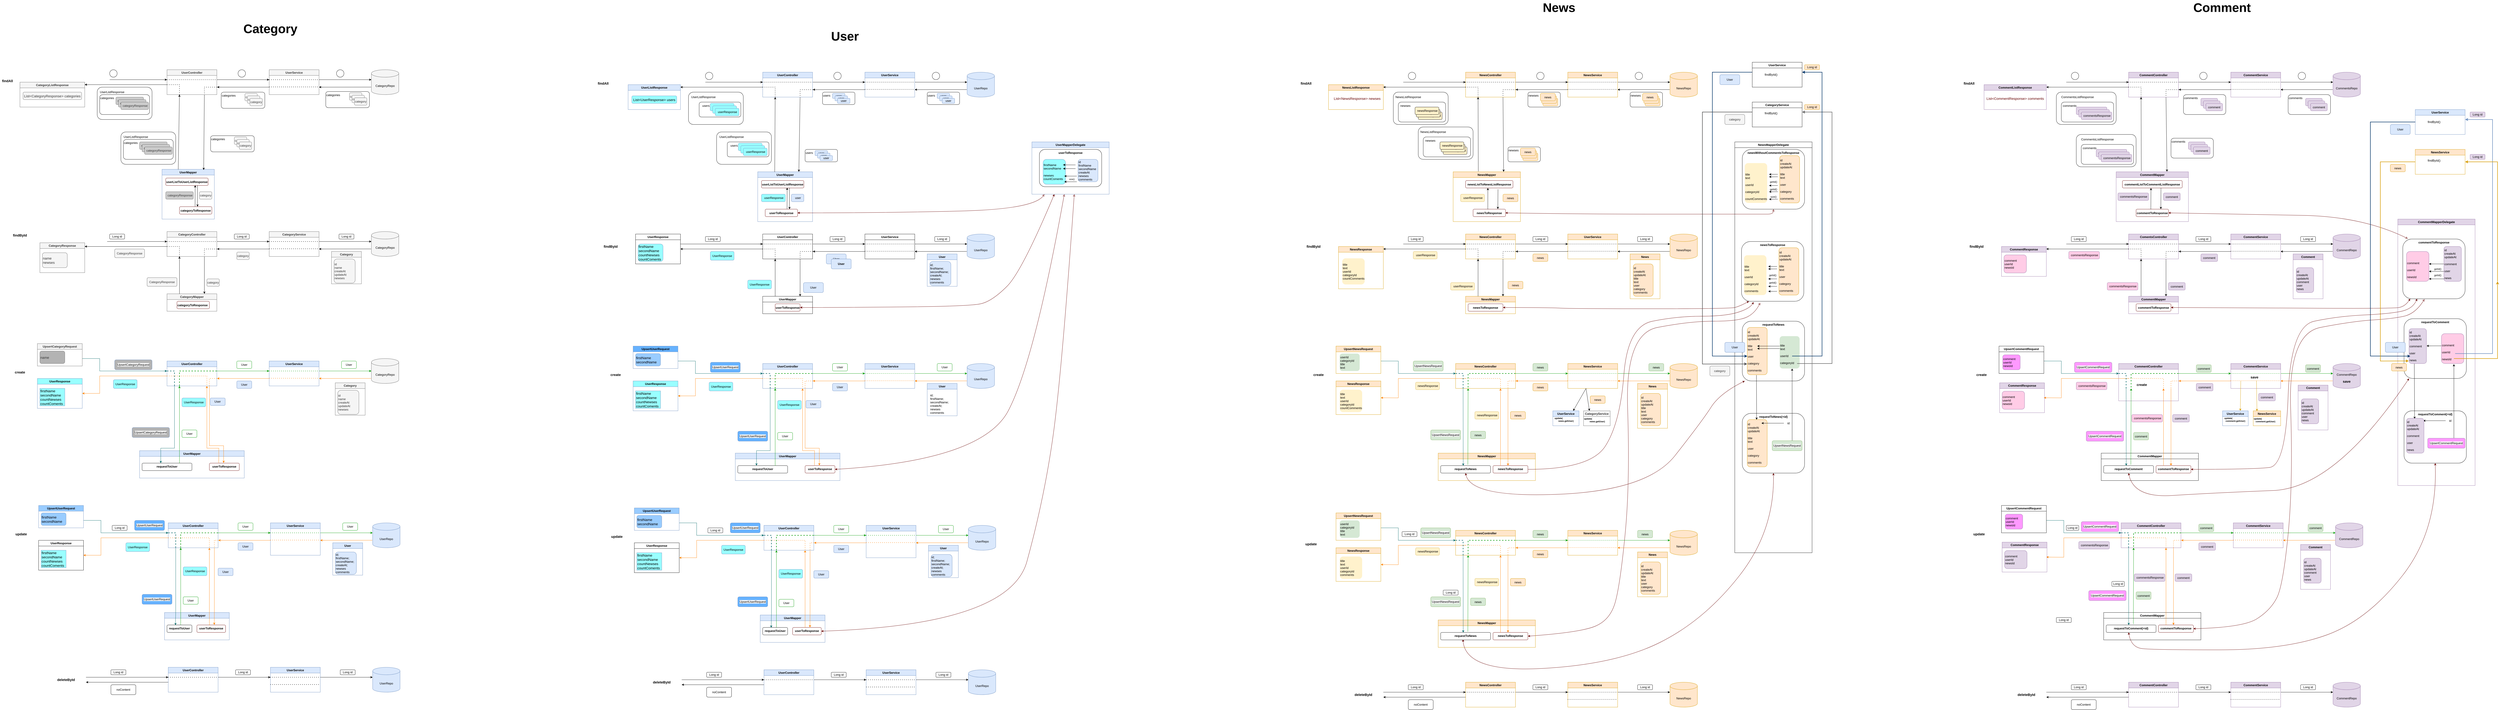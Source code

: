 <mxfile version="21.2.8" type="device">
  <diagram name="Page-1" id="sK4H_tdlql9gXLZo5LwN">
    <mxGraphModel dx="4848" dy="1912" grid="1" gridSize="10" guides="1" tooltips="1" connect="1" arrows="1" fold="1" page="1" pageScale="1" pageWidth="850" pageHeight="1100" math="0" shadow="0">
      <root>
        <mxCell id="0" />
        <mxCell id="1" parent="0" />
        <mxCell id="dwteepIQS85eqwH7VikQ-3" value="&lt;font style=&quot;font-size: 50px;&quot;&gt;&lt;b style=&quot;font-size: 50px;&quot;&gt;User&lt;/b&gt;&lt;/font&gt;" style="text;html=1;strokeColor=none;fillColor=none;align=center;verticalAlign=middle;whiteSpace=wrap;rounded=0;fontColor=#000000;fontSize=50;" parent="1" vertex="1">
          <mxGeometry x="690" y="-80" width="60" height="30" as="geometry" />
        </mxCell>
        <mxCell id="dwteepIQS85eqwH7VikQ-4" value="findAll" style="text;html=1;strokeColor=none;fillColor=none;align=center;verticalAlign=middle;whiteSpace=wrap;rounded=0;fontStyle=1;fontSize=14;" parent="1" vertex="1">
          <mxGeometry x="-280" y="110" width="60" height="30" as="geometry" />
        </mxCell>
        <mxCell id="dwteepIQS85eqwH7VikQ-6" value="UserListResponse" style="swimlane;whiteSpace=wrap;html=1;fillColor=#dae8fc;strokeColor=#6c8ebf;" parent="1" vertex="1">
          <mxGeometry x="-150" y="130" width="210" height="100" as="geometry" />
        </mxCell>
        <mxCell id="dwteepIQS85eqwH7VikQ-8" value="List&lt;UserResponse&gt; users" style="text;strokeColor=#6c8ebf;fillColor=#99FFFF;align=center;verticalAlign=middle;rounded=1;fontSize=14;fontStyle=0" parent="dwteepIQS85eqwH7VikQ-6" vertex="1">
          <mxGeometry x="15" y="45" width="180" height="30" as="geometry" />
        </mxCell>
        <mxCell id="dwteepIQS85eqwH7VikQ-9" value="UserController" style="swimlane;whiteSpace=wrap;html=1;fillColor=#dae8fc;strokeColor=#6c8ebf;" parent="1" vertex="1">
          <mxGeometry x="390" y="80" width="200" height="100" as="geometry" />
        </mxCell>
        <mxCell id="dwteepIQS85eqwH7VikQ-10" value="UserMapper" style="swimlane;strokeColor=#6c8ebf;fillColor=#dae8fc;" parent="1" vertex="1">
          <mxGeometry x="370" y="480" width="220" height="200" as="geometry" />
        </mxCell>
        <mxCell id="dwteepIQS85eqwH7VikQ-110" value="userListToUserListResponse" style="text;strokeColor=#660000;fillColor=none;align=center;verticalAlign=middle;rounded=1;fontStyle=1" parent="dwteepIQS85eqwH7VikQ-10" vertex="1">
          <mxGeometry x="15" y="35" width="170" height="30" as="geometry" />
        </mxCell>
        <mxCell id="dwteepIQS85eqwH7VikQ-113" value="userToResponse" style="text;align=center;verticalAlign=middle;rounded=1;fontStyle=1;fillStyle=dots;strokeColor=#660000;" parent="dwteepIQS85eqwH7VikQ-10" vertex="1">
          <mxGeometry x="30" y="150" width="130" height="30" as="geometry" />
        </mxCell>
        <mxCell id="dwteepIQS85eqwH7VikQ-119" value="&amp;nbsp;userResponse" style="text;html=1;strokeColor=#6c8ebf;fillColor=#99FFFF;align=center;verticalAlign=middle;whiteSpace=wrap;rounded=1;" parent="dwteepIQS85eqwH7VikQ-10" vertex="1">
          <mxGeometry x="15" y="90" width="95.71" height="30" as="geometry" />
        </mxCell>
        <mxCell id="dwteepIQS85eqwH7VikQ-117" value="&amp;nbsp;user" style="text;html=1;strokeColor=#6c8ebf;fillColor=#dae8fc;align=center;verticalAlign=middle;whiteSpace=wrap;rounded=1;" parent="dwteepIQS85eqwH7VikQ-10" vertex="1">
          <mxGeometry x="135" y="90" width="50" height="30" as="geometry" />
        </mxCell>
        <mxCell id="dwteepIQS85eqwH7VikQ-111" value="" style="endArrow=classic;html=1;rounded=0;entryX=0.75;entryY=0;entryDx=0;entryDy=0;exitX=0.661;exitY=0.976;exitDx=0;exitDy=0;exitPerimeter=0;" parent="dwteepIQS85eqwH7VikQ-10" source="dwteepIQS85eqwH7VikQ-110" target="dwteepIQS85eqwH7VikQ-113" edge="1">
          <mxGeometry width="50" height="50" relative="1" as="geometry">
            <mxPoint x="130" y="70" as="sourcePoint" />
            <mxPoint x="130" y="110" as="targetPoint" />
          </mxGeometry>
        </mxCell>
        <mxCell id="dwteepIQS85eqwH7VikQ-114" value="" style="endArrow=classic;html=1;rounded=0;exitX=0.674;exitY=-0.029;exitDx=0;exitDy=0;exitPerimeter=0;entryX=0.606;entryY=0.963;entryDx=0;entryDy=0;entryPerimeter=0;" parent="dwteepIQS85eqwH7VikQ-10" source="dwteepIQS85eqwH7VikQ-113" edge="1" target="dwteepIQS85eqwH7VikQ-110">
          <mxGeometry width="50" height="50" relative="1" as="geometry">
            <mxPoint x="120" y="110" as="sourcePoint" />
            <mxPoint x="120" y="70" as="targetPoint" />
          </mxGeometry>
        </mxCell>
        <mxCell id="dwteepIQS85eqwH7VikQ-12" value="UserService" style="swimlane;whiteSpace=wrap;html=1;fillColor=#dae8fc;strokeColor=#6c8ebf;" parent="1" vertex="1">
          <mxGeometry x="800" y="80" width="200" height="100" as="geometry" />
        </mxCell>
        <mxCell id="dwteepIQS85eqwH7VikQ-102" value="" style="endArrow=classic;html=1;rounded=0;" parent="dwteepIQS85eqwH7VikQ-12" edge="1">
          <mxGeometry width="50" height="50" relative="1" as="geometry">
            <mxPoint x="-210" y="40" as="sourcePoint" />
            <mxPoint y="40" as="targetPoint" />
          </mxGeometry>
        </mxCell>
        <mxCell id="dwteepIQS85eqwH7VikQ-109" value="" style="endArrow=none;dashed=1;html=1;dashPattern=1 3;strokeWidth=2;rounded=0;" parent="dwteepIQS85eqwH7VikQ-12" edge="1">
          <mxGeometry width="50" height="50" relative="1" as="geometry">
            <mxPoint y="69.17" as="sourcePoint" />
            <mxPoint x="200" y="69.17" as="targetPoint" />
            <Array as="points" />
          </mxGeometry>
        </mxCell>
        <mxCell id="dwteepIQS85eqwH7VikQ-16" value="" style="endArrow=classic;html=1;rounded=0;" parent="1" edge="1">
          <mxGeometry width="50" height="50" relative="1" as="geometry">
            <mxPoint x="390" y="140" as="sourcePoint" />
            <mxPoint x="60" y="140" as="targetPoint" />
          </mxGeometry>
        </mxCell>
        <mxCell id="dwteepIQS85eqwH7VikQ-19" value="" style="endArrow=classic;html=1;rounded=0;exitX=-0.011;exitY=0.698;exitDx=0;exitDy=0;exitPerimeter=0;" parent="1" source="dwteepIQS85eqwH7VikQ-13" edge="1">
          <mxGeometry width="50" height="50" relative="1" as="geometry">
            <mxPoint x="550" y="370" as="sourcePoint" />
            <mxPoint x="1000" y="150" as="targetPoint" />
          </mxGeometry>
        </mxCell>
        <mxCell id="dwteepIQS85eqwH7VikQ-13" value="" style="shape=cylinder3;whiteSpace=wrap;html=1;boundedLbl=1;backgroundOutline=1;size=15;fillColor=#dae8fc;strokeColor=#6c8ebf;" parent="1" vertex="1">
          <mxGeometry x="1210" y="80" width="110" height="100" as="geometry" />
        </mxCell>
        <mxCell id="dwteepIQS85eqwH7VikQ-14" value="UserRepo" style="text;html=1;strokeColor=none;fillColor=none;align=center;verticalAlign=middle;whiteSpace=wrap;rounded=0;" parent="1" vertex="1">
          <mxGeometry x="1235" y="130" width="60" height="30" as="geometry" />
        </mxCell>
        <mxCell id="dwteepIQS85eqwH7VikQ-23" value="" style="endArrow=classic;html=1;rounded=0;exitX=-0.011;exitY=0.698;exitDx=0;exitDy=0;exitPerimeter=0;" parent="1" edge="1">
          <mxGeometry width="50" height="50" relative="1" as="geometry">
            <mxPoint x="800" y="150" as="sourcePoint" />
            <mxPoint x="591" y="150" as="targetPoint" />
          </mxGeometry>
        </mxCell>
        <mxCell id="dwteepIQS85eqwH7VikQ-51" value="" style="endArrow=classic;html=1;rounded=0;entryX=0.75;entryY=0;entryDx=0;entryDy=0;exitX=0.75;exitY=1;exitDx=0;exitDy=0;" parent="1" source="dwteepIQS85eqwH7VikQ-9" target="dwteepIQS85eqwH7VikQ-10" edge="1">
          <mxGeometry width="50" height="50" relative="1" as="geometry">
            <mxPoint x="550" y="270" as="sourcePoint" />
            <mxPoint x="600" y="220" as="targetPoint" />
          </mxGeometry>
        </mxCell>
        <mxCell id="dwteepIQS85eqwH7VikQ-64" value="" style="endArrow=classic;html=1;rounded=0;entryX=0.25;entryY=1;entryDx=0;entryDy=0;exitX=0.31;exitY=0.004;exitDx=0;exitDy=0;exitPerimeter=0;" parent="1" source="dwteepIQS85eqwH7VikQ-10" target="dwteepIQS85eqwH7VikQ-9" edge="1">
          <mxGeometry width="50" height="50" relative="1" as="geometry">
            <mxPoint x="380" y="340" as="sourcePoint" />
            <mxPoint x="430" y="290" as="targetPoint" />
          </mxGeometry>
        </mxCell>
        <mxCell id="dwteepIQS85eqwH7VikQ-101" value="" style="endArrow=classic;html=1;rounded=0;" parent="1" edge="1">
          <mxGeometry width="50" height="50" relative="1" as="geometry">
            <mxPoint x="160" y="120" as="sourcePoint" />
            <mxPoint x="390" y="120" as="targetPoint" />
          </mxGeometry>
        </mxCell>
        <mxCell id="dwteepIQS85eqwH7VikQ-103" value="" style="endArrow=classic;html=1;rounded=0;" parent="1" edge="1">
          <mxGeometry width="50" height="50" relative="1" as="geometry">
            <mxPoint x="1000" y="120" as="sourcePoint" />
            <mxPoint x="1210" y="120" as="targetPoint" />
          </mxGeometry>
        </mxCell>
        <mxCell id="dwteepIQS85eqwH7VikQ-105" value="" style="endArrow=none;dashed=1;html=1;dashPattern=1 3;strokeWidth=2;rounded=0;entryX=0.25;entryY=1;entryDx=0;entryDy=0;" parent="1" target="dwteepIQS85eqwH7VikQ-9" edge="1">
          <mxGeometry width="50" height="50" relative="1" as="geometry">
            <mxPoint x="390" y="140" as="sourcePoint" />
            <mxPoint x="430" y="330" as="targetPoint" />
            <Array as="points">
              <mxPoint x="440" y="140" />
            </Array>
          </mxGeometry>
        </mxCell>
        <mxCell id="dwteepIQS85eqwH7VikQ-106" value="" style="endArrow=none;dashed=1;html=1;dashPattern=1 3;strokeWidth=2;rounded=0;entryX=0.75;entryY=1;entryDx=0;entryDy=0;" parent="1" target="dwteepIQS85eqwH7VikQ-9" edge="1">
          <mxGeometry width="50" height="50" relative="1" as="geometry">
            <mxPoint x="590" y="150" as="sourcePoint" />
            <mxPoint x="450" y="190" as="targetPoint" />
            <Array as="points">
              <mxPoint x="540" y="150" />
            </Array>
          </mxGeometry>
        </mxCell>
        <mxCell id="dwteepIQS85eqwH7VikQ-107" value="" style="endArrow=none;dashed=1;html=1;dashPattern=1 3;strokeWidth=2;rounded=0;" parent="1" edge="1">
          <mxGeometry width="50" height="50" relative="1" as="geometry">
            <mxPoint x="390" y="120" as="sourcePoint" />
            <mxPoint x="590" y="120" as="targetPoint" />
            <Array as="points" />
          </mxGeometry>
        </mxCell>
        <mxCell id="dwteepIQS85eqwH7VikQ-108" value="" style="endArrow=none;dashed=1;html=1;dashPattern=1 3;strokeWidth=2;rounded=0;" parent="1" edge="1">
          <mxGeometry width="50" height="50" relative="1" as="geometry">
            <mxPoint x="800" y="120" as="sourcePoint" />
            <mxPoint x="1000" y="120" as="targetPoint" />
            <Array as="points" />
          </mxGeometry>
        </mxCell>
        <mxCell id="dwteepIQS85eqwH7VikQ-121" value="" style="ellipse;whiteSpace=wrap;html=1;aspect=fixed;" parent="1" vertex="1">
          <mxGeometry x="160" y="80" width="30" height="30" as="geometry" />
        </mxCell>
        <mxCell id="dwteepIQS85eqwH7VikQ-122" value="" style="ellipse;whiteSpace=wrap;html=1;aspect=fixed;" parent="1" vertex="1">
          <mxGeometry x="675" y="80" width="30" height="30" as="geometry" />
        </mxCell>
        <mxCell id="dwteepIQS85eqwH7VikQ-123" value="" style="ellipse;whiteSpace=wrap;html=1;aspect=fixed;" parent="1" vertex="1">
          <mxGeometry x="1070" y="80" width="30" height="30" as="geometry" />
        </mxCell>
        <mxCell id="dwteepIQS85eqwH7VikQ-124" value="findById" style="text;html=1;strokeColor=none;fillColor=none;align=center;verticalAlign=middle;whiteSpace=wrap;rounded=0;fontStyle=1;fontSize=14;" parent="1" vertex="1">
          <mxGeometry x="-250" y="765" width="60" height="30" as="geometry" />
        </mxCell>
        <mxCell id="dwteepIQS85eqwH7VikQ-125" value="UserResponse" style="swimlane;whiteSpace=wrap;html=1;" parent="1" vertex="1">
          <mxGeometry x="-120" y="730" width="180" height="120" as="geometry" />
        </mxCell>
        <mxCell id="dwteepIQS85eqwH7VikQ-126" value="firstName&#xa;secondName&#xa;countNewses&#xa;countComents" style="text;strokeColor=#6c8ebf;fillColor=#99FFFF;align=left;verticalAlign=middle;rounded=1;fontSize=14;fontStyle=0" parent="dwteepIQS85eqwH7VikQ-125" vertex="1">
          <mxGeometry x="10" y="40" width="100" height="70" as="geometry" />
        </mxCell>
        <mxCell id="dwteepIQS85eqwH7VikQ-127" value="UserController" style="swimlane;whiteSpace=wrap;html=1;" parent="1" vertex="1">
          <mxGeometry x="390" y="730" width="200" height="100" as="geometry" />
        </mxCell>
        <mxCell id="dwteepIQS85eqwH7VikQ-128" value="UserMapper" style="swimlane;strokeColor=default;" parent="1" vertex="1">
          <mxGeometry x="390" y="980" width="200" height="70" as="geometry" />
        </mxCell>
        <mxCell id="dwteepIQS85eqwH7VikQ-130" value="userToResponse" style="text;strokeColor=#660000;fillColor=none;align=left;verticalAlign=middle;rounded=1;fontStyle=1" parent="dwteepIQS85eqwH7VikQ-128" vertex="1">
          <mxGeometry x="50" y="30" width="100" height="30" as="geometry" />
        </mxCell>
        <mxCell id="dwteepIQS85eqwH7VikQ-133" value="UserService" style="swimlane;whiteSpace=wrap;html=1;" parent="1" vertex="1">
          <mxGeometry x="800" y="730" width="200" height="100" as="geometry" />
        </mxCell>
        <mxCell id="dwteepIQS85eqwH7VikQ-134" value="" style="endArrow=classic;html=1;rounded=0;" parent="dwteepIQS85eqwH7VikQ-133" edge="1">
          <mxGeometry width="50" height="50" relative="1" as="geometry">
            <mxPoint x="-210" y="40" as="sourcePoint" />
            <mxPoint y="40" as="targetPoint" />
          </mxGeometry>
        </mxCell>
        <mxCell id="dwteepIQS85eqwH7VikQ-135" value="" style="endArrow=none;dashed=1;html=1;dashPattern=1 3;strokeWidth=2;rounded=0;" parent="dwteepIQS85eqwH7VikQ-133" edge="1">
          <mxGeometry width="50" height="50" relative="1" as="geometry">
            <mxPoint y="69.17" as="sourcePoint" />
            <mxPoint x="200" y="69.17" as="targetPoint" />
            <Array as="points" />
          </mxGeometry>
        </mxCell>
        <mxCell id="dwteepIQS85eqwH7VikQ-136" value="" style="endArrow=classic;html=1;rounded=0;" parent="1" edge="1">
          <mxGeometry width="50" height="50" relative="1" as="geometry">
            <mxPoint x="390" y="790" as="sourcePoint" />
            <mxPoint x="60" y="790" as="targetPoint" />
          </mxGeometry>
        </mxCell>
        <mxCell id="dwteepIQS85eqwH7VikQ-137" value="" style="endArrow=classic;html=1;rounded=0;exitX=-0.011;exitY=0.698;exitDx=0;exitDy=0;exitPerimeter=0;" parent="1" source="dwteepIQS85eqwH7VikQ-138" edge="1">
          <mxGeometry width="50" height="50" relative="1" as="geometry">
            <mxPoint x="550" y="1020" as="sourcePoint" />
            <mxPoint x="1000" y="800" as="targetPoint" />
          </mxGeometry>
        </mxCell>
        <mxCell id="dwteepIQS85eqwH7VikQ-138" value="" style="shape=cylinder3;whiteSpace=wrap;html=1;boundedLbl=1;backgroundOutline=1;size=15;fillColor=#dae8fc;strokeColor=#6c8ebf;" parent="1" vertex="1">
          <mxGeometry x="1210" y="730" width="110" height="100" as="geometry" />
        </mxCell>
        <mxCell id="dwteepIQS85eqwH7VikQ-139" value="UserRepo" style="text;html=1;strokeColor=none;fillColor=none;align=center;verticalAlign=middle;whiteSpace=wrap;rounded=0;" parent="1" vertex="1">
          <mxGeometry x="1235" y="780" width="60" height="30" as="geometry" />
        </mxCell>
        <mxCell id="dwteepIQS85eqwH7VikQ-140" value="" style="endArrow=classic;html=1;rounded=0;exitX=-0.011;exitY=0.698;exitDx=0;exitDy=0;exitPerimeter=0;" parent="1" edge="1">
          <mxGeometry width="50" height="50" relative="1" as="geometry">
            <mxPoint x="800" y="800" as="sourcePoint" />
            <mxPoint x="591" y="800" as="targetPoint" />
          </mxGeometry>
        </mxCell>
        <mxCell id="dwteepIQS85eqwH7VikQ-165" value="" style="endArrow=classic;html=1;rounded=0;entryX=0.75;entryY=0;entryDx=0;entryDy=0;exitX=0.75;exitY=1;exitDx=0;exitDy=0;" parent="1" source="dwteepIQS85eqwH7VikQ-127" target="dwteepIQS85eqwH7VikQ-128" edge="1">
          <mxGeometry width="50" height="50" relative="1" as="geometry">
            <mxPoint x="550" y="920" as="sourcePoint" />
            <mxPoint x="600" y="870" as="targetPoint" />
          </mxGeometry>
        </mxCell>
        <mxCell id="dwteepIQS85eqwH7VikQ-178" value="" style="endArrow=classic;html=1;rounded=0;entryX=0.25;entryY=1;entryDx=0;entryDy=0;exitX=0.25;exitY=0;exitDx=0;exitDy=0;" parent="1" source="dwteepIQS85eqwH7VikQ-128" target="dwteepIQS85eqwH7VikQ-127" edge="1">
          <mxGeometry width="50" height="50" relative="1" as="geometry">
            <mxPoint x="380" y="990" as="sourcePoint" />
            <mxPoint x="430" y="940" as="targetPoint" />
          </mxGeometry>
        </mxCell>
        <mxCell id="dwteepIQS85eqwH7VikQ-199" value="" style="endArrow=classic;html=1;rounded=0;" parent="1" edge="1">
          <mxGeometry width="50" height="50" relative="1" as="geometry">
            <mxPoint x="60" y="770" as="sourcePoint" />
            <mxPoint x="390" y="770" as="targetPoint" />
          </mxGeometry>
        </mxCell>
        <mxCell id="dwteepIQS85eqwH7VikQ-200" value="" style="endArrow=classic;html=1;rounded=0;" parent="1" edge="1">
          <mxGeometry width="50" height="50" relative="1" as="geometry">
            <mxPoint x="1000" y="770" as="sourcePoint" />
            <mxPoint x="1210" y="770" as="targetPoint" />
          </mxGeometry>
        </mxCell>
        <mxCell id="dwteepIQS85eqwH7VikQ-201" value="" style="endArrow=none;dashed=1;html=1;dashPattern=1 3;strokeWidth=2;rounded=0;entryX=0.25;entryY=1;entryDx=0;entryDy=0;" parent="1" target="dwteepIQS85eqwH7VikQ-127" edge="1">
          <mxGeometry width="50" height="50" relative="1" as="geometry">
            <mxPoint x="390" y="790" as="sourcePoint" />
            <mxPoint x="430" y="980" as="targetPoint" />
            <Array as="points">
              <mxPoint x="440" y="790" />
            </Array>
          </mxGeometry>
        </mxCell>
        <mxCell id="dwteepIQS85eqwH7VikQ-202" value="" style="endArrow=none;dashed=1;html=1;dashPattern=1 3;strokeWidth=2;rounded=0;entryX=0.75;entryY=1;entryDx=0;entryDy=0;" parent="1" target="dwteepIQS85eqwH7VikQ-127" edge="1">
          <mxGeometry width="50" height="50" relative="1" as="geometry">
            <mxPoint x="590" y="800" as="sourcePoint" />
            <mxPoint x="450" y="840" as="targetPoint" />
            <Array as="points">
              <mxPoint x="540" y="800" />
            </Array>
          </mxGeometry>
        </mxCell>
        <mxCell id="dwteepIQS85eqwH7VikQ-203" value="" style="endArrow=none;dashed=1;html=1;dashPattern=1 3;strokeWidth=2;rounded=0;" parent="1" edge="1">
          <mxGeometry width="50" height="50" relative="1" as="geometry">
            <mxPoint x="390" y="770" as="sourcePoint" />
            <mxPoint x="590" y="770" as="targetPoint" />
            <Array as="points" />
          </mxGeometry>
        </mxCell>
        <mxCell id="dwteepIQS85eqwH7VikQ-204" value="" style="endArrow=none;dashed=1;html=1;dashPattern=1 3;strokeWidth=2;rounded=0;" parent="1" edge="1">
          <mxGeometry width="50" height="50" relative="1" as="geometry">
            <mxPoint x="800" y="770" as="sourcePoint" />
            <mxPoint x="1000" y="770" as="targetPoint" />
            <Array as="points" />
          </mxGeometry>
        </mxCell>
        <mxCell id="dwteepIQS85eqwH7VikQ-210" value="Long id" style="rounded=1;whiteSpace=wrap;html=1;" parent="1" vertex="1">
          <mxGeometry x="160" y="740" width="60" height="20" as="geometry" />
        </mxCell>
        <mxCell id="dwteepIQS85eqwH7VikQ-211" value="Long id" style="rounded=1;whiteSpace=wrap;html=1;" parent="1" vertex="1">
          <mxGeometry x="660" y="740" width="60" height="20" as="geometry" />
        </mxCell>
        <mxCell id="dwteepIQS85eqwH7VikQ-212" value="Long id" style="rounded=1;whiteSpace=wrap;html=1;" parent="1" vertex="1">
          <mxGeometry x="1080" y="740" width="60" height="20" as="geometry" />
        </mxCell>
        <mxCell id="dwteepIQS85eqwH7VikQ-232" value="User" style="swimlane;whiteSpace=wrap;html=1;fillColor=#dae8fc;strokeColor=#6c8ebf;" parent="1" vertex="1">
          <mxGeometry x="1050" y="810" width="120" height="130" as="geometry" />
        </mxCell>
        <mxCell id="dwteepIQS85eqwH7VikQ-233" value="id;&#xa;firstName;&#xa;secondName;&#xa;createAt;&#xa;newses&#xa;comments" style="text;strokeColor=#6c8ebf;fillColor=#dae8fc;align=left;verticalAlign=middle;rounded=1;" parent="dwteepIQS85eqwH7VikQ-232" vertex="1">
          <mxGeometry x="10" y="30" width="85" height="96.92" as="geometry" />
        </mxCell>
        <mxCell id="dwteepIQS85eqwH7VikQ-234" value="create" style="text;html=1;strokeColor=none;fillColor=none;align=center;verticalAlign=middle;whiteSpace=wrap;rounded=0;fontStyle=1;fontSize=14;" parent="1" vertex="1">
          <mxGeometry x="-230" y="1280" width="60" height="30" as="geometry" />
        </mxCell>
        <mxCell id="dwteepIQS85eqwH7VikQ-235" value="UserResponse" style="swimlane;whiteSpace=wrap;html=1;fillColor=#99FFFF;strokeColor=#6c8ebf;" parent="1" vertex="1">
          <mxGeometry x="-130" y="1320" width="180" height="120" as="geometry" />
        </mxCell>
        <mxCell id="dwteepIQS85eqwH7VikQ-236" value="firstName&#xa;secondName&#xa;countNewses&#xa;countComents" style="text;strokeColor=#6c8ebf;fillColor=#99FFFF;align=left;verticalAlign=middle;rounded=0;fontSize=14;fontStyle=0" parent="dwteepIQS85eqwH7VikQ-235" vertex="1">
          <mxGeometry x="10" y="40" width="100" height="70" as="geometry" />
        </mxCell>
        <mxCell id="dwteepIQS85eqwH7VikQ-237" value="UserController" style="swimlane;whiteSpace=wrap;html=1;fillColor=#dae8fc;strokeColor=#6c8ebf;" parent="1" vertex="1">
          <mxGeometry x="390" y="1250" width="200" height="100" as="geometry" />
        </mxCell>
        <mxCell id="dwteepIQS85eqwH7VikQ-238" value="UserMapper" style="swimlane;strokeColor=#6c8ebf;fillColor=#dae8fc;" parent="1" vertex="1">
          <mxGeometry x="280" y="1610" width="420" height="110" as="geometry" />
        </mxCell>
        <mxCell id="dwteepIQS85eqwH7VikQ-239" value="userToResponse" style="text;strokeColor=#660000;fillColor=none;align=center;verticalAlign=top;rounded=1;fontStyle=1" parent="dwteepIQS85eqwH7VikQ-238" vertex="1">
          <mxGeometry x="280" y="50" width="120" height="30" as="geometry" />
        </mxCell>
        <mxCell id="dwteepIQS85eqwH7VikQ-296" value="requestToUser" style="text;strokeColor=default;fillColor=none;align=center;verticalAlign=top;rounded=1;fontStyle=1;horizontal=1;fontColor=#000000;" parent="dwteepIQS85eqwH7VikQ-238" vertex="1">
          <mxGeometry x="10" y="50" width="200" height="30" as="geometry" />
        </mxCell>
        <mxCell id="dwteepIQS85eqwH7VikQ-240" value="UserService" style="swimlane;whiteSpace=wrap;html=1;fillColor=#dae8fc;strokeColor=#6c8ebf;" parent="1" vertex="1">
          <mxGeometry x="800" y="1250" width="200" height="100" as="geometry" />
        </mxCell>
        <mxCell id="dwteepIQS85eqwH7VikQ-241" value="" style="endArrow=classic;html=1;rounded=0;strokeColor=#009900;" parent="dwteepIQS85eqwH7VikQ-240" edge="1">
          <mxGeometry width="50" height="50" relative="1" as="geometry">
            <mxPoint x="-210" y="40" as="sourcePoint" />
            <mxPoint y="40" as="targetPoint" />
          </mxGeometry>
        </mxCell>
        <mxCell id="dwteepIQS85eqwH7VikQ-242" value="" style="endArrow=none;dashed=1;html=1;dashPattern=1 3;strokeWidth=2;rounded=0;strokeColor=#FF8000;" parent="dwteepIQS85eqwH7VikQ-240" edge="1">
          <mxGeometry width="50" height="50" relative="1" as="geometry">
            <mxPoint y="69.17" as="sourcePoint" />
            <mxPoint x="200" y="69.17" as="targetPoint" />
            <Array as="points" />
          </mxGeometry>
        </mxCell>
        <mxCell id="dwteepIQS85eqwH7VikQ-243" value="" style="endArrow=classic;html=1;rounded=0;entryX=1;entryY=0.5;entryDx=0;entryDy=0;strokeColor=#FF8000;" parent="1" target="dwteepIQS85eqwH7VikQ-235" edge="1">
          <mxGeometry width="50" height="50" relative="1" as="geometry">
            <mxPoint x="390" y="1310" as="sourcePoint" />
            <mxPoint x="60" y="1310" as="targetPoint" />
            <Array as="points">
              <mxPoint x="120" y="1310" />
              <mxPoint x="120" y="1380" />
            </Array>
          </mxGeometry>
        </mxCell>
        <mxCell id="dwteepIQS85eqwH7VikQ-244" value="" style="endArrow=classic;html=1;rounded=0;exitX=-0.011;exitY=0.698;exitDx=0;exitDy=0;exitPerimeter=0;strokeColor=#FF8000;" parent="1" source="dwteepIQS85eqwH7VikQ-245" edge="1">
          <mxGeometry width="50" height="50" relative="1" as="geometry">
            <mxPoint x="550" y="1540" as="sourcePoint" />
            <mxPoint x="1000" y="1320" as="targetPoint" />
          </mxGeometry>
        </mxCell>
        <mxCell id="dwteepIQS85eqwH7VikQ-245" value="UserRepo" style="shape=cylinder3;whiteSpace=wrap;html=1;boundedLbl=1;backgroundOutline=1;size=15;fillColor=#dae8fc;strokeColor=#6c8ebf;" parent="1" vertex="1">
          <mxGeometry x="1210" y="1250" width="110" height="100" as="geometry" />
        </mxCell>
        <mxCell id="dwteepIQS85eqwH7VikQ-247" value="" style="endArrow=classic;html=1;rounded=0;exitX=-0.011;exitY=0.698;exitDx=0;exitDy=0;exitPerimeter=0;strokeColor=#FF8000;" parent="1" edge="1">
          <mxGeometry width="50" height="50" relative="1" as="geometry">
            <mxPoint x="800" y="1320" as="sourcePoint" />
            <mxPoint x="591" y="1320" as="targetPoint" />
          </mxGeometry>
        </mxCell>
        <mxCell id="dwteepIQS85eqwH7VikQ-248" value="" style="endArrow=classic;html=1;rounded=0;entryX=0.477;entryY=-0.023;entryDx=0;entryDy=0;entryPerimeter=0;strokeColor=#FF8000;" parent="1" target="dwteepIQS85eqwH7VikQ-239" edge="1">
          <mxGeometry width="50" height="50" relative="1" as="geometry">
            <mxPoint x="560" y="1350" as="sourcePoint" />
            <mxPoint x="600" y="1390" as="targetPoint" />
            <Array as="points">
              <mxPoint x="560" y="1590" />
              <mxPoint x="617" y="1590" />
            </Array>
          </mxGeometry>
        </mxCell>
        <mxCell id="dwteepIQS85eqwH7VikQ-249" value="" style="endArrow=classic;html=1;rounded=0;exitX=0.313;exitY=-0.047;exitDx=0;exitDy=0;strokeColor=#FF8000;exitPerimeter=0;" parent="1" source="dwteepIQS85eqwH7VikQ-239" edge="1">
          <mxGeometry width="50" height="50" relative="1" as="geometry">
            <mxPoint x="380" y="1510" as="sourcePoint" />
            <mxPoint x="550" y="1350" as="targetPoint" />
            <Array as="points">
              <mxPoint x="598" y="1600" />
              <mxPoint x="550" y="1600" />
            </Array>
          </mxGeometry>
        </mxCell>
        <mxCell id="dwteepIQS85eqwH7VikQ-250" value="" style="endArrow=classic;html=1;rounded=0;strokeColor=#006666;" parent="1" edge="1">
          <mxGeometry width="50" height="50" relative="1" as="geometry">
            <mxPoint x="50" y="1240" as="sourcePoint" />
            <mxPoint x="390" y="1290" as="targetPoint" />
            <Array as="points">
              <mxPoint x="120" y="1240" />
              <mxPoint x="120" y="1290" />
              <mxPoint x="210" y="1290" />
            </Array>
          </mxGeometry>
        </mxCell>
        <mxCell id="dwteepIQS85eqwH7VikQ-251" value="" style="endArrow=classic;html=1;rounded=0;strokeColor=#009900;" parent="1" edge="1">
          <mxGeometry width="50" height="50" relative="1" as="geometry">
            <mxPoint x="1000" y="1290" as="sourcePoint" />
            <mxPoint x="1210" y="1290" as="targetPoint" />
          </mxGeometry>
        </mxCell>
        <mxCell id="dwteepIQS85eqwH7VikQ-252" value="" style="endArrow=none;dashed=1;html=1;dashPattern=1 3;strokeWidth=2;rounded=0;strokeColor=#FF8000;" parent="1" edge="1">
          <mxGeometry width="50" height="50" relative="1" as="geometry">
            <mxPoint x="390" y="1310" as="sourcePoint" />
            <mxPoint x="550" y="1350" as="targetPoint" />
            <Array as="points">
              <mxPoint x="550" y="1310" />
            </Array>
          </mxGeometry>
        </mxCell>
        <mxCell id="dwteepIQS85eqwH7VikQ-253" value="" style="endArrow=none;dashed=1;html=1;dashPattern=1 3;strokeWidth=2;rounded=0;strokeColor=#FF8000;" parent="1" edge="1">
          <mxGeometry width="50" height="50" relative="1" as="geometry">
            <mxPoint x="590" y="1320" as="sourcePoint" />
            <mxPoint x="560" y="1350" as="targetPoint" />
            <Array as="points">
              <mxPoint x="560" y="1320" />
            </Array>
          </mxGeometry>
        </mxCell>
        <mxCell id="dwteepIQS85eqwH7VikQ-254" value="" style="endArrow=none;dashed=1;html=1;strokeWidth=2;rounded=0;strokeColor=#006666;" parent="1" edge="1">
          <mxGeometry width="50" height="50" relative="1" as="geometry">
            <mxPoint x="390" y="1290" as="sourcePoint" />
            <mxPoint x="420" y="1350" as="targetPoint" />
            <Array as="points">
              <mxPoint x="420" y="1290" />
            </Array>
          </mxGeometry>
        </mxCell>
        <mxCell id="dwteepIQS85eqwH7VikQ-255" value="" style="endArrow=none;dashed=1;html=1;dashPattern=1 3;strokeWidth=2;rounded=0;strokeColor=#009900;" parent="1" edge="1">
          <mxGeometry width="50" height="50" relative="1" as="geometry">
            <mxPoint x="800" y="1290" as="sourcePoint" />
            <mxPoint x="1000" y="1290" as="targetPoint" />
            <Array as="points" />
          </mxGeometry>
        </mxCell>
        <mxCell id="dwteepIQS85eqwH7VikQ-271" value="User" style="swimlane;whiteSpace=wrap;html=1;strokeColor=#6c8ebf;fillColor=#dae8fc;" parent="1" vertex="1">
          <mxGeometry x="1050" y="1330" width="120" height="130" as="geometry" />
        </mxCell>
        <mxCell id="dwteepIQS85eqwH7VikQ-272" value="id;&#xa;firstName;&#xa;secondName;&#xa;createAt;&#xa;newses&#xa;comments" style="text;strokeColor=none;fillColor=none;align=left;verticalAlign=middle;rounded=0;" parent="dwteepIQS85eqwH7VikQ-271" vertex="1">
          <mxGeometry x="10" y="36.92" width="85" height="90" as="geometry" />
        </mxCell>
        <mxCell id="dwteepIQS85eqwH7VikQ-281" value="UpsertUserRequest" style="swimlane;whiteSpace=wrap;html=1;fillColor=#66B2FF;strokeColor=#6c8ebf;" parent="1" vertex="1">
          <mxGeometry x="-130" y="1180" width="180" height="90" as="geometry" />
        </mxCell>
        <mxCell id="dwteepIQS85eqwH7VikQ-282" value="firstName&#xa;secondName" style="text;strokeColor=#6c8ebf;fillColor=#99CCFF;align=left;verticalAlign=middle;rounded=1;fontSize=14;fontStyle=0" parent="dwteepIQS85eqwH7VikQ-281" vertex="1">
          <mxGeometry x="10" y="30" width="100" height="50" as="geometry" />
        </mxCell>
        <mxCell id="dwteepIQS85eqwH7VikQ-286" value="" style="endArrow=classic;html=1;rounded=0;strokeColor=#009900;" parent="1" edge="1">
          <mxGeometry width="50" height="50" relative="1" as="geometry">
            <mxPoint x="440" y="1660" as="sourcePoint" />
            <mxPoint x="440" y="1350" as="targetPoint" />
          </mxGeometry>
        </mxCell>
        <mxCell id="dwteepIQS85eqwH7VikQ-287" value="" style="endArrow=classic;html=1;rounded=0;strokeColor=#006666;" parent="1" edge="1">
          <mxGeometry width="50" height="50" relative="1" as="geometry">
            <mxPoint x="420" y="1350" as="sourcePoint" />
            <mxPoint x="365" y="1660" as="targetPoint" />
            <Array as="points">
              <mxPoint x="420" y="1600" />
              <mxPoint x="365" y="1600" />
            </Array>
          </mxGeometry>
        </mxCell>
        <mxCell id="dwteepIQS85eqwH7VikQ-290" value="" style="endArrow=none;dashed=1;html=1;strokeWidth=2;rounded=0;entryX=0.25;entryY=1;entryDx=0;entryDy=0;strokeColor=#009900;" parent="1" target="dwteepIQS85eqwH7VikQ-237" edge="1">
          <mxGeometry width="50" height="50" relative="1" as="geometry">
            <mxPoint x="590" y="1290" as="sourcePoint" />
            <mxPoint x="430" y="1360" as="targetPoint" />
            <Array as="points">
              <mxPoint x="440" y="1290" />
            </Array>
          </mxGeometry>
        </mxCell>
        <mxCell id="dwteepIQS85eqwH7VikQ-308" value="User" style="text;html=1;strokeColor=#009900;fillColor=none;align=center;verticalAlign=middle;whiteSpace=wrap;rounded=1;" parent="1" vertex="1">
          <mxGeometry x="670" y="1250" width="60" height="30" as="geometry" />
        </mxCell>
        <mxCell id="dwteepIQS85eqwH7VikQ-310" value="User" style="text;html=1;strokeColor=#009900;fillColor=none;align=center;verticalAlign=middle;whiteSpace=wrap;rounded=1;" parent="1" vertex="1">
          <mxGeometry x="1090" y="1250" width="60" height="30" as="geometry" />
        </mxCell>
        <mxCell id="dwteepIQS85eqwH7VikQ-311" value="User" style="text;html=1;strokeColor=#6c8ebf;fillColor=#dae8fc;align=center;verticalAlign=middle;whiteSpace=wrap;rounded=1;" parent="1" vertex="1">
          <mxGeometry x="670" y="1330" width="60" height="30" as="geometry" />
        </mxCell>
        <mxCell id="dwteepIQS85eqwH7VikQ-313" value="&lt;span style=&quot;color: rgb(0, 0, 0); font-family: Helvetica; font-size: 12px; font-style: normal; font-variant-ligatures: normal; font-variant-caps: normal; font-weight: 400; letter-spacing: normal; orphans: 2; text-align: center; text-indent: 0px; text-transform: none; widows: 2; word-spacing: 0px; -webkit-text-stroke-width: 0px; background-color: rgb(251, 251, 251); text-decoration-thickness: initial; text-decoration-style: initial; text-decoration-color: initial; float: none; display: inline !important;&quot;&gt;UpsertUserRequest&lt;/span&gt;" style="text;html=1;strokeColor=#6c8ebf;fillColor=#66B2FF;align=center;verticalAlign=middle;whiteSpace=wrap;rounded=1;" parent="1" vertex="1">
          <mxGeometry x="180" y="1245" width="120" height="40" as="geometry" />
        </mxCell>
        <mxCell id="dwteepIQS85eqwH7VikQ-318" value="UserMapperDelegate" style="swimlane;whiteSpace=wrap;html=1;fillColor=#dae8fc;strokeColor=#6c8ebf;" parent="1" vertex="1">
          <mxGeometry x="1470" y="360" width="310" height="210" as="geometry" />
        </mxCell>
        <mxCell id="dwteepIQS85eqwH7VikQ-320" value="userToResponse" style="text;strokeColor=default;fillColor=none;align=center;verticalAlign=top;rounded=1;fontStyle=1" parent="dwteepIQS85eqwH7VikQ-318" vertex="1">
          <mxGeometry x="30" y="30" width="250" height="150" as="geometry" />
        </mxCell>
        <mxCell id="dwteepIQS85eqwH7VikQ-315" value="firstName&#xa;secondName&#xa;&#xa;newses&#xa;countComents" style="text;strokeColor=#6c8ebf;fillColor=#99FFFF;align=left;verticalAlign=middle;rounded=1;fontSize=12;fontStyle=0" parent="dwteepIQS85eqwH7VikQ-318" vertex="1">
          <mxGeometry x="45" y="70" width="90" height="100" as="geometry" />
        </mxCell>
        <mxCell id="dwteepIQS85eqwH7VikQ-316" value="id&#xa;firstName&#xa;secondName&#xa;createAt&#xa;newses&#xa;comments" style="text;strokeColor=#6c8ebf;fillColor=#dae8fc;align=left;verticalAlign=middle;rounded=1;" parent="dwteepIQS85eqwH7VikQ-318" vertex="1">
          <mxGeometry x="185" y="70" width="80" height="90" as="geometry" />
        </mxCell>
        <mxCell id="dwteepIQS85eqwH7VikQ-324" value="" style="endArrow=classic;html=1;rounded=0;" parent="dwteepIQS85eqwH7VikQ-318" edge="1">
          <mxGeometry width="50" height="50" relative="1" as="geometry">
            <mxPoint x="180" y="160" as="sourcePoint" />
            <mxPoint x="130" y="160" as="targetPoint" />
          </mxGeometry>
        </mxCell>
        <mxCell id="dwteepIQS85eqwH7VikQ-323" value="" style="endArrow=classic;html=1;rounded=0;" parent="dwteepIQS85eqwH7VikQ-318" edge="1">
          <mxGeometry width="50" height="50" relative="1" as="geometry">
            <mxPoint x="180" y="137.24" as="sourcePoint" />
            <mxPoint x="130" y="137.24" as="targetPoint" />
          </mxGeometry>
        </mxCell>
        <mxCell id="dwteepIQS85eqwH7VikQ-322" value="" style="endArrow=classic;html=1;rounded=0;" parent="dwteepIQS85eqwH7VikQ-318" edge="1">
          <mxGeometry width="50" height="50" relative="1" as="geometry">
            <mxPoint x="175" y="107.24" as="sourcePoint" />
            <mxPoint x="125" y="107.24" as="targetPoint" />
          </mxGeometry>
        </mxCell>
        <mxCell id="dwteepIQS85eqwH7VikQ-321" value="" style="endArrow=classic;html=1;rounded=0;exitX=0.6;exitY=0.457;exitDx=0;exitDy=0;exitPerimeter=0;" parent="dwteepIQS85eqwH7VikQ-318" edge="1">
          <mxGeometry width="50" height="50" relative="1" as="geometry">
            <mxPoint x="175" y="92.35" as="sourcePoint" />
            <mxPoint x="125" y="92.24" as="targetPoint" />
          </mxGeometry>
        </mxCell>
        <mxCell id="aPk55bKS-me7DqaHtgSI-491" value="size()" style="text;html=1;align=center;verticalAlign=middle;resizable=0;points=[];autosize=1;strokeColor=none;fillColor=none;fontSize=9;" vertex="1" parent="dwteepIQS85eqwH7VikQ-318">
          <mxGeometry x="135" y="140" width="50" height="20" as="geometry" />
        </mxCell>
        <mxCell id="dwteepIQS85eqwH7VikQ-335" value="" style="curved=1;endArrow=classic;html=1;rounded=0;exitX=1;exitY=0.5;exitDx=0;exitDy=0;strokeColor=#660000;endFill=0;startArrow=classic;startFill=1;" parent="1" source="dwteepIQS85eqwH7VikQ-113" edge="1">
          <mxGeometry width="50" height="50" relative="1" as="geometry">
            <mxPoint x="1020" y="770" as="sourcePoint" />
            <mxPoint x="1520" y="570" as="targetPoint" />
            <Array as="points">
              <mxPoint x="890" y="645" />
              <mxPoint x="1480" y="630" />
            </Array>
          </mxGeometry>
        </mxCell>
        <mxCell id="dwteepIQS85eqwH7VikQ-337" value="" style="curved=1;endArrow=classic;html=1;rounded=0;exitX=1;exitY=0.5;exitDx=0;exitDy=0;strokeColor=#660000;startArrow=classic;startFill=1;" parent="1" source="dwteepIQS85eqwH7VikQ-130" edge="1">
          <mxGeometry width="50" height="50" relative="1" as="geometry">
            <mxPoint x="553.47" y="1025" as="sourcePoint" />
            <mxPoint x="1560" y="570" as="targetPoint" />
            <Array as="points">
              <mxPoint x="720" y="1025" />
              <mxPoint x="1220" y="1020" />
              <mxPoint x="1310" y="1000" />
              <mxPoint x="1430" y="880" />
            </Array>
          </mxGeometry>
        </mxCell>
        <mxCell id="dwteepIQS85eqwH7VikQ-342" value="" style="curved=1;endArrow=classic;html=1;rounded=0;exitX=1;exitY=0.5;exitDx=0;exitDy=0;strokeColor=#660000;endFill=0;startArrow=classic;startFill=1;" parent="1" source="dwteepIQS85eqwH7VikQ-239" edge="1">
          <mxGeometry width="50" height="50" relative="1" as="geometry">
            <mxPoint x="680" y="1688" as="sourcePoint" />
            <mxPoint x="1600" y="570" as="targetPoint" />
            <Array as="points">
              <mxPoint x="1270" y="1640" />
              <mxPoint x="1480" y="1240" />
            </Array>
          </mxGeometry>
        </mxCell>
        <mxCell id="dwteepIQS85eqwH7VikQ-343" value="update" style="text;html=1;strokeColor=none;fillColor=none;align=center;verticalAlign=middle;whiteSpace=wrap;rounded=0;fontStyle=1;fontSize=14;" parent="1" vertex="1">
          <mxGeometry x="-225" y="1930" width="60" height="30" as="geometry" />
        </mxCell>
        <mxCell id="dwteepIQS85eqwH7VikQ-344" value="UserResponse" style="swimlane;whiteSpace=wrap;html=1;" parent="1" vertex="1">
          <mxGeometry x="-125" y="1970" width="180" height="120" as="geometry" />
        </mxCell>
        <mxCell id="dwteepIQS85eqwH7VikQ-345" value="firstName&#xa;secondName&#xa;countNewses&#xa;countComents" style="text;strokeColor=#6c8ebf;fillColor=#99FFFF;align=left;verticalAlign=middle;rounded=0;fontSize=14;fontStyle=0" parent="dwteepIQS85eqwH7VikQ-344" vertex="1">
          <mxGeometry x="10" y="40" width="100" height="70" as="geometry" />
        </mxCell>
        <mxCell id="dwteepIQS85eqwH7VikQ-346" value="UserController" style="swimlane;whiteSpace=wrap;html=1;fillColor=#dae8fc;strokeColor=#6c8ebf;" parent="1" vertex="1">
          <mxGeometry x="395" y="1900" width="200" height="100" as="geometry" />
        </mxCell>
        <mxCell id="dwteepIQS85eqwH7VikQ-347" value="UserMapper" style="swimlane;strokeColor=#6c8ebf;fillColor=#dae8fc;" parent="1" vertex="1">
          <mxGeometry x="380" y="2260" width="260" height="110" as="geometry" />
        </mxCell>
        <mxCell id="dwteepIQS85eqwH7VikQ-348" value="userToResponse" style="text;strokeColor=#660000;fillColor=none;align=center;verticalAlign=top;rounded=1;fontStyle=1" parent="dwteepIQS85eqwH7VikQ-347" vertex="1">
          <mxGeometry x="130" y="50" width="115" height="30" as="geometry" />
        </mxCell>
        <mxCell id="dwteepIQS85eqwH7VikQ-349" value="requestToUser" style="text;strokeColor=default;fillColor=none;align=center;verticalAlign=top;rounded=1;fontStyle=1;horizontal=1;fontColor=#000000;" parent="dwteepIQS85eqwH7VikQ-347" vertex="1">
          <mxGeometry x="10" y="50" width="100" height="30" as="geometry" />
        </mxCell>
        <mxCell id="dwteepIQS85eqwH7VikQ-350" value="UserService" style="swimlane;whiteSpace=wrap;html=1;fillColor=#dae8fc;strokeColor=#6c8ebf;" parent="1" vertex="1">
          <mxGeometry x="805" y="1900" width="200" height="130" as="geometry" />
        </mxCell>
        <mxCell id="dwteepIQS85eqwH7VikQ-351" value="" style="endArrow=classic;html=1;rounded=0;strokeColor=#009900;" parent="dwteepIQS85eqwH7VikQ-350" edge="1">
          <mxGeometry width="50" height="50" relative="1" as="geometry">
            <mxPoint x="-210" y="40" as="sourcePoint" />
            <mxPoint y="40" as="targetPoint" />
          </mxGeometry>
        </mxCell>
        <mxCell id="dwteepIQS85eqwH7VikQ-352" value="" style="endArrow=none;dashed=1;html=1;dashPattern=1 3;strokeWidth=2;rounded=0;strokeColor=#FF8000;" parent="dwteepIQS85eqwH7VikQ-350" edge="1">
          <mxGeometry width="50" height="50" relative="1" as="geometry">
            <mxPoint y="69.17" as="sourcePoint" />
            <mxPoint x="200" y="69.17" as="targetPoint" />
            <Array as="points" />
          </mxGeometry>
        </mxCell>
        <mxCell id="dwteepIQS85eqwH7VikQ-353" value="" style="endArrow=classic;html=1;rounded=0;entryX=1;entryY=0.5;entryDx=0;entryDy=0;strokeColor=#FF8000;" parent="1" target="dwteepIQS85eqwH7VikQ-344" edge="1">
          <mxGeometry width="50" height="50" relative="1" as="geometry">
            <mxPoint x="395" y="1960" as="sourcePoint" />
            <mxPoint x="65" y="1960" as="targetPoint" />
            <Array as="points">
              <mxPoint x="125" y="1960" />
              <mxPoint x="125" y="2030" />
            </Array>
          </mxGeometry>
        </mxCell>
        <mxCell id="dwteepIQS85eqwH7VikQ-354" value="" style="endArrow=classic;html=1;rounded=0;exitX=-0.011;exitY=0.698;exitDx=0;exitDy=0;exitPerimeter=0;strokeColor=#FF8000;" parent="1" source="dwteepIQS85eqwH7VikQ-355" edge="1">
          <mxGeometry width="50" height="50" relative="1" as="geometry">
            <mxPoint x="555" y="2190" as="sourcePoint" />
            <mxPoint x="1005" y="1970" as="targetPoint" />
          </mxGeometry>
        </mxCell>
        <mxCell id="dwteepIQS85eqwH7VikQ-355" value="" style="shape=cylinder3;whiteSpace=wrap;html=1;boundedLbl=1;backgroundOutline=1;size=15;fillColor=#dae8fc;strokeColor=#6c8ebf;" parent="1" vertex="1">
          <mxGeometry x="1215" y="1900" width="110" height="100" as="geometry" />
        </mxCell>
        <mxCell id="dwteepIQS85eqwH7VikQ-356" value="UserRepo" style="text;html=1;strokeColor=none;fillColor=none;align=center;verticalAlign=middle;whiteSpace=wrap;rounded=0;" parent="1" vertex="1">
          <mxGeometry x="1240" y="1950" width="60" height="30" as="geometry" />
        </mxCell>
        <mxCell id="dwteepIQS85eqwH7VikQ-357" value="" style="endArrow=classic;html=1;rounded=0;exitX=-0.011;exitY=0.698;exitDx=0;exitDy=0;exitPerimeter=0;strokeColor=#FF8000;" parent="1" edge="1">
          <mxGeometry width="50" height="50" relative="1" as="geometry">
            <mxPoint x="805" y="1970" as="sourcePoint" />
            <mxPoint x="596" y="1970" as="targetPoint" />
          </mxGeometry>
        </mxCell>
        <mxCell id="dwteepIQS85eqwH7VikQ-358" value="" style="endArrow=classic;html=1;rounded=0;entryX=0.605;entryY=-0.015;entryDx=0;entryDy=0;strokeColor=#FF8000;entryPerimeter=0;" parent="1" target="dwteepIQS85eqwH7VikQ-348" edge="1">
          <mxGeometry width="50" height="50" relative="1" as="geometry">
            <mxPoint x="580" y="2000" as="sourcePoint" />
            <mxPoint x="605" y="2040" as="targetPoint" />
            <Array as="points">
              <mxPoint x="580" y="2240" />
            </Array>
          </mxGeometry>
        </mxCell>
        <mxCell id="dwteepIQS85eqwH7VikQ-359" value="" style="endArrow=classic;html=1;rounded=0;exitX=0.435;exitY=0.037;exitDx=0;exitDy=0;strokeColor=#FF8000;exitPerimeter=0;" parent="1" source="dwteepIQS85eqwH7VikQ-348" edge="1">
          <mxGeometry width="50" height="50" relative="1" as="geometry">
            <mxPoint x="385" y="2160" as="sourcePoint" />
            <mxPoint x="560" y="2000" as="targetPoint" />
            <Array as="points">
              <mxPoint x="560" y="2250" />
            </Array>
          </mxGeometry>
        </mxCell>
        <mxCell id="dwteepIQS85eqwH7VikQ-360" value="" style="endArrow=classic;html=1;rounded=0;strokeColor=#006666;" parent="1" edge="1">
          <mxGeometry width="50" height="50" relative="1" as="geometry">
            <mxPoint x="55" y="1890" as="sourcePoint" />
            <mxPoint x="395" y="1940" as="targetPoint" />
            <Array as="points">
              <mxPoint x="125" y="1890" />
              <mxPoint x="125" y="1940" />
              <mxPoint x="215" y="1940" />
            </Array>
          </mxGeometry>
        </mxCell>
        <mxCell id="dwteepIQS85eqwH7VikQ-361" value="" style="endArrow=classic;html=1;rounded=0;strokeColor=#009900;" parent="1" edge="1">
          <mxGeometry width="50" height="50" relative="1" as="geometry">
            <mxPoint x="1005" y="1940" as="sourcePoint" />
            <mxPoint x="1215" y="1940" as="targetPoint" />
          </mxGeometry>
        </mxCell>
        <mxCell id="dwteepIQS85eqwH7VikQ-362" value="" style="endArrow=none;dashed=1;html=1;dashPattern=1 3;strokeWidth=2;rounded=0;strokeColor=#FF8000;" parent="1" edge="1">
          <mxGeometry width="50" height="50" relative="1" as="geometry">
            <mxPoint x="395" y="1960" as="sourcePoint" />
            <mxPoint x="560" y="2000" as="targetPoint" />
            <Array as="points">
              <mxPoint x="560" y="1960" />
            </Array>
          </mxGeometry>
        </mxCell>
        <mxCell id="dwteepIQS85eqwH7VikQ-363" value="" style="endArrow=none;dashed=1;html=1;dashPattern=1 3;strokeWidth=2;rounded=0;strokeColor=#FF8000;" parent="1" edge="1">
          <mxGeometry width="50" height="50" relative="1" as="geometry">
            <mxPoint x="595" y="1970" as="sourcePoint" />
            <mxPoint x="580" y="2000" as="targetPoint" />
            <Array as="points">
              <mxPoint x="580" y="1970" />
            </Array>
          </mxGeometry>
        </mxCell>
        <mxCell id="dwteepIQS85eqwH7VikQ-364" value="" style="endArrow=none;dashed=1;html=1;strokeWidth=2;rounded=0;strokeColor=#006666;" parent="1" edge="1">
          <mxGeometry width="50" height="50" relative="1" as="geometry">
            <mxPoint x="395" y="1940" as="sourcePoint" />
            <mxPoint x="425" y="2000" as="targetPoint" />
            <Array as="points">
              <mxPoint x="425" y="1940" />
            </Array>
          </mxGeometry>
        </mxCell>
        <mxCell id="dwteepIQS85eqwH7VikQ-365" value="" style="endArrow=none;dashed=1;html=1;dashPattern=1 3;strokeWidth=2;rounded=0;strokeColor=#009900;" parent="1" edge="1">
          <mxGeometry width="50" height="50" relative="1" as="geometry">
            <mxPoint x="805" y="1940" as="sourcePoint" />
            <mxPoint x="1005" y="1940" as="targetPoint" />
            <Array as="points" />
          </mxGeometry>
        </mxCell>
        <mxCell id="dwteepIQS85eqwH7VikQ-369" value="User" style="swimlane;whiteSpace=wrap;html=1;strokeColor=#6c8ebf;fillColor=#dae8fc;" parent="1" vertex="1">
          <mxGeometry x="1055" y="1980" width="120" height="130" as="geometry" />
        </mxCell>
        <mxCell id="dwteepIQS85eqwH7VikQ-370" value="id;&#xa;firstName;&#xa;secondName;&#xa;createAt;&#xa;newses&#xa;comments" style="text;strokeColor=#6c8ebf;fillColor=#dae8fc;align=left;verticalAlign=middle;rounded=1;" parent="dwteepIQS85eqwH7VikQ-369" vertex="1">
          <mxGeometry x="10" y="36.92" width="85" height="90" as="geometry" />
        </mxCell>
        <mxCell id="dwteepIQS85eqwH7VikQ-371" value="UpsertUserRequest" style="swimlane;whiteSpace=wrap;html=1;fillColor=#99CCFF;strokeColor=#6c8ebf;" parent="1" vertex="1">
          <mxGeometry x="-125" y="1830" width="180" height="90" as="geometry" />
        </mxCell>
        <mxCell id="dwteepIQS85eqwH7VikQ-372" value="firstName&#xa;secondName" style="text;strokeColor=#6c8ebf;fillColor=#99CCFF;align=left;verticalAlign=middle;rounded=1;fontSize=14;fontStyle=0" parent="dwteepIQS85eqwH7VikQ-371" vertex="1">
          <mxGeometry x="10" y="30" width="100" height="50" as="geometry" />
        </mxCell>
        <mxCell id="dwteepIQS85eqwH7VikQ-373" value="" style="endArrow=classic;html=1;rounded=0;strokeColor=#009900;" parent="1" edge="1">
          <mxGeometry width="50" height="50" relative="1" as="geometry">
            <mxPoint x="445" y="2310" as="sourcePoint" />
            <mxPoint x="445" y="2000" as="targetPoint" />
          </mxGeometry>
        </mxCell>
        <mxCell id="dwteepIQS85eqwH7VikQ-374" value="" style="endArrow=classic;html=1;rounded=0;strokeColor=#006666;entryX=0.34;entryY=0.03;entryDx=0;entryDy=0;entryPerimeter=0;" parent="1" edge="1" target="dwteepIQS85eqwH7VikQ-349">
          <mxGeometry width="50" height="50" relative="1" as="geometry">
            <mxPoint x="425" y="2000" as="sourcePoint" />
            <mxPoint x="370" y="2310" as="targetPoint" />
            <Array as="points">
              <mxPoint x="425" y="2250" />
            </Array>
          </mxGeometry>
        </mxCell>
        <mxCell id="dwteepIQS85eqwH7VikQ-376" value="" style="endArrow=none;dashed=1;html=1;strokeWidth=2;rounded=0;entryX=0.25;entryY=1;entryDx=0;entryDy=0;strokeColor=#009900;" parent="1" target="dwteepIQS85eqwH7VikQ-346" edge="1">
          <mxGeometry width="50" height="50" relative="1" as="geometry">
            <mxPoint x="595" y="1940" as="sourcePoint" />
            <mxPoint x="435" y="2010" as="targetPoint" />
            <Array as="points">
              <mxPoint x="445" y="1940" />
            </Array>
          </mxGeometry>
        </mxCell>
        <mxCell id="dwteepIQS85eqwH7VikQ-377" value="User" style="text;html=1;strokeColor=#009900;fillColor=none;align=center;verticalAlign=middle;whiteSpace=wrap;rounded=1;" parent="1" vertex="1">
          <mxGeometry x="675" y="1900" width="60" height="30" as="geometry" />
        </mxCell>
        <mxCell id="dwteepIQS85eqwH7VikQ-378" value="User" style="text;html=1;strokeColor=#009900;fillColor=none;align=center;verticalAlign=middle;whiteSpace=wrap;rounded=1;rotation=0;" parent="1" vertex="1">
          <mxGeometry x="455" y="2196.92" width="60" height="30" as="geometry" />
        </mxCell>
        <mxCell id="dwteepIQS85eqwH7VikQ-379" value="User" style="text;html=1;strokeColor=#009900;fillColor=none;align=center;verticalAlign=middle;whiteSpace=wrap;rounded=1;" parent="1" vertex="1">
          <mxGeometry x="1095" y="1900" width="60" height="30" as="geometry" />
        </mxCell>
        <mxCell id="dwteepIQS85eqwH7VikQ-380" value="User" style="text;html=1;strokeColor=#6c8ebf;fillColor=#dae8fc;align=center;verticalAlign=middle;whiteSpace=wrap;rounded=1;" parent="1" vertex="1">
          <mxGeometry x="675" y="1980" width="60" height="30" as="geometry" />
        </mxCell>
        <mxCell id="dwteepIQS85eqwH7VikQ-384" value="Long id" style="rounded=1;whiteSpace=wrap;html=1;" parent="1" vertex="1">
          <mxGeometry x="170" y="1910" width="60" height="20" as="geometry" />
        </mxCell>
        <mxCell id="dwteepIQS85eqwH7VikQ-390" value="" style="curved=1;endArrow=classic;html=1;rounded=0;exitX=1;exitY=0.5;exitDx=0;exitDy=0;strokeColor=#660000;endFill=0;startArrow=classic;startFill=1;" parent="1" source="dwteepIQS85eqwH7VikQ-348" edge="1">
          <mxGeometry width="50" height="50" relative="1" as="geometry">
            <mxPoint x="690" y="1698" as="sourcePoint" />
            <mxPoint x="1640" y="570" as="targetPoint" />
            <Array as="points">
              <mxPoint x="1380" y="2300" />
              <mxPoint x="1520" y="1790" />
              <mxPoint x="1590" y="1290" />
            </Array>
          </mxGeometry>
        </mxCell>
        <mxCell id="dwteepIQS85eqwH7VikQ-391" value="deleteById" style="text;html=1;strokeColor=none;fillColor=none;align=center;verticalAlign=middle;whiteSpace=wrap;rounded=0;fontStyle=1;fontSize=14;" parent="1" vertex="1">
          <mxGeometry x="-45" y="2515" width="60" height="30" as="geometry" />
        </mxCell>
        <mxCell id="dwteepIQS85eqwH7VikQ-394" value="UserController" style="swimlane;whiteSpace=wrap;html=1;fillColor=#dae8fc;strokeColor=#6c8ebf;" parent="1" vertex="1">
          <mxGeometry x="395" y="2480" width="200" height="100" as="geometry" />
        </mxCell>
        <mxCell id="dwteepIQS85eqwH7VikQ-397" value="UserService" style="swimlane;whiteSpace=wrap;html=1;fillColor=#dae8fc;strokeColor=#6c8ebf;" parent="1" vertex="1">
          <mxGeometry x="805" y="2480" width="200" height="100" as="geometry" />
        </mxCell>
        <mxCell id="dwteepIQS85eqwH7VikQ-398" value="" style="endArrow=classic;html=1;rounded=0;" parent="dwteepIQS85eqwH7VikQ-397" edge="1">
          <mxGeometry width="50" height="50" relative="1" as="geometry">
            <mxPoint x="-210" y="40" as="sourcePoint" />
            <mxPoint y="40" as="targetPoint" />
          </mxGeometry>
        </mxCell>
        <mxCell id="dwteepIQS85eqwH7VikQ-399" value="" style="endArrow=none;dashed=1;html=1;dashPattern=1 3;strokeWidth=2;rounded=0;" parent="dwteepIQS85eqwH7VikQ-397" edge="1">
          <mxGeometry width="50" height="50" relative="1" as="geometry">
            <mxPoint y="69.17" as="sourcePoint" />
            <mxPoint x="200" y="69.17" as="targetPoint" />
            <Array as="points" />
          </mxGeometry>
        </mxCell>
        <mxCell id="dwteepIQS85eqwH7VikQ-400" value="" style="endArrow=classic;html=1;rounded=0;" parent="1" edge="1">
          <mxGeometry width="50" height="50" relative="1" as="geometry">
            <mxPoint x="395" y="2540" as="sourcePoint" />
            <mxPoint x="65" y="2540" as="targetPoint" />
          </mxGeometry>
        </mxCell>
        <mxCell id="dwteepIQS85eqwH7VikQ-402" value="" style="shape=cylinder3;whiteSpace=wrap;html=1;boundedLbl=1;backgroundOutline=1;size=15;fillColor=#dae8fc;strokeColor=#6c8ebf;" parent="1" vertex="1">
          <mxGeometry x="1215" y="2480" width="110" height="100" as="geometry" />
        </mxCell>
        <mxCell id="dwteepIQS85eqwH7VikQ-403" value="UserRepo" style="text;html=1;strokeColor=none;fillColor=none;align=center;verticalAlign=middle;whiteSpace=wrap;rounded=0;" parent="1" vertex="1">
          <mxGeometry x="1240" y="2530" width="60" height="30" as="geometry" />
        </mxCell>
        <mxCell id="dwteepIQS85eqwH7VikQ-407" value="" style="endArrow=classic;html=1;rounded=0;" parent="1" edge="1">
          <mxGeometry width="50" height="50" relative="1" as="geometry">
            <mxPoint x="65" y="2520" as="sourcePoint" />
            <mxPoint x="395" y="2520" as="targetPoint" />
          </mxGeometry>
        </mxCell>
        <mxCell id="dwteepIQS85eqwH7VikQ-408" value="" style="endArrow=classic;html=1;rounded=0;" parent="1" edge="1">
          <mxGeometry width="50" height="50" relative="1" as="geometry">
            <mxPoint x="1005" y="2520" as="sourcePoint" />
            <mxPoint x="1215" y="2520" as="targetPoint" />
          </mxGeometry>
        </mxCell>
        <mxCell id="dwteepIQS85eqwH7VikQ-411" value="" style="endArrow=none;dashed=1;html=1;dashPattern=1 3;strokeWidth=2;rounded=0;" parent="1" edge="1">
          <mxGeometry width="50" height="50" relative="1" as="geometry">
            <mxPoint x="395" y="2520" as="sourcePoint" />
            <mxPoint x="595" y="2520" as="targetPoint" />
            <Array as="points" />
          </mxGeometry>
        </mxCell>
        <mxCell id="dwteepIQS85eqwH7VikQ-412" value="" style="endArrow=none;dashed=1;html=1;dashPattern=1 3;strokeWidth=2;rounded=0;" parent="1" edge="1">
          <mxGeometry width="50" height="50" relative="1" as="geometry">
            <mxPoint x="805" y="2520" as="sourcePoint" />
            <mxPoint x="1005" y="2520" as="targetPoint" />
            <Array as="points" />
          </mxGeometry>
        </mxCell>
        <mxCell id="dwteepIQS85eqwH7VikQ-413" value="Long id" style="rounded=1;whiteSpace=wrap;html=1;" parent="1" vertex="1">
          <mxGeometry x="165" y="2490" width="60" height="20" as="geometry" />
        </mxCell>
        <mxCell id="dwteepIQS85eqwH7VikQ-414" value="Long id" style="rounded=1;whiteSpace=wrap;html=1;" parent="1" vertex="1">
          <mxGeometry x="665" y="2490" width="60" height="20" as="geometry" />
        </mxCell>
        <mxCell id="dwteepIQS85eqwH7VikQ-415" value="Long id" style="rounded=1;whiteSpace=wrap;html=1;" parent="1" vertex="1">
          <mxGeometry x="1085" y="2490" width="60" height="20" as="geometry" />
        </mxCell>
        <mxCell id="dwteepIQS85eqwH7VikQ-416" value="" style="group" parent="1" vertex="1" connectable="0">
          <mxGeometry x="165" y="2550" width="100" height="40" as="geometry" />
        </mxCell>
        <mxCell id="dwteepIQS85eqwH7VikQ-417" value="" style="rounded=1;whiteSpace=wrap;html=1;" parent="dwteepIQS85eqwH7VikQ-416" vertex="1">
          <mxGeometry width="100" height="40" as="geometry" />
        </mxCell>
        <mxCell id="dwteepIQS85eqwH7VikQ-418" value="noContent" style="text;html=1;strokeColor=none;fillColor=none;align=center;verticalAlign=middle;whiteSpace=wrap;rounded=0;" parent="dwteepIQS85eqwH7VikQ-416" vertex="1">
          <mxGeometry x="10" y="16.92" width="80" height="6.15" as="geometry" />
        </mxCell>
        <mxCell id="sfBApIVU6kbWJoy4w3UA-3" value="&lt;b&gt;News&lt;br&gt;&lt;/b&gt;" style="text;html=1;strokeColor=none;fillColor=none;align=center;verticalAlign=middle;whiteSpace=wrap;rounded=0;fontColor=#000000;fontSize=50;" parent="1" vertex="1">
          <mxGeometry x="3525" y="-200" width="120" height="40" as="geometry" />
        </mxCell>
        <mxCell id="sfBApIVU6kbWJoy4w3UA-4" value="findAll" style="text;html=1;strokeColor=none;fillColor=none;align=center;verticalAlign=middle;whiteSpace=wrap;rounded=0;fontStyle=1;fontSize=14;" parent="1" vertex="1">
          <mxGeometry x="2540" y="110" width="60" height="30" as="geometry" />
        </mxCell>
        <mxCell id="sfBApIVU6kbWJoy4w3UA-5" value="NewsListResponse" style="swimlane;whiteSpace=wrap;html=1;fillColor=#ffe6cc;strokeColor=#d79b00;" parent="1" vertex="1">
          <mxGeometry x="2660" y="130" width="220" height="100" as="geometry" />
        </mxCell>
        <mxCell id="sfBApIVU6kbWJoy4w3UA-6" value="List&lt;NewsResponse&gt; newses" style="text;strokeColor=none;fillColor=none;align=center;verticalAlign=middle;rounded=0;fontColor=#660000;fontSize=14;fontStyle=0" parent="sfBApIVU6kbWJoy4w3UA-5" vertex="1">
          <mxGeometry x="85" y="40" width="60" height="30" as="geometry" />
        </mxCell>
        <mxCell id="sfBApIVU6kbWJoy4w3UA-7" value="NewsController" style="swimlane;whiteSpace=wrap;html=1;fillColor=#ffe6cc;strokeColor=#d79b00;" parent="1" vertex="1">
          <mxGeometry x="3210" y="80" width="200" height="100" as="geometry" />
        </mxCell>
        <mxCell id="sfBApIVU6kbWJoy4w3UA-8" value="NewsMapper" style="swimlane;strokeColor=#d79b00;fillColor=#ffe6cc;" parent="1" vertex="1">
          <mxGeometry x="3160" y="480" width="270" height="200" as="geometry" />
        </mxCell>
        <mxCell id="sfBApIVU6kbWJoy4w3UA-9" value="newsListToNewsListResponse" style="text;strokeColor=#660000;fillColor=none;align=center;verticalAlign=middle;rounded=1;fontStyle=1" parent="sfBApIVU6kbWJoy4w3UA-8" vertex="1">
          <mxGeometry x="50" y="35" width="190" height="30" as="geometry" />
        </mxCell>
        <mxCell id="sfBApIVU6kbWJoy4w3UA-10" value="newsToResponse" style="text;align=center;verticalAlign=middle;rounded=1;fontStyle=1;fillStyle=dots;strokeColor=#660000;" parent="sfBApIVU6kbWJoy4w3UA-8" vertex="1">
          <mxGeometry x="80" y="150" width="130" height="30" as="geometry" />
        </mxCell>
        <mxCell id="sfBApIVU6kbWJoy4w3UA-11" value="&amp;nbsp;userResponse" style="text;html=1;strokeColor=#d6b656;fillColor=#fff2cc;align=center;verticalAlign=middle;whiteSpace=wrap;rounded=1;" parent="sfBApIVU6kbWJoy4w3UA-8" vertex="1">
          <mxGeometry x="30" y="90" width="95.71" height="30" as="geometry" />
        </mxCell>
        <mxCell id="sfBApIVU6kbWJoy4w3UA-13" value="" style="endArrow=classic;html=1;rounded=0;entryX=0.764;entryY=-0.014;entryDx=0;entryDy=0;exitX=0.684;exitY=1.167;exitDx=0;exitDy=0;exitPerimeter=0;entryPerimeter=0;" parent="sfBApIVU6kbWJoy4w3UA-8" source="sfBApIVU6kbWJoy4w3UA-9" target="sfBApIVU6kbWJoy4w3UA-10" edge="1">
          <mxGeometry width="50" height="50" relative="1" as="geometry">
            <mxPoint x="130" y="70" as="sourcePoint" />
            <mxPoint x="130" y="110" as="targetPoint" />
          </mxGeometry>
        </mxCell>
        <mxCell id="sfBApIVU6kbWJoy4w3UA-271" value="news" style="text;strokeColor=#d79b00;fillColor=#ffe6cc;align=center;verticalAlign=middle;rounded=1;" parent="sfBApIVU6kbWJoy4w3UA-8" vertex="1">
          <mxGeometry x="200" y="90" width="60" height="30" as="geometry" />
        </mxCell>
        <mxCell id="sfBApIVU6kbWJoy4w3UA-86" value="" style="endArrow=classic;html=1;rounded=0;exitX=0.455;exitY=0.024;exitDx=0;exitDy=0;exitPerimeter=0;entryX=0.47;entryY=0.992;entryDx=0;entryDy=0;entryPerimeter=0;" parent="sfBApIVU6kbWJoy4w3UA-8" source="sfBApIVU6kbWJoy4w3UA-10" target="sfBApIVU6kbWJoy4w3UA-9" edge="1">
          <mxGeometry width="50" height="50" relative="1" as="geometry">
            <mxPoint x="170" y="110" as="sourcePoint" />
            <mxPoint x="170" y="70" as="targetPoint" />
          </mxGeometry>
        </mxCell>
        <mxCell id="sfBApIVU6kbWJoy4w3UA-14" value="NewsService" style="swimlane;whiteSpace=wrap;html=1;fillColor=#ffe6cc;strokeColor=#d79b00;" parent="1" vertex="1">
          <mxGeometry x="3620" y="80" width="200" height="100" as="geometry" />
        </mxCell>
        <mxCell id="sfBApIVU6kbWJoy4w3UA-15" value="" style="endArrow=classic;html=1;rounded=0;" parent="sfBApIVU6kbWJoy4w3UA-14" edge="1">
          <mxGeometry width="50" height="50" relative="1" as="geometry">
            <mxPoint x="-210" y="40" as="sourcePoint" />
            <mxPoint y="40" as="targetPoint" />
          </mxGeometry>
        </mxCell>
        <mxCell id="sfBApIVU6kbWJoy4w3UA-16" value="" style="endArrow=none;dashed=1;html=1;dashPattern=1 3;strokeWidth=2;rounded=0;" parent="sfBApIVU6kbWJoy4w3UA-14" edge="1">
          <mxGeometry width="50" height="50" relative="1" as="geometry">
            <mxPoint y="69.17" as="sourcePoint" />
            <mxPoint x="200" y="69.17" as="targetPoint" />
            <Array as="points" />
          </mxGeometry>
        </mxCell>
        <mxCell id="sfBApIVU6kbWJoy4w3UA-17" value="" style="endArrow=classic;html=1;rounded=0;" parent="1" edge="1">
          <mxGeometry width="50" height="50" relative="1" as="geometry">
            <mxPoint x="3210" y="140" as="sourcePoint" />
            <mxPoint x="2880" y="140" as="targetPoint" />
          </mxGeometry>
        </mxCell>
        <mxCell id="sfBApIVU6kbWJoy4w3UA-18" value="" style="endArrow=classic;html=1;rounded=0;exitX=-0.011;exitY=0.698;exitDx=0;exitDy=0;exitPerimeter=0;" parent="1" source="sfBApIVU6kbWJoy4w3UA-19" edge="1">
          <mxGeometry width="50" height="50" relative="1" as="geometry">
            <mxPoint x="3370" y="370" as="sourcePoint" />
            <mxPoint x="3820" y="150" as="targetPoint" />
          </mxGeometry>
        </mxCell>
        <mxCell id="sfBApIVU6kbWJoy4w3UA-19" value="" style="shape=cylinder3;whiteSpace=wrap;html=1;boundedLbl=1;backgroundOutline=1;size=15;fillColor=#ffe6cc;strokeColor=#d79b00;" parent="1" vertex="1">
          <mxGeometry x="4030" y="80" width="110" height="100" as="geometry" />
        </mxCell>
        <mxCell id="sfBApIVU6kbWJoy4w3UA-20" value="NewsRepo" style="text;html=1;strokeColor=none;fillColor=none;align=center;verticalAlign=middle;whiteSpace=wrap;rounded=0;" parent="1" vertex="1">
          <mxGeometry x="4055" y="130" width="60" height="30" as="geometry" />
        </mxCell>
        <mxCell id="sfBApIVU6kbWJoy4w3UA-21" value="" style="endArrow=classic;html=1;rounded=0;exitX=-0.011;exitY=0.698;exitDx=0;exitDy=0;exitPerimeter=0;" parent="1" edge="1">
          <mxGeometry width="50" height="50" relative="1" as="geometry">
            <mxPoint x="3620" y="150" as="sourcePoint" />
            <mxPoint x="3411" y="150" as="targetPoint" />
          </mxGeometry>
        </mxCell>
        <mxCell id="sfBApIVU6kbWJoy4w3UA-46" value="" style="endArrow=classic;html=1;rounded=0;entryX=0.75;entryY=0;entryDx=0;entryDy=0;exitX=0.75;exitY=1;exitDx=0;exitDy=0;" parent="1" source="sfBApIVU6kbWJoy4w3UA-7" target="sfBApIVU6kbWJoy4w3UA-8" edge="1">
          <mxGeometry width="50" height="50" relative="1" as="geometry">
            <mxPoint x="3370" y="270" as="sourcePoint" />
            <mxPoint x="3420" y="220" as="targetPoint" />
          </mxGeometry>
        </mxCell>
        <mxCell id="sfBApIVU6kbWJoy4w3UA-59" value="" style="endArrow=classic;html=1;rounded=0;entryX=0.25;entryY=1;entryDx=0;entryDy=0;exitX=0.374;exitY=-0.008;exitDx=0;exitDy=0;exitPerimeter=0;" parent="1" source="sfBApIVU6kbWJoy4w3UA-8" target="sfBApIVU6kbWJoy4w3UA-7" edge="1">
          <mxGeometry width="50" height="50" relative="1" as="geometry">
            <mxPoint x="3200" y="340" as="sourcePoint" />
            <mxPoint x="3250" y="290" as="targetPoint" />
          </mxGeometry>
        </mxCell>
        <mxCell id="sfBApIVU6kbWJoy4w3UA-80" value="" style="endArrow=classic;html=1;rounded=0;" parent="1" edge="1">
          <mxGeometry width="50" height="50" relative="1" as="geometry">
            <mxPoint x="2960" y="120" as="sourcePoint" />
            <mxPoint x="3210" y="120" as="targetPoint" />
          </mxGeometry>
        </mxCell>
        <mxCell id="sfBApIVU6kbWJoy4w3UA-81" value="" style="endArrow=classic;html=1;rounded=0;" parent="1" edge="1">
          <mxGeometry width="50" height="50" relative="1" as="geometry">
            <mxPoint x="3820" y="120" as="sourcePoint" />
            <mxPoint x="4030" y="120" as="targetPoint" />
          </mxGeometry>
        </mxCell>
        <mxCell id="sfBApIVU6kbWJoy4w3UA-82" value="" style="endArrow=none;dashed=1;html=1;dashPattern=1 3;strokeWidth=2;rounded=0;entryX=0.25;entryY=1;entryDx=0;entryDy=0;" parent="1" target="sfBApIVU6kbWJoy4w3UA-7" edge="1">
          <mxGeometry width="50" height="50" relative="1" as="geometry">
            <mxPoint x="3210" y="140" as="sourcePoint" />
            <mxPoint x="3250" y="330" as="targetPoint" />
            <Array as="points">
              <mxPoint x="3260" y="140" />
            </Array>
          </mxGeometry>
        </mxCell>
        <mxCell id="sfBApIVU6kbWJoy4w3UA-83" value="" style="endArrow=none;dashed=1;html=1;dashPattern=1 3;strokeWidth=2;rounded=0;entryX=0.75;entryY=1;entryDx=0;entryDy=0;" parent="1" target="sfBApIVU6kbWJoy4w3UA-7" edge="1">
          <mxGeometry width="50" height="50" relative="1" as="geometry">
            <mxPoint x="3410" y="150" as="sourcePoint" />
            <mxPoint x="3270" y="190" as="targetPoint" />
            <Array as="points">
              <mxPoint x="3360" y="150" />
            </Array>
          </mxGeometry>
        </mxCell>
        <mxCell id="sfBApIVU6kbWJoy4w3UA-84" value="" style="endArrow=none;dashed=1;html=1;dashPattern=1 3;strokeWidth=2;rounded=0;" parent="1" edge="1">
          <mxGeometry width="50" height="50" relative="1" as="geometry">
            <mxPoint x="3210" y="120" as="sourcePoint" />
            <mxPoint x="3410" y="120" as="targetPoint" />
            <Array as="points" />
          </mxGeometry>
        </mxCell>
        <mxCell id="sfBApIVU6kbWJoy4w3UA-85" value="" style="endArrow=none;dashed=1;html=1;dashPattern=1 3;strokeWidth=2;rounded=0;" parent="1" edge="1">
          <mxGeometry width="50" height="50" relative="1" as="geometry">
            <mxPoint x="3620" y="120" as="sourcePoint" />
            <mxPoint x="3820" y="120" as="targetPoint" />
            <Array as="points" />
          </mxGeometry>
        </mxCell>
        <mxCell id="sfBApIVU6kbWJoy4w3UA-87" value="" style="ellipse;whiteSpace=wrap;html=1;aspect=fixed;" parent="1" vertex="1">
          <mxGeometry x="2980" y="80" width="30" height="30" as="geometry" />
        </mxCell>
        <mxCell id="sfBApIVU6kbWJoy4w3UA-88" value="" style="ellipse;whiteSpace=wrap;html=1;aspect=fixed;" parent="1" vertex="1">
          <mxGeometry x="3495" y="80" width="30" height="30" as="geometry" />
        </mxCell>
        <mxCell id="sfBApIVU6kbWJoy4w3UA-89" value="" style="ellipse;whiteSpace=wrap;html=1;aspect=fixed;" parent="1" vertex="1">
          <mxGeometry x="3890" y="80" width="30" height="30" as="geometry" />
        </mxCell>
        <mxCell id="sfBApIVU6kbWJoy4w3UA-90" value="findById" style="text;html=1;strokeColor=none;fillColor=none;align=center;verticalAlign=middle;whiteSpace=wrap;rounded=0;fontStyle=1;fontSize=14;" parent="1" vertex="1">
          <mxGeometry x="2570" y="765" width="60" height="30" as="geometry" />
        </mxCell>
        <mxCell id="sfBApIVU6kbWJoy4w3UA-91" value="NewsResponse" style="swimlane;whiteSpace=wrap;html=1;fillColor=#ffe6cc;strokeColor=#d79b00;" parent="1" vertex="1">
          <mxGeometry x="2700" y="780" width="180" height="170" as="geometry" />
        </mxCell>
        <mxCell id="sfBApIVU6kbWJoy4w3UA-290" value="title&#xa;text&#xa;userId&#xa;categoryId&#xa;countComments" style="text;strokeColor=none;fillColor=#fff2cc;align=left;verticalAlign=middle;rounded=1;fontSize=12;fontStyle=0" parent="sfBApIVU6kbWJoy4w3UA-91" vertex="1">
          <mxGeometry x="15" y="47.49" width="90" height="105" as="geometry" />
        </mxCell>
        <mxCell id="sfBApIVU6kbWJoy4w3UA-93" value="NewsController" style="swimlane;whiteSpace=wrap;html=1;fillColor=#ffe6cc;strokeColor=#d79b00;" parent="1" vertex="1">
          <mxGeometry x="3210" y="730" width="200" height="100" as="geometry" />
        </mxCell>
        <mxCell id="sfBApIVU6kbWJoy4w3UA-94" value="NewsMapper" style="swimlane;strokeColor=#d79b00;fillColor=#ffe6cc;" parent="1" vertex="1">
          <mxGeometry x="3210" y="980" width="200" height="70" as="geometry" />
        </mxCell>
        <mxCell id="sfBApIVU6kbWJoy4w3UA-95" value="newsToResponse" style="text;strokeColor=#660000;fillColor=none;align=center;verticalAlign=middle;rounded=1;fontStyle=1" parent="sfBApIVU6kbWJoy4w3UA-94" vertex="1">
          <mxGeometry x="10" y="30" width="140" height="30" as="geometry" />
        </mxCell>
        <mxCell id="sfBApIVU6kbWJoy4w3UA-96" value="CategoryService" style="swimlane;whiteSpace=wrap;html=1;" parent="1" vertex="1">
          <mxGeometry x="4360" y="200" width="200" height="100" as="geometry" />
        </mxCell>
        <mxCell id="aPk55bKS-me7DqaHtgSI-40" value="findById()" style="text;html=1;align=center;verticalAlign=middle;resizable=0;points=[];autosize=1;strokeColor=none;fillColor=none;" vertex="1" parent="sfBApIVU6kbWJoy4w3UA-96">
          <mxGeometry x="40" y="30" width="70" height="30" as="geometry" />
        </mxCell>
        <mxCell id="sfBApIVU6kbWJoy4w3UA-99" value="" style="endArrow=classic;html=1;rounded=0;" parent="1" edge="1">
          <mxGeometry width="50" height="50" relative="1" as="geometry">
            <mxPoint x="3210" y="790" as="sourcePoint" />
            <mxPoint x="2880" y="790" as="targetPoint" />
          </mxGeometry>
        </mxCell>
        <mxCell id="sfBApIVU6kbWJoy4w3UA-100" value="" style="endArrow=classic;html=1;rounded=0;exitX=-0.011;exitY=0.698;exitDx=0;exitDy=0;exitPerimeter=0;" parent="1" source="sfBApIVU6kbWJoy4w3UA-101" edge="1">
          <mxGeometry width="50" height="50" relative="1" as="geometry">
            <mxPoint x="3370" y="1020" as="sourcePoint" />
            <mxPoint x="3820" y="800" as="targetPoint" />
          </mxGeometry>
        </mxCell>
        <mxCell id="sfBApIVU6kbWJoy4w3UA-101" value="" style="shape=cylinder3;whiteSpace=wrap;html=1;boundedLbl=1;backgroundOutline=1;size=15;fillColor=#ffe6cc;strokeColor=#d79b00;" parent="1" vertex="1">
          <mxGeometry x="4030" y="730" width="110" height="100" as="geometry" />
        </mxCell>
        <mxCell id="sfBApIVU6kbWJoy4w3UA-102" value="NewsRepo" style="text;html=1;strokeColor=none;fillColor=none;align=center;verticalAlign=middle;whiteSpace=wrap;rounded=0;" parent="1" vertex="1">
          <mxGeometry x="4055" y="780" width="60" height="30" as="geometry" />
        </mxCell>
        <mxCell id="sfBApIVU6kbWJoy4w3UA-103" value="" style="endArrow=classic;html=1;rounded=0;exitX=-0.011;exitY=0.698;exitDx=0;exitDy=0;exitPerimeter=0;" parent="1" edge="1">
          <mxGeometry width="50" height="50" relative="1" as="geometry">
            <mxPoint x="3620" y="800" as="sourcePoint" />
            <mxPoint x="3411" y="800" as="targetPoint" />
          </mxGeometry>
        </mxCell>
        <mxCell id="sfBApIVU6kbWJoy4w3UA-104" value="" style="endArrow=classic;html=1;rounded=0;entryX=0.75;entryY=0;entryDx=0;entryDy=0;exitX=0.75;exitY=1;exitDx=0;exitDy=0;" parent="1" source="sfBApIVU6kbWJoy4w3UA-93" target="sfBApIVU6kbWJoy4w3UA-94" edge="1">
          <mxGeometry width="50" height="50" relative="1" as="geometry">
            <mxPoint x="3370" y="920" as="sourcePoint" />
            <mxPoint x="3420" y="870" as="targetPoint" />
          </mxGeometry>
        </mxCell>
        <mxCell id="sfBApIVU6kbWJoy4w3UA-105" value="" style="endArrow=classic;html=1;rounded=0;entryX=0.25;entryY=1;entryDx=0;entryDy=0;exitX=0.25;exitY=0;exitDx=0;exitDy=0;" parent="1" source="sfBApIVU6kbWJoy4w3UA-94" target="sfBApIVU6kbWJoy4w3UA-93" edge="1">
          <mxGeometry width="50" height="50" relative="1" as="geometry">
            <mxPoint x="3200" y="990" as="sourcePoint" />
            <mxPoint x="3250" y="940" as="targetPoint" />
          </mxGeometry>
        </mxCell>
        <mxCell id="sfBApIVU6kbWJoy4w3UA-106" value="" style="endArrow=classic;html=1;rounded=0;" parent="1" edge="1">
          <mxGeometry width="50" height="50" relative="1" as="geometry">
            <mxPoint x="2960" y="770" as="sourcePoint" />
            <mxPoint x="3210" y="770" as="targetPoint" />
          </mxGeometry>
        </mxCell>
        <mxCell id="sfBApIVU6kbWJoy4w3UA-107" value="" style="endArrow=classic;html=1;rounded=0;" parent="1" edge="1">
          <mxGeometry width="50" height="50" relative="1" as="geometry">
            <mxPoint x="3820" y="770" as="sourcePoint" />
            <mxPoint x="4030" y="770" as="targetPoint" />
          </mxGeometry>
        </mxCell>
        <mxCell id="sfBApIVU6kbWJoy4w3UA-108" value="" style="endArrow=none;dashed=1;html=1;dashPattern=1 3;strokeWidth=2;rounded=0;entryX=0.25;entryY=1;entryDx=0;entryDy=0;" parent="1" target="sfBApIVU6kbWJoy4w3UA-93" edge="1">
          <mxGeometry width="50" height="50" relative="1" as="geometry">
            <mxPoint x="3210" y="790" as="sourcePoint" />
            <mxPoint x="3250" y="980" as="targetPoint" />
            <Array as="points">
              <mxPoint x="3260" y="790" />
            </Array>
          </mxGeometry>
        </mxCell>
        <mxCell id="sfBApIVU6kbWJoy4w3UA-109" value="" style="endArrow=none;dashed=1;html=1;dashPattern=1 3;strokeWidth=2;rounded=0;entryX=0.75;entryY=1;entryDx=0;entryDy=0;" parent="1" target="sfBApIVU6kbWJoy4w3UA-93" edge="1">
          <mxGeometry width="50" height="50" relative="1" as="geometry">
            <mxPoint x="3410" y="800" as="sourcePoint" />
            <mxPoint x="3270" y="840" as="targetPoint" />
            <Array as="points">
              <mxPoint x="3360" y="800" />
            </Array>
          </mxGeometry>
        </mxCell>
        <mxCell id="sfBApIVU6kbWJoy4w3UA-110" value="" style="endArrow=none;dashed=1;html=1;dashPattern=1 3;strokeWidth=2;rounded=0;" parent="1" edge="1">
          <mxGeometry width="50" height="50" relative="1" as="geometry">
            <mxPoint x="3210" y="770" as="sourcePoint" />
            <mxPoint x="3410" y="770" as="targetPoint" />
            <Array as="points" />
          </mxGeometry>
        </mxCell>
        <mxCell id="sfBApIVU6kbWJoy4w3UA-111" value="" style="endArrow=none;dashed=1;html=1;dashPattern=1 3;strokeWidth=2;rounded=0;" parent="1" edge="1">
          <mxGeometry width="50" height="50" relative="1" as="geometry">
            <mxPoint x="3620" y="770" as="sourcePoint" />
            <mxPoint x="3820" y="770" as="targetPoint" />
            <Array as="points" />
          </mxGeometry>
        </mxCell>
        <mxCell id="sfBApIVU6kbWJoy4w3UA-112" value="Long id" style="rounded=1;whiteSpace=wrap;html=1;" parent="1" vertex="1">
          <mxGeometry x="2980" y="740" width="60" height="20" as="geometry" />
        </mxCell>
        <mxCell id="sfBApIVU6kbWJoy4w3UA-113" value="Long id" style="rounded=1;whiteSpace=wrap;html=1;" parent="1" vertex="1">
          <mxGeometry x="3480" y="740" width="60" height="20" as="geometry" />
        </mxCell>
        <mxCell id="sfBApIVU6kbWJoy4w3UA-114" value="Long id" style="rounded=1;whiteSpace=wrap;html=1;" parent="1" vertex="1">
          <mxGeometry x="3900" y="740" width="60" height="20" as="geometry" />
        </mxCell>
        <mxCell id="sfBApIVU6kbWJoy4w3UA-127" value="News" style="swimlane;whiteSpace=wrap;html=1;fillColor=#ffe6cc;strokeColor=#d79b00;" parent="1" vertex="1">
          <mxGeometry x="3870" y="810" width="120" height="180" as="geometry" />
        </mxCell>
        <mxCell id="sfBApIVU6kbWJoy4w3UA-299" value="id&#xa;createAt&#xa;updateAt&#xa;title&#xa;text&#xa;user&#xa;category&#xa;comments" style="text;align=left;verticalAlign=middle;resizable=0;points=[];autosize=1;strokeColor=#d79b00;fillColor=#ffe6cc;rounded=1;" parent="sfBApIVU6kbWJoy4w3UA-127" vertex="1">
          <mxGeometry x="12.5" y="40" width="80" height="130" as="geometry" />
        </mxCell>
        <mxCell id="sfBApIVU6kbWJoy4w3UA-129" value="create" style="text;html=1;strokeColor=none;fillColor=none;align=center;verticalAlign=middle;whiteSpace=wrap;rounded=0;fontStyle=1;fontSize=14;" parent="1" vertex="1">
          <mxGeometry x="2590" y="1280" width="60" height="30" as="geometry" />
        </mxCell>
        <mxCell id="sfBApIVU6kbWJoy4w3UA-130" value="NewsResponse" style="swimlane;whiteSpace=wrap;html=1;fillColor=#ffe6cc;strokeColor=#d79b00;" parent="1" vertex="1">
          <mxGeometry x="2690" y="1320" width="180" height="135" as="geometry" />
        </mxCell>
        <mxCell id="sfBApIVU6kbWJoy4w3UA-311" value="title&#xa;text&#xa;userId&#xa;categoryId&#xa;countComments" style="text;strokeColor=none;fillColor=#fff2cc;align=left;verticalAlign=middle;rounded=1;fontSize=12;fontStyle=0" parent="sfBApIVU6kbWJoy4w3UA-130" vertex="1">
          <mxGeometry x="15" y="35" width="90" height="90" as="geometry" />
        </mxCell>
        <mxCell id="sfBApIVU6kbWJoy4w3UA-132" value="NewsController" style="swimlane;whiteSpace=wrap;html=1;fillColor=#ffe6cc;strokeColor=#d79b00;" parent="1" vertex="1">
          <mxGeometry x="3170" y="1250" width="240" height="100" as="geometry" />
        </mxCell>
        <mxCell id="sfBApIVU6kbWJoy4w3UA-133" value="NewsMapper" style="swimlane;strokeColor=#d79b00;fillColor=#ffe6cc;" parent="1" vertex="1">
          <mxGeometry x="3100" y="1610" width="390" height="110" as="geometry" />
        </mxCell>
        <mxCell id="sfBApIVU6kbWJoy4w3UA-134" value="newsToResponse" style="text;strokeColor=#660000;fillColor=none;align=center;verticalAlign=top;rounded=1;fontStyle=1" parent="sfBApIVU6kbWJoy4w3UA-133" vertex="1">
          <mxGeometry x="220" y="50" width="140" height="30" as="geometry" />
        </mxCell>
        <mxCell id="sfBApIVU6kbWJoy4w3UA-135" value="requestToNews" style="text;strokeColor=default;fillColor=none;align=center;verticalAlign=top;rounded=1;fontStyle=1;horizontal=1;fontColor=#000000;" parent="sfBApIVU6kbWJoy4w3UA-133" vertex="1">
          <mxGeometry x="10" y="50" width="200" height="30" as="geometry" />
        </mxCell>
        <mxCell id="sfBApIVU6kbWJoy4w3UA-136" value="NewsService" style="swimlane;whiteSpace=wrap;html=1;fillColor=#ffe6cc;strokeColor=#d79b00;" parent="1" vertex="1">
          <mxGeometry x="3620" y="1250" width="200" height="100" as="geometry" />
        </mxCell>
        <mxCell id="sfBApIVU6kbWJoy4w3UA-137" value="" style="endArrow=classic;html=1;rounded=0;strokeColor=#009900;" parent="sfBApIVU6kbWJoy4w3UA-136" edge="1">
          <mxGeometry width="50" height="50" relative="1" as="geometry">
            <mxPoint x="-210" y="40" as="sourcePoint" />
            <mxPoint y="40" as="targetPoint" />
          </mxGeometry>
        </mxCell>
        <mxCell id="sfBApIVU6kbWJoy4w3UA-138" value="" style="endArrow=none;dashed=1;html=1;dashPattern=1 3;strokeWidth=2;rounded=0;strokeColor=#FF8000;" parent="sfBApIVU6kbWJoy4w3UA-136" edge="1">
          <mxGeometry width="50" height="50" relative="1" as="geometry">
            <mxPoint y="69.17" as="sourcePoint" />
            <mxPoint x="200" y="69.17" as="targetPoint" />
            <Array as="points" />
          </mxGeometry>
        </mxCell>
        <mxCell id="sfBApIVU6kbWJoy4w3UA-139" value="" style="endArrow=classic;html=1;rounded=0;entryX=1;entryY=0.5;entryDx=0;entryDy=0;strokeColor=#FF8000;" parent="1" target="sfBApIVU6kbWJoy4w3UA-130" edge="1">
          <mxGeometry width="50" height="50" relative="1" as="geometry">
            <mxPoint x="3210" y="1310" as="sourcePoint" />
            <mxPoint x="2880" y="1310" as="targetPoint" />
            <Array as="points">
              <mxPoint x="2940" y="1310" />
              <mxPoint x="2940" y="1388" />
            </Array>
          </mxGeometry>
        </mxCell>
        <mxCell id="sfBApIVU6kbWJoy4w3UA-140" value="" style="endArrow=classic;html=1;rounded=0;exitX=-0.011;exitY=0.698;exitDx=0;exitDy=0;exitPerimeter=0;strokeColor=#FF8000;" parent="1" source="sfBApIVU6kbWJoy4w3UA-141" edge="1">
          <mxGeometry width="50" height="50" relative="1" as="geometry">
            <mxPoint x="3370" y="1540" as="sourcePoint" />
            <mxPoint x="3820" y="1320" as="targetPoint" />
          </mxGeometry>
        </mxCell>
        <mxCell id="sfBApIVU6kbWJoy4w3UA-141" value="" style="shape=cylinder3;whiteSpace=wrap;html=1;boundedLbl=1;backgroundOutline=1;size=15;fillColor=#ffe6cc;strokeColor=#d79b00;" parent="1" vertex="1">
          <mxGeometry x="4030" y="1250" width="110" height="100" as="geometry" />
        </mxCell>
        <mxCell id="sfBApIVU6kbWJoy4w3UA-142" value="NewsRepo" style="text;html=1;strokeColor=none;fillColor=none;align=center;verticalAlign=middle;whiteSpace=wrap;rounded=0;" parent="1" vertex="1">
          <mxGeometry x="4055" y="1300" width="60" height="30" as="geometry" />
        </mxCell>
        <mxCell id="sfBApIVU6kbWJoy4w3UA-143" value="" style="endArrow=classic;html=1;rounded=0;exitX=-0.011;exitY=0.698;exitDx=0;exitDy=0;exitPerimeter=0;strokeColor=#FF8000;" parent="1" edge="1">
          <mxGeometry width="50" height="50" relative="1" as="geometry">
            <mxPoint x="3620" y="1320" as="sourcePoint" />
            <mxPoint x="3411" y="1320" as="targetPoint" />
          </mxGeometry>
        </mxCell>
        <mxCell id="sfBApIVU6kbWJoy4w3UA-144" value="" style="endArrow=classic;html=1;rounded=0;strokeColor=#FF8000;" parent="1" edge="1">
          <mxGeometry width="50" height="50" relative="1" as="geometry">
            <mxPoint x="3380" y="1350" as="sourcePoint" />
            <mxPoint x="3380" y="1660" as="targetPoint" />
            <Array as="points">
              <mxPoint x="3380" y="1590" />
            </Array>
          </mxGeometry>
        </mxCell>
        <mxCell id="sfBApIVU6kbWJoy4w3UA-145" value="" style="endArrow=classic;html=1;rounded=0;strokeColor=#FF8000;" parent="1" edge="1">
          <mxGeometry width="50" height="50" relative="1" as="geometry">
            <mxPoint x="3350" y="1660" as="sourcePoint" />
            <mxPoint x="3350" y="1350" as="targetPoint" />
            <Array as="points">
              <mxPoint x="3350" y="1650" />
              <mxPoint x="3350" y="1600" />
            </Array>
          </mxGeometry>
        </mxCell>
        <mxCell id="sfBApIVU6kbWJoy4w3UA-146" value="" style="endArrow=classic;html=1;rounded=0;strokeColor=#006666;" parent="1" edge="1">
          <mxGeometry width="50" height="50" relative="1" as="geometry">
            <mxPoint x="2870" y="1240" as="sourcePoint" />
            <mxPoint x="3170" y="1290" as="targetPoint" />
            <Array as="points">
              <mxPoint x="2940" y="1240" />
              <mxPoint x="2940" y="1290" />
              <mxPoint x="3030" y="1290" />
            </Array>
          </mxGeometry>
        </mxCell>
        <mxCell id="sfBApIVU6kbWJoy4w3UA-147" value="" style="endArrow=classic;html=1;rounded=0;strokeColor=#009900;" parent="1" edge="1">
          <mxGeometry width="50" height="50" relative="1" as="geometry">
            <mxPoint x="3820" y="1290" as="sourcePoint" />
            <mxPoint x="4030" y="1290" as="targetPoint" />
          </mxGeometry>
        </mxCell>
        <mxCell id="sfBApIVU6kbWJoy4w3UA-148" value="" style="endArrow=none;dashed=1;html=1;dashPattern=1 3;strokeWidth=2;rounded=0;strokeColor=#FF8000;" parent="1" edge="1">
          <mxGeometry width="50" height="50" relative="1" as="geometry">
            <mxPoint x="3210" y="1310" as="sourcePoint" />
            <mxPoint x="3350" y="1350" as="targetPoint" />
            <Array as="points">
              <mxPoint x="3350" y="1310" />
            </Array>
          </mxGeometry>
        </mxCell>
        <mxCell id="sfBApIVU6kbWJoy4w3UA-149" value="" style="endArrow=none;dashed=1;html=1;dashPattern=1 3;strokeWidth=2;rounded=0;strokeColor=#FF8000;" parent="1" edge="1">
          <mxGeometry width="50" height="50" relative="1" as="geometry">
            <mxPoint x="3410" y="1320" as="sourcePoint" />
            <mxPoint x="3380" y="1350" as="targetPoint" />
            <Array as="points">
              <mxPoint x="3380" y="1320" />
            </Array>
          </mxGeometry>
        </mxCell>
        <mxCell id="sfBApIVU6kbWJoy4w3UA-150" value="" style="endArrow=none;dashed=1;html=1;strokeWidth=2;rounded=0;strokeColor=#006666;" parent="1" edge="1">
          <mxGeometry width="50" height="50" relative="1" as="geometry">
            <mxPoint x="3170" y="1290" as="sourcePoint" />
            <mxPoint x="3200" y="1350" as="targetPoint" />
            <Array as="points">
              <mxPoint x="3200" y="1290" />
            </Array>
          </mxGeometry>
        </mxCell>
        <mxCell id="sfBApIVU6kbWJoy4w3UA-151" value="" style="endArrow=none;dashed=1;html=1;dashPattern=1 3;strokeWidth=2;rounded=0;strokeColor=#009900;" parent="1" edge="1">
          <mxGeometry width="50" height="50" relative="1" as="geometry">
            <mxPoint x="3620" y="1290" as="sourcePoint" />
            <mxPoint x="3820" y="1290" as="targetPoint" />
            <Array as="points" />
          </mxGeometry>
        </mxCell>
        <mxCell id="sfBApIVU6kbWJoy4w3UA-157" value="UpsertNewsRequest" style="swimlane;whiteSpace=wrap;html=1;fillColor=#ffe6cc;strokeColor=#d79b00;" parent="1" vertex="1">
          <mxGeometry x="2690" y="1180" width="180" height="110" as="geometry" />
        </mxCell>
        <mxCell id="sfBApIVU6kbWJoy4w3UA-312" value="userId&#xa;categoryId&#xa;title&#xa;text" style="text;align=left;verticalAlign=middle;resizable=0;points=[];autosize=1;strokeColor=none;fillColor=#d5e8d4;rounded=1;" parent="sfBApIVU6kbWJoy4w3UA-157" vertex="1">
          <mxGeometry x="15" y="30" width="80" height="70" as="geometry" />
        </mxCell>
        <mxCell id="sfBApIVU6kbWJoy4w3UA-159" value="" style="endArrow=classic;html=1;rounded=0;strokeColor=#009900;exitX=0.545;exitY=-0.122;exitDx=0;exitDy=0;exitPerimeter=0;" parent="1" source="sfBApIVU6kbWJoy4w3UA-135" edge="1">
          <mxGeometry width="50" height="50" relative="1" as="geometry">
            <mxPoint x="3260" y="1660" as="sourcePoint" />
            <mxPoint x="3220" y="1350" as="targetPoint" />
          </mxGeometry>
        </mxCell>
        <mxCell id="sfBApIVU6kbWJoy4w3UA-160" value="" style="endArrow=classic;html=1;rounded=0;strokeColor=#006666;entryX=0.452;entryY=0.011;entryDx=0;entryDy=0;entryPerimeter=0;" parent="1" target="sfBApIVU6kbWJoy4w3UA-135" edge="1">
          <mxGeometry width="50" height="50" relative="1" as="geometry">
            <mxPoint x="3200" y="1350" as="sourcePoint" />
            <mxPoint x="3200" y="1670" as="targetPoint" />
            <Array as="points" />
          </mxGeometry>
        </mxCell>
        <mxCell id="sfBApIVU6kbWJoy4w3UA-162" value="" style="endArrow=none;dashed=1;html=1;strokeWidth=2;rounded=0;strokeColor=#009900;" parent="1" edge="1">
          <mxGeometry width="50" height="50" relative="1" as="geometry">
            <mxPoint x="3410" y="1290" as="sourcePoint" />
            <mxPoint x="3220" y="1350" as="targetPoint" />
            <Array as="points">
              <mxPoint x="3220" y="1290" />
            </Array>
          </mxGeometry>
        </mxCell>
        <mxCell id="sfBApIVU6kbWJoy4w3UA-168" value="&lt;span style=&quot;color: rgb(0, 0, 0); font-family: Helvetica; font-size: 12px; font-style: normal; font-variant-ligatures: normal; font-variant-caps: normal; font-weight: 400; letter-spacing: normal; orphans: 2; text-align: center; text-indent: 0px; text-transform: none; widows: 2; word-spacing: 0px; -webkit-text-stroke-width: 0px; background-color: rgb(251, 251, 251); text-decoration-thickness: initial; text-decoration-style: initial; text-decoration-color: initial; float: none; display: inline !important;&quot;&gt;UpsertNewsRequest&lt;/span&gt;" style="text;html=1;strokeColor=#82b366;fillColor=#d5e8d4;align=center;verticalAlign=middle;whiteSpace=wrap;rounded=1;" parent="1" vertex="1">
          <mxGeometry x="3000" y="1240" width="120" height="40" as="geometry" />
        </mxCell>
        <mxCell id="sfBApIVU6kbWJoy4w3UA-170" value="NewsMapperDelegate" style="swimlane;whiteSpace=wrap;html=1;" parent="1" vertex="1">
          <mxGeometry x="4290" y="360" width="310" height="1650" as="geometry" />
        </mxCell>
        <mxCell id="sfBApIVU6kbWJoy4w3UA-364" value="" style="group" parent="sfBApIVU6kbWJoy4w3UA-170" vertex="1" connectable="0">
          <mxGeometry x="30" y="30" width="250" height="240" as="geometry" />
        </mxCell>
        <mxCell id="sfBApIVU6kbWJoy4w3UA-171" value="newsWithoutCommentsToResponse" style="text;strokeColor=default;fillColor=none;align=center;verticalAlign=top;rounded=1;fontStyle=1" parent="sfBApIVU6kbWJoy4w3UA-364" vertex="1">
          <mxGeometry width="250" height="240" as="geometry" />
        </mxCell>
        <mxCell id="sfBApIVU6kbWJoy4w3UA-175" value="" style="endArrow=classic;html=1;rounded=0;" parent="sfBApIVU6kbWJoy4w3UA-364" edge="1">
          <mxGeometry width="50" height="50" relative="1" as="geometry">
            <mxPoint x="142.5" y="100" as="sourcePoint" />
            <mxPoint x="107.5" y="100.21" as="targetPoint" />
          </mxGeometry>
        </mxCell>
        <mxCell id="sfBApIVU6kbWJoy4w3UA-284" value="id&#xa;createAt&#xa;updateAt&#xa;&#xa;title&#xa;text&#xa;&#xa;user&#xa;&#xa;category&#xa;&#xa;comments" style="text;align=left;verticalAlign=middle;resizable=0;points=[];autosize=1;strokeColor=#d79b00;fillColor=#ffe6cc;rounded=1;" parent="sfBApIVU6kbWJoy4w3UA-364" vertex="1">
          <mxGeometry x="150" y="25" width="80" height="190" as="geometry" />
        </mxCell>
        <mxCell id="sfBApIVU6kbWJoy4w3UA-285" value="" style="endArrow=classic;html=1;rounded=0;" parent="sfBApIVU6kbWJoy4w3UA-364" edge="1">
          <mxGeometry width="50" height="50" relative="1" as="geometry">
            <mxPoint x="142.5" y="110.0" as="sourcePoint" />
            <mxPoint x="107.5" y="110.21" as="targetPoint" />
          </mxGeometry>
        </mxCell>
        <mxCell id="sfBApIVU6kbWJoy4w3UA-172" value="&#xa;&#xa;title&#xa;text&#xa;&#xa;userId&#xa;&#xa;categoryId&#xa;&#xa;countComments" style="text;strokeColor=none;fillColor=#fff2cc;align=left;verticalAlign=middle;rounded=1;fontSize=12;fontStyle=0" parent="sfBApIVU6kbWJoy4w3UA-364" vertex="1">
          <mxGeometry x="10" y="55" width="90" height="160" as="geometry" />
        </mxCell>
        <mxCell id="sfBApIVU6kbWJoy4w3UA-363" value="size()" style="text;html=1;align=center;verticalAlign=middle;resizable=0;points=[];autosize=1;strokeColor=none;fillColor=none;fontSize=10;" parent="sfBApIVU6kbWJoy4w3UA-364" vertex="1">
          <mxGeometry x="100" y="175" width="50" height="30" as="geometry" />
        </mxCell>
        <mxCell id="sfBApIVU6kbWJoy4w3UA-362" value="getId()" style="text;html=1;align=center;verticalAlign=middle;resizable=0;points=[];autosize=1;strokeColor=none;fillColor=none;fontSize=10;" parent="sfBApIVU6kbWJoy4w3UA-364" vertex="1">
          <mxGeometry x="100" y="145" width="50" height="30" as="geometry" />
        </mxCell>
        <mxCell id="sfBApIVU6kbWJoy4w3UA-361" value="getId()" style="text;html=1;align=center;verticalAlign=middle;resizable=0;points=[];autosize=1;strokeColor=none;fillColor=none;fontSize=10;" parent="sfBApIVU6kbWJoy4w3UA-364" vertex="1">
          <mxGeometry x="100" y="115" width="50" height="30" as="geometry" />
        </mxCell>
        <mxCell id="aPk55bKS-me7DqaHtgSI-442" value="" style="endArrow=classic;html=1;rounded=0;" edge="1" parent="sfBApIVU6kbWJoy4w3UA-364">
          <mxGeometry width="50" height="50" relative="1" as="geometry">
            <mxPoint x="142.5" y="145" as="sourcePoint" />
            <mxPoint x="107.5" y="145.21" as="targetPoint" />
          </mxGeometry>
        </mxCell>
        <mxCell id="aPk55bKS-me7DqaHtgSI-443" value="" style="endArrow=classic;html=1;rounded=0;" edge="1" parent="sfBApIVU6kbWJoy4w3UA-364">
          <mxGeometry width="50" height="50" relative="1" as="geometry">
            <mxPoint x="142.5" y="170" as="sourcePoint" />
            <mxPoint x="107.5" y="170.21" as="targetPoint" />
          </mxGeometry>
        </mxCell>
        <mxCell id="aPk55bKS-me7DqaHtgSI-444" value="" style="endArrow=classic;html=1;rounded=0;" edge="1" parent="sfBApIVU6kbWJoy4w3UA-364">
          <mxGeometry width="50" height="50" relative="1" as="geometry">
            <mxPoint x="142.5" y="200" as="sourcePoint" />
            <mxPoint x="107.5" y="200.21" as="targetPoint" />
          </mxGeometry>
        </mxCell>
        <mxCell id="sfBApIVU6kbWJoy4w3UA-365" value="" style="group" parent="sfBApIVU6kbWJoy4w3UA-170" vertex="1" connectable="0">
          <mxGeometry x="26.92" y="400" width="250" height="240" as="geometry" />
        </mxCell>
        <mxCell id="sfBApIVU6kbWJoy4w3UA-366" value="newsToResponse" style="text;strokeColor=default;fillColor=none;align=center;verticalAlign=top;rounded=1;fontStyle=1" parent="sfBApIVU6kbWJoy4w3UA-365" vertex="1">
          <mxGeometry width="250" height="240" as="geometry" />
        </mxCell>
        <mxCell id="sfBApIVU6kbWJoy4w3UA-367" value="" style="endArrow=classic;html=1;rounded=0;" parent="sfBApIVU6kbWJoy4w3UA-365" edge="1">
          <mxGeometry width="50" height="50" relative="1" as="geometry">
            <mxPoint x="142.5" y="100" as="sourcePoint" />
            <mxPoint x="107.5" y="100.21" as="targetPoint" />
          </mxGeometry>
        </mxCell>
        <mxCell id="sfBApIVU6kbWJoy4w3UA-368" value="id&#xa;createAt&#xa;updateAt&#xa;&#xa;title&#xa;text&#xa;&#xa;user&#xa;&#xa;category&#xa;&#xa;comments" style="text;align=left;verticalAlign=middle;resizable=0;points=[];autosize=1;strokeColor=#d79b00;fillColor=#ffe6cc;rounded=1;" parent="sfBApIVU6kbWJoy4w3UA-365" vertex="1">
          <mxGeometry x="150" y="25" width="80" height="190" as="geometry" />
        </mxCell>
        <mxCell id="sfBApIVU6kbWJoy4w3UA-369" value="" style="endArrow=classic;html=1;rounded=0;" parent="sfBApIVU6kbWJoy4w3UA-365" edge="1">
          <mxGeometry width="50" height="50" relative="1" as="geometry">
            <mxPoint x="142.5" y="110.0" as="sourcePoint" />
            <mxPoint x="107.5" y="110.21" as="targetPoint" />
          </mxGeometry>
        </mxCell>
        <mxCell id="sfBApIVU6kbWJoy4w3UA-370" value="&#xa;&#xa;title&#xa;text&#xa;&#xa;userId&#xa;&#xa;categoryId&#xa;&#xa;comments" style="text;strokeColor=none;fillColor=#fff2cc;align=left;verticalAlign=middle;rounded=1;fontSize=12;fontStyle=0" parent="sfBApIVU6kbWJoy4w3UA-365" vertex="1">
          <mxGeometry x="10" y="55" width="90" height="160" as="geometry" />
        </mxCell>
        <mxCell id="aPk55bKS-me7DqaHtgSI-436" value="" style="endArrow=classic;html=1;rounded=0;" edge="1" parent="sfBApIVU6kbWJoy4w3UA-365">
          <mxGeometry width="50" height="50" relative="1" as="geometry">
            <mxPoint x="142.5" y="150" as="sourcePoint" />
            <mxPoint x="107.5" y="150.21" as="targetPoint" />
          </mxGeometry>
        </mxCell>
        <mxCell id="aPk55bKS-me7DqaHtgSI-437" value="" style="endArrow=classic;html=1;rounded=0;" edge="1" parent="sfBApIVU6kbWJoy4w3UA-365">
          <mxGeometry width="50" height="50" relative="1" as="geometry">
            <mxPoint x="142.5" y="180" as="sourcePoint" />
            <mxPoint x="107.5" y="180.21" as="targetPoint" />
          </mxGeometry>
        </mxCell>
        <mxCell id="aPk55bKS-me7DqaHtgSI-438" value="" style="endArrow=classic;html=1;rounded=0;" edge="1" parent="sfBApIVU6kbWJoy4w3UA-365">
          <mxGeometry width="50" height="50" relative="1" as="geometry">
            <mxPoint x="142.5" y="200" as="sourcePoint" />
            <mxPoint x="107.5" y="200.21" as="targetPoint" />
          </mxGeometry>
        </mxCell>
        <mxCell id="aPk55bKS-me7DqaHtgSI-440" value="getId()" style="text;html=1;align=center;verticalAlign=middle;resizable=0;points=[];autosize=1;strokeColor=none;fillColor=none;fontSize=10;" vertex="1" parent="sfBApIVU6kbWJoy4w3UA-365">
          <mxGeometry x="100" y="120" width="50" height="30" as="geometry" />
        </mxCell>
        <mxCell id="aPk55bKS-me7DqaHtgSI-441" value="getId()" style="text;html=1;align=center;verticalAlign=middle;resizable=0;points=[];autosize=1;strokeColor=none;fillColor=none;fontSize=10;" vertex="1" parent="sfBApIVU6kbWJoy4w3UA-365">
          <mxGeometry x="100" y="150" width="50" height="30" as="geometry" />
        </mxCell>
        <mxCell id="sfBApIVU6kbWJoy4w3UA-385" value="" style="group" parent="sfBApIVU6kbWJoy4w3UA-170" vertex="1" connectable="0">
          <mxGeometry x="30" y="720" width="250" height="240" as="geometry" />
        </mxCell>
        <mxCell id="sfBApIVU6kbWJoy4w3UA-386" value="requestToNews" style="text;strokeColor=default;fillColor=none;align=center;verticalAlign=top;rounded=1;fontStyle=1" parent="sfBApIVU6kbWJoy4w3UA-385" vertex="1">
          <mxGeometry width="250" height="240" as="geometry" />
        </mxCell>
        <mxCell id="sfBApIVU6kbWJoy4w3UA-388" value="id&#xa;createAt&#xa;updateAt&#xa;&#xa;title&#xa;text&#xa;&#xa;user&#xa;&#xa;category&#xa;&#xa;comments" style="text;align=left;verticalAlign=middle;resizable=0;points=[];autosize=1;strokeColor=#d79b00;fillColor=#ffe6cc;rounded=1;" parent="sfBApIVU6kbWJoy4w3UA-385" vertex="1">
          <mxGeometry x="20" y="25" width="80" height="190" as="geometry" />
        </mxCell>
        <mxCell id="sfBApIVU6kbWJoy4w3UA-393" value="" style="endArrow=classic;html=1;rounded=0;" parent="sfBApIVU6kbWJoy4w3UA-385" edge="1">
          <mxGeometry width="50" height="50" relative="1" as="geometry">
            <mxPoint x="150" y="100" as="sourcePoint" />
            <mxPoint x="60" y="100" as="targetPoint" />
          </mxGeometry>
        </mxCell>
        <mxCell id="sfBApIVU6kbWJoy4w3UA-396" value="" style="endArrow=classic;html=1;rounded=0;" parent="sfBApIVU6kbWJoy4w3UA-385" edge="1">
          <mxGeometry width="50" height="50" relative="1" as="geometry">
            <mxPoint x="150" y="110" as="sourcePoint" />
            <mxPoint x="60" y="110" as="targetPoint" />
          </mxGeometry>
        </mxCell>
        <mxCell id="sfBApIVU6kbWJoy4w3UA-392" value="&#xa;&#xa;title&#xa;text&#xa;&#xa;userId&#xa;&#xa;categoryId&#xa;" style="text;align=left;verticalAlign=middle;resizable=0;points=[];autosize=1;strokeColor=none;fillColor=#d5e8d4;rounded=1;" parent="sfBApIVU6kbWJoy4w3UA-385" vertex="1">
          <mxGeometry x="150" y="60" width="80" height="130" as="geometry" />
        </mxCell>
        <mxCell id="aPk55bKS-me7DqaHtgSI-45" value="requestToNews(+id)" style="text;strokeColor=default;fillColor=none;align=center;verticalAlign=top;rounded=1;fontStyle=1" vertex="1" parent="sfBApIVU6kbWJoy4w3UA-170">
          <mxGeometry x="30" y="1090" width="250" height="240" as="geometry" />
        </mxCell>
        <mxCell id="aPk55bKS-me7DqaHtgSI-46" value="id&#xa;createAt&#xa;updateAt&#xa;&#xa;title&#xa;text&#xa;&#xa;user&#xa;&#xa;category&#xa;&#xa;comments" style="text;align=left;verticalAlign=middle;resizable=0;points=[];autosize=1;strokeColor=#d79b00;fillColor=#ffe6cc;rounded=1;" vertex="1" parent="sfBApIVU6kbWJoy4w3UA-170">
          <mxGeometry x="50" y="1115" width="80" height="190" as="geometry" />
        </mxCell>
        <mxCell id="aPk55bKS-me7DqaHtgSI-49" value="id" style="text;html=1;align=center;verticalAlign=middle;resizable=0;points=[];autosize=1;strokeColor=none;fillColor=none;" vertex="1" parent="sfBApIVU6kbWJoy4w3UA-170">
          <mxGeometry x="200" y="1115" width="30" height="30" as="geometry" />
        </mxCell>
        <mxCell id="aPk55bKS-me7DqaHtgSI-50" value="" style="endArrow=classic;html=1;rounded=0;" edge="1" parent="sfBApIVU6kbWJoy4w3UA-170">
          <mxGeometry width="50" height="50" relative="1" as="geometry">
            <mxPoint x="196.92" y="1129.57" as="sourcePoint" />
            <mxPoint x="106.92" y="1129.57" as="targetPoint" />
          </mxGeometry>
        </mxCell>
        <mxCell id="aPk55bKS-me7DqaHtgSI-51" value="" style="endArrow=classic;startArrow=none;html=1;rounded=0;entryX=0.8;entryY=0.792;entryDx=0;entryDy=0;entryPerimeter=0;exitX=0.667;exitY=0;exitDx=0;exitDy=0;exitPerimeter=0;startFill=0;" edge="1" parent="sfBApIVU6kbWJoy4w3UA-170" source="aPk55bKS-me7DqaHtgSI-53" target="sfBApIVU6kbWJoy4w3UA-386">
          <mxGeometry width="50" height="50" relative="1" as="geometry">
            <mxPoint x="280" y="1040" as="sourcePoint" />
            <mxPoint x="330" y="990" as="targetPoint" />
          </mxGeometry>
        </mxCell>
        <mxCell id="aPk55bKS-me7DqaHtgSI-53" value="&lt;span style=&quot;color: rgb(0, 0, 0); font-family: Helvetica; font-size: 12px; font-style: normal; font-variant-ligatures: normal; font-variant-caps: normal; font-weight: 400; letter-spacing: normal; orphans: 2; text-align: center; text-indent: 0px; text-transform: none; widows: 2; word-spacing: 0px; -webkit-text-stroke-width: 0px; background-color: rgb(251, 251, 251); text-decoration-thickness: initial; text-decoration-style: initial; text-decoration-color: initial; float: none; display: inline !important;&quot;&gt;UpsertNewsRequest&lt;/span&gt;" style="text;html=1;strokeColor=#82b366;fillColor=#d5e8d4;align=center;verticalAlign=middle;whiteSpace=wrap;rounded=1;" vertex="1" parent="sfBApIVU6kbWJoy4w3UA-170">
          <mxGeometry x="150" y="1200" width="120" height="40" as="geometry" />
        </mxCell>
        <mxCell id="aPk55bKS-me7DqaHtgSI-54" value="" style="endArrow=classic;html=1;rounded=0;entryX=0.47;entryY=0.004;entryDx=0;entryDy=0;entryPerimeter=0;exitX=0.46;exitY=1.008;exitDx=0;exitDy=0;exitPerimeter=0;" edge="1" parent="sfBApIVU6kbWJoy4w3UA-170" source="sfBApIVU6kbWJoy4w3UA-388" target="aPk55bKS-me7DqaHtgSI-46">
          <mxGeometry width="50" height="50" relative="1" as="geometry">
            <mxPoint x="50" y="1080" as="sourcePoint" />
            <mxPoint x="100" y="1030" as="targetPoint" />
          </mxGeometry>
        </mxCell>
        <mxCell id="sfBApIVU6kbWJoy4w3UA-410" value="User" style="rounded=1;whiteSpace=wrap;html=1;fillColor=#dae8fc;strokeColor=#6c8ebf;" parent="sfBApIVU6kbWJoy4w3UA-170" vertex="1">
          <mxGeometry x="-40" y="805" width="80" height="40" as="geometry" />
        </mxCell>
        <mxCell id="sfBApIVU6kbWJoy4w3UA-178" value="" style="curved=1;endArrow=classic;html=1;rounded=0;exitX=1;exitY=0.5;exitDx=0;exitDy=0;strokeColor=#660000;endFill=0;startArrow=classic;startFill=1;entryX=0.5;entryY=1;entryDx=0;entryDy=0;" parent="1" source="sfBApIVU6kbWJoy4w3UA-10" target="sfBApIVU6kbWJoy4w3UA-171" edge="1">
          <mxGeometry width="50" height="50" relative="1" as="geometry">
            <mxPoint x="3840" y="770" as="sourcePoint" />
            <mxPoint x="3810" y="645" as="targetPoint" />
            <Array as="points">
              <mxPoint x="3670" y="650" />
              <mxPoint x="4240" y="650" />
              <mxPoint x="4330" y="650" />
              <mxPoint x="4400" y="650" />
              <mxPoint x="4445" y="650" />
            </Array>
          </mxGeometry>
        </mxCell>
        <mxCell id="sfBApIVU6kbWJoy4w3UA-179" value="" style="curved=1;endArrow=classic;html=1;rounded=0;exitX=1;exitY=0.5;exitDx=0;exitDy=0;strokeColor=#660000;startArrow=classic;startFill=1;entryX=0.119;entryY=1;entryDx=0;entryDy=0;entryPerimeter=0;" parent="1" source="sfBApIVU6kbWJoy4w3UA-95" target="sfBApIVU6kbWJoy4w3UA-366" edge="1">
          <mxGeometry width="50" height="50" relative="1" as="geometry">
            <mxPoint x="3373.47" y="1025" as="sourcePoint" />
            <mxPoint x="3770" y="1025" as="targetPoint" />
            <Array as="points">
              <mxPoint x="3540" y="1025" />
              <mxPoint x="3640" y="1030" />
              <mxPoint x="4270" y="1030" />
              <mxPoint x="4310" y="1020" />
            </Array>
          </mxGeometry>
        </mxCell>
        <mxCell id="sfBApIVU6kbWJoy4w3UA-181" value="update" style="text;html=1;strokeColor=none;fillColor=none;align=center;verticalAlign=middle;whiteSpace=wrap;rounded=0;fontStyle=1;fontSize=14;" parent="1" vertex="1">
          <mxGeometry x="2560" y="1960" width="60" height="30" as="geometry" />
        </mxCell>
        <mxCell id="sfBApIVU6kbWJoy4w3UA-222" value="Long id" style="rounded=1;whiteSpace=wrap;html=1;" parent="1" vertex="1">
          <mxGeometry x="2955" y="1925" width="60" height="20" as="geometry" />
        </mxCell>
        <mxCell id="sfBApIVU6kbWJoy4w3UA-224" value="" style="curved=1;endArrow=classic;html=1;rounded=0;exitX=1;exitY=0.5;exitDx=0;exitDy=0;strokeColor=#660000;endFill=0;startArrow=classic;startFill=1;entryX=0.3;entryY=1.025;entryDx=0;entryDy=0;entryPerimeter=0;" parent="1" source="aPk55bKS-me7DqaHtgSI-6" target="sfBApIVU6kbWJoy4w3UA-366" edge="1">
          <mxGeometry width="50" height="50" relative="1" as="geometry">
            <mxPoint x="3510" y="1698" as="sourcePoint" />
            <mxPoint x="4250" y="2270" as="targetPoint" />
            <Array as="points">
              <mxPoint x="3670" y="2330" />
              <mxPoint x="3790" y="2280" />
              <mxPoint x="3830" y="2140" />
              <mxPoint x="3870" y="1730" />
              <mxPoint x="3850" y="1130" />
              <mxPoint x="4110" y="1080" />
              <mxPoint x="4300" y="1080" />
              <mxPoint x="4370" y="1050" />
            </Array>
          </mxGeometry>
        </mxCell>
        <mxCell id="sfBApIVU6kbWJoy4w3UA-225" value="deleteById" style="text;html=1;strokeColor=none;fillColor=none;align=center;verticalAlign=middle;whiteSpace=wrap;rounded=0;fontStyle=1;fontSize=14;" parent="1" vertex="1">
          <mxGeometry x="2770" y="2565" width="60" height="30" as="geometry" />
        </mxCell>
        <mxCell id="sfBApIVU6kbWJoy4w3UA-226" value="NewsController" style="swimlane;whiteSpace=wrap;html=1;fillColor=#ffe6cc;strokeColor=#d79b00;" parent="1" vertex="1">
          <mxGeometry x="3210" y="2530" width="200" height="100" as="geometry" />
        </mxCell>
        <mxCell id="sfBApIVU6kbWJoy4w3UA-227" value="NewsService" style="swimlane;whiteSpace=wrap;html=1;fillColor=#ffe6cc;strokeColor=#d79b00;" parent="1" vertex="1">
          <mxGeometry x="3620" y="2530" width="200" height="100" as="geometry" />
        </mxCell>
        <mxCell id="sfBApIVU6kbWJoy4w3UA-228" value="" style="endArrow=classic;html=1;rounded=0;" parent="sfBApIVU6kbWJoy4w3UA-227" edge="1">
          <mxGeometry width="50" height="50" relative="1" as="geometry">
            <mxPoint x="-210" y="40" as="sourcePoint" />
            <mxPoint y="40" as="targetPoint" />
          </mxGeometry>
        </mxCell>
        <mxCell id="sfBApIVU6kbWJoy4w3UA-229" value="" style="endArrow=none;dashed=1;html=1;dashPattern=1 3;strokeWidth=2;rounded=0;" parent="sfBApIVU6kbWJoy4w3UA-227" edge="1">
          <mxGeometry width="50" height="50" relative="1" as="geometry">
            <mxPoint y="69.17" as="sourcePoint" />
            <mxPoint x="200" y="69.17" as="targetPoint" />
            <Array as="points" />
          </mxGeometry>
        </mxCell>
        <mxCell id="sfBApIVU6kbWJoy4w3UA-230" value="" style="endArrow=classic;html=1;rounded=0;" parent="1" edge="1">
          <mxGeometry width="50" height="50" relative="1" as="geometry">
            <mxPoint x="3210" y="2590" as="sourcePoint" />
            <mxPoint x="2880" y="2590" as="targetPoint" />
          </mxGeometry>
        </mxCell>
        <mxCell id="sfBApIVU6kbWJoy4w3UA-231" value="" style="shape=cylinder3;whiteSpace=wrap;html=1;boundedLbl=1;backgroundOutline=1;size=15;fillColor=#ffe6cc;strokeColor=#d79b00;" parent="1" vertex="1">
          <mxGeometry x="4030" y="2530" width="110" height="100" as="geometry" />
        </mxCell>
        <mxCell id="sfBApIVU6kbWJoy4w3UA-232" value="NewsRepo" style="text;html=1;strokeColor=none;fillColor=none;align=center;verticalAlign=middle;whiteSpace=wrap;rounded=0;" parent="1" vertex="1">
          <mxGeometry x="4055" y="2580" width="60" height="30" as="geometry" />
        </mxCell>
        <mxCell id="sfBApIVU6kbWJoy4w3UA-233" value="" style="endArrow=classic;html=1;rounded=0;" parent="1" edge="1">
          <mxGeometry width="50" height="50" relative="1" as="geometry">
            <mxPoint x="2880" y="2570" as="sourcePoint" />
            <mxPoint x="3210" y="2570" as="targetPoint" />
          </mxGeometry>
        </mxCell>
        <mxCell id="sfBApIVU6kbWJoy4w3UA-234" value="" style="endArrow=classic;html=1;rounded=0;" parent="1" edge="1">
          <mxGeometry width="50" height="50" relative="1" as="geometry">
            <mxPoint x="3820" y="2570" as="sourcePoint" />
            <mxPoint x="4030" y="2570" as="targetPoint" />
          </mxGeometry>
        </mxCell>
        <mxCell id="sfBApIVU6kbWJoy4w3UA-235" value="" style="endArrow=none;dashed=1;html=1;dashPattern=1 3;strokeWidth=2;rounded=0;" parent="1" edge="1">
          <mxGeometry width="50" height="50" relative="1" as="geometry">
            <mxPoint x="3210" y="2570" as="sourcePoint" />
            <mxPoint x="3410" y="2570" as="targetPoint" />
            <Array as="points" />
          </mxGeometry>
        </mxCell>
        <mxCell id="sfBApIVU6kbWJoy4w3UA-236" value="" style="endArrow=none;dashed=1;html=1;dashPattern=1 3;strokeWidth=2;rounded=0;" parent="1" edge="1">
          <mxGeometry width="50" height="50" relative="1" as="geometry">
            <mxPoint x="3620" y="2570" as="sourcePoint" />
            <mxPoint x="3820" y="2570" as="targetPoint" />
            <Array as="points" />
          </mxGeometry>
        </mxCell>
        <mxCell id="sfBApIVU6kbWJoy4w3UA-237" value="Long id" style="rounded=1;whiteSpace=wrap;html=1;" parent="1" vertex="1">
          <mxGeometry x="2980" y="2540" width="60" height="20" as="geometry" />
        </mxCell>
        <mxCell id="sfBApIVU6kbWJoy4w3UA-238" value="Long id" style="rounded=1;whiteSpace=wrap;html=1;" parent="1" vertex="1">
          <mxGeometry x="3480" y="2540" width="60" height="20" as="geometry" />
        </mxCell>
        <mxCell id="sfBApIVU6kbWJoy4w3UA-239" value="Long id" style="rounded=1;whiteSpace=wrap;html=1;" parent="1" vertex="1">
          <mxGeometry x="3900" y="2540" width="60" height="20" as="geometry" />
        </mxCell>
        <mxCell id="sfBApIVU6kbWJoy4w3UA-240" value="" style="group" parent="1" vertex="1" connectable="0">
          <mxGeometry x="2980" y="2600" width="100" height="40" as="geometry" />
        </mxCell>
        <mxCell id="sfBApIVU6kbWJoy4w3UA-241" value="" style="rounded=1;whiteSpace=wrap;html=1;" parent="sfBApIVU6kbWJoy4w3UA-240" vertex="1">
          <mxGeometry width="100" height="40" as="geometry" />
        </mxCell>
        <mxCell id="sfBApIVU6kbWJoy4w3UA-242" value="noContent" style="text;html=1;strokeColor=none;fillColor=none;align=center;verticalAlign=middle;whiteSpace=wrap;rounded=0;" parent="sfBApIVU6kbWJoy4w3UA-240" vertex="1">
          <mxGeometry x="10" y="16.92" width="80" height="6.15" as="geometry" />
        </mxCell>
        <mxCell id="sfBApIVU6kbWJoy4w3UA-260" value="" style="group" parent="1" vertex="1" connectable="0">
          <mxGeometry x="3870" y="160" width="130" height="60" as="geometry" />
        </mxCell>
        <mxCell id="sfBApIVU6kbWJoy4w3UA-259" value="newses" style="rounded=1;whiteSpace=wrap;html=1;align=left;horizontal=1;verticalAlign=top;" parent="sfBApIVU6kbWJoy4w3UA-260" vertex="1">
          <mxGeometry width="130" height="60" as="geometry" />
        </mxCell>
        <mxCell id="sfBApIVU6kbWJoy4w3UA-253" value="news" style="text;strokeColor=#d79b00;fillColor=#ffe6cc;align=center;verticalAlign=middle;rounded=1;" parent="sfBApIVU6kbWJoy4w3UA-260" vertex="1">
          <mxGeometry x="60" y="25" width="60" height="30" as="geometry" />
        </mxCell>
        <mxCell id="sfBApIVU6kbWJoy4w3UA-254" value="news" style="text;strokeColor=#d79b00;fillColor=#ffe6cc;align=center;verticalAlign=middle;rounded=1;" parent="sfBApIVU6kbWJoy4w3UA-260" vertex="1">
          <mxGeometry x="55" y="15" width="60" height="30" as="geometry" />
        </mxCell>
        <mxCell id="sfBApIVU6kbWJoy4w3UA-255" value="news" style="text;strokeColor=#d79b00;fillColor=#ffe6cc;align=center;verticalAlign=middle;rounded=1;" parent="sfBApIVU6kbWJoy4w3UA-260" vertex="1">
          <mxGeometry x="50" y="5" width="60" height="30" as="geometry" />
        </mxCell>
        <mxCell id="sfBApIVU6kbWJoy4w3UA-261" value="" style="group" parent="1" vertex="1" connectable="0">
          <mxGeometry x="3460" y="160" width="130" height="60" as="geometry" />
        </mxCell>
        <mxCell id="sfBApIVU6kbWJoy4w3UA-262" value="newses" style="rounded=1;whiteSpace=wrap;html=1;align=left;horizontal=1;verticalAlign=top;" parent="sfBApIVU6kbWJoy4w3UA-261" vertex="1">
          <mxGeometry width="130" height="60" as="geometry" />
        </mxCell>
        <mxCell id="sfBApIVU6kbWJoy4w3UA-263" value="news" style="text;strokeColor=#d79b00;fillColor=#ffe6cc;align=center;verticalAlign=middle;rounded=1;" parent="sfBApIVU6kbWJoy4w3UA-261" vertex="1">
          <mxGeometry x="60" y="25" width="60" height="30" as="geometry" />
        </mxCell>
        <mxCell id="sfBApIVU6kbWJoy4w3UA-264" value="news" style="text;strokeColor=#d79b00;fillColor=#ffe6cc;align=center;verticalAlign=middle;rounded=1;" parent="sfBApIVU6kbWJoy4w3UA-261" vertex="1">
          <mxGeometry x="55" y="15" width="60" height="30" as="geometry" />
        </mxCell>
        <mxCell id="sfBApIVU6kbWJoy4w3UA-265" value="news" style="text;strokeColor=#d79b00;fillColor=#ffe6cc;align=center;verticalAlign=middle;rounded=1;" parent="sfBApIVU6kbWJoy4w3UA-261" vertex="1">
          <mxGeometry x="50" y="5" width="60" height="30" as="geometry" />
        </mxCell>
        <mxCell id="sfBApIVU6kbWJoy4w3UA-266" value="" style="group" parent="1" vertex="1" connectable="0">
          <mxGeometry x="3380" y="380" width="130" height="60" as="geometry" />
        </mxCell>
        <mxCell id="sfBApIVU6kbWJoy4w3UA-267" value="newses" style="rounded=1;whiteSpace=wrap;html=1;align=left;horizontal=1;verticalAlign=top;" parent="sfBApIVU6kbWJoy4w3UA-266" vertex="1">
          <mxGeometry width="130" height="60" as="geometry" />
        </mxCell>
        <mxCell id="sfBApIVU6kbWJoy4w3UA-268" value="news" style="text;strokeColor=#d79b00;fillColor=#ffe6cc;align=center;verticalAlign=middle;rounded=1;" parent="sfBApIVU6kbWJoy4w3UA-266" vertex="1">
          <mxGeometry x="60" y="25" width="60" height="30" as="geometry" />
        </mxCell>
        <mxCell id="sfBApIVU6kbWJoy4w3UA-269" value="news" style="text;strokeColor=#d79b00;fillColor=#ffe6cc;align=center;verticalAlign=middle;rounded=1;" parent="sfBApIVU6kbWJoy4w3UA-266" vertex="1">
          <mxGeometry x="55" y="15" width="60" height="30" as="geometry" />
        </mxCell>
        <mxCell id="sfBApIVU6kbWJoy4w3UA-270" value="news" style="text;strokeColor=#d79b00;fillColor=#ffe6cc;align=center;verticalAlign=middle;rounded=1;" parent="sfBApIVU6kbWJoy4w3UA-266" vertex="1">
          <mxGeometry x="50" y="5" width="60" height="30" as="geometry" />
        </mxCell>
        <mxCell id="sfBApIVU6kbWJoy4w3UA-275" value="" style="group" parent="1" vertex="1" connectable="0">
          <mxGeometry x="3020" y="300" width="220" height="130" as="geometry" />
        </mxCell>
        <mxCell id="sfBApIVU6kbWJoy4w3UA-244" value="" style="rounded=1;whiteSpace=wrap;html=1;container=0;" parent="sfBApIVU6kbWJoy4w3UA-275" vertex="1">
          <mxGeometry width="220" height="130" as="geometry" />
        </mxCell>
        <mxCell id="sfBApIVU6kbWJoy4w3UA-245" value="NewsListResponse" style="text;html=1;strokeColor=none;fillColor=none;align=center;verticalAlign=middle;whiteSpace=wrap;rounded=0;container=0;" parent="sfBApIVU6kbWJoy4w3UA-275" vertex="1">
          <mxGeometry x="30" y="10" width="60" height="20" as="geometry" />
        </mxCell>
        <mxCell id="sfBApIVU6kbWJoy4w3UA-247" value="" style="rounded=1;whiteSpace=wrap;html=1;container=0;" parent="sfBApIVU6kbWJoy4w3UA-275" vertex="1">
          <mxGeometry x="20" y="40" width="190" height="80" as="geometry" />
        </mxCell>
        <mxCell id="sfBApIVU6kbWJoy4w3UA-248" value="newses" style="text;html=1;strokeColor=none;fillColor=none;align=center;verticalAlign=middle;whiteSpace=wrap;rounded=0;container=0;" parent="sfBApIVU6kbWJoy4w3UA-275" vertex="1">
          <mxGeometry x="10" y="40" width="77.143" height="30" as="geometry" />
        </mxCell>
        <mxCell id="sfBApIVU6kbWJoy4w3UA-272" value="&amp;nbsp;newsResponse" style="text;html=1;strokeColor=#000000;fillColor=#fff2cc;align=center;verticalAlign=middle;whiteSpace=wrap;rounded=1;container=0;" parent="sfBApIVU6kbWJoy4w3UA-275" vertex="1">
          <mxGeometry x="99.99" y="80" width="95.71" height="30" as="geometry" />
        </mxCell>
        <mxCell id="sfBApIVU6kbWJoy4w3UA-273" value="&amp;nbsp;newsResponse" style="text;html=1;strokeColor=#000000;fillColor=#fff2cc;align=center;verticalAlign=middle;whiteSpace=wrap;rounded=1;container=0;" parent="sfBApIVU6kbWJoy4w3UA-275" vertex="1">
          <mxGeometry x="92.14" y="70" width="95.71" height="30" as="geometry" />
        </mxCell>
        <mxCell id="sfBApIVU6kbWJoy4w3UA-252" value="&amp;nbsp;newsResponse" style="text;html=1;strokeColor=#000000;fillColor=#fff2cc;align=center;verticalAlign=middle;whiteSpace=wrap;rounded=1;container=0;" parent="sfBApIVU6kbWJoy4w3UA-275" vertex="1">
          <mxGeometry x="87.14" y="60" width="95.71" height="30" as="geometry" />
        </mxCell>
        <mxCell id="sfBApIVU6kbWJoy4w3UA-276" value="" style="group" parent="1" vertex="1" connectable="0">
          <mxGeometry x="2920" y="160" width="220" height="130" as="geometry" />
        </mxCell>
        <mxCell id="sfBApIVU6kbWJoy4w3UA-277" value="" style="rounded=1;whiteSpace=wrap;html=1;container=0;" parent="sfBApIVU6kbWJoy4w3UA-276" vertex="1">
          <mxGeometry width="220" height="130" as="geometry" />
        </mxCell>
        <mxCell id="sfBApIVU6kbWJoy4w3UA-278" value="NewsListResponse" style="text;html=1;strokeColor=none;fillColor=none;align=center;verticalAlign=middle;whiteSpace=wrap;rounded=0;container=0;" parent="sfBApIVU6kbWJoy4w3UA-276" vertex="1">
          <mxGeometry x="30" y="10" width="60" height="20" as="geometry" />
        </mxCell>
        <mxCell id="sfBApIVU6kbWJoy4w3UA-279" value="" style="rounded=1;whiteSpace=wrap;html=1;container=0;" parent="sfBApIVU6kbWJoy4w3UA-276" vertex="1">
          <mxGeometry x="20" y="40" width="190" height="80" as="geometry" />
        </mxCell>
        <mxCell id="sfBApIVU6kbWJoy4w3UA-280" value="newses" style="text;html=1;strokeColor=none;fillColor=none;align=center;verticalAlign=middle;whiteSpace=wrap;rounded=0;container=0;" parent="sfBApIVU6kbWJoy4w3UA-276" vertex="1">
          <mxGeometry x="10" y="40" width="77.143" height="30" as="geometry" />
        </mxCell>
        <mxCell id="sfBApIVU6kbWJoy4w3UA-281" value="&amp;nbsp;newsResponse" style="text;html=1;strokeColor=#000000;fillColor=#fff2cc;align=center;verticalAlign=middle;whiteSpace=wrap;rounded=1;container=0;" parent="sfBApIVU6kbWJoy4w3UA-276" vertex="1">
          <mxGeometry x="99.99" y="80" width="95.71" height="30" as="geometry" />
        </mxCell>
        <mxCell id="sfBApIVU6kbWJoy4w3UA-282" value="&amp;nbsp;newsResponse" style="text;html=1;strokeColor=#000000;fillColor=#fff2cc;align=center;verticalAlign=middle;whiteSpace=wrap;rounded=1;container=0;" parent="sfBApIVU6kbWJoy4w3UA-276" vertex="1">
          <mxGeometry x="92.14" y="70" width="95.71" height="30" as="geometry" />
        </mxCell>
        <mxCell id="sfBApIVU6kbWJoy4w3UA-283" value="&amp;nbsp;newsResponse" style="text;html=1;strokeColor=#000000;fillColor=#fff2cc;align=center;verticalAlign=middle;whiteSpace=wrap;rounded=1;container=0;" parent="sfBApIVU6kbWJoy4w3UA-276" vertex="1">
          <mxGeometry x="87.14" y="60" width="95.71" height="30" as="geometry" />
        </mxCell>
        <mxCell id="sfBApIVU6kbWJoy4w3UA-295" value="&amp;nbsp;userResponse" style="text;html=1;strokeColor=#d6b656;fillColor=#fff2cc;align=center;verticalAlign=middle;whiteSpace=wrap;rounded=1;" parent="1" vertex="1">
          <mxGeometry x="3000" y="800" width="95.71" height="30" as="geometry" />
        </mxCell>
        <mxCell id="sfBApIVU6kbWJoy4w3UA-296" value="&amp;nbsp;userResponse" style="text;html=1;strokeColor=#d6b656;fillColor=#fff2cc;align=center;verticalAlign=middle;whiteSpace=wrap;rounded=1;" parent="1" vertex="1">
          <mxGeometry x="3150" y="925" width="95.71" height="30" as="geometry" />
        </mxCell>
        <mxCell id="sfBApIVU6kbWJoy4w3UA-297" value="news" style="text;strokeColor=#d79b00;fillColor=#ffe6cc;align=center;verticalAlign=middle;rounded=1;" parent="1" vertex="1">
          <mxGeometry x="3480" y="810" width="60" height="30" as="geometry" />
        </mxCell>
        <mxCell id="sfBApIVU6kbWJoy4w3UA-298" value="news" style="text;strokeColor=#d79b00;fillColor=#ffe6cc;align=center;verticalAlign=middle;rounded=1;" parent="1" vertex="1">
          <mxGeometry x="3380" y="920" width="60" height="30" as="geometry" />
        </mxCell>
        <mxCell id="sfBApIVU6kbWJoy4w3UA-300" value="&amp;nbsp;newsResponse" style="text;html=1;strokeColor=#d6b656;fillColor=#fff2cc;align=center;verticalAlign=middle;whiteSpace=wrap;rounded=1;" parent="1" vertex="1">
          <mxGeometry x="3009.29" y="1325" width="95.71" height="30" as="geometry" />
        </mxCell>
        <mxCell id="sfBApIVU6kbWJoy4w3UA-301" value="News" style="swimlane;whiteSpace=wrap;html=1;fillColor=#ffe6cc;strokeColor=#d79b00;" parent="1" vertex="1">
          <mxGeometry x="3900" y="1330" width="120" height="180" as="geometry" />
        </mxCell>
        <mxCell id="sfBApIVU6kbWJoy4w3UA-302" value="id&#xa;createAt&#xa;updateAt&#xa;title&#xa;text&#xa;user&#xa;category&#xa;comments" style="text;align=left;verticalAlign=middle;resizable=0;points=[];autosize=1;strokeColor=#d79b00;fillColor=#ffe6cc;rounded=1;" parent="sfBApIVU6kbWJoy4w3UA-301" vertex="1">
          <mxGeometry x="12.5" y="40" width="80" height="130" as="geometry" />
        </mxCell>
        <mxCell id="sfBApIVU6kbWJoy4w3UA-303" value="news" style="text;strokeColor=#d79b00;fillColor=#ffe6cc;align=center;verticalAlign=middle;rounded=1;" parent="1" vertex="1">
          <mxGeometry x="3480" y="1330" width="60" height="30" as="geometry" />
        </mxCell>
        <mxCell id="sfBApIVU6kbWJoy4w3UA-304" value="news" style="text;strokeColor=#d79b00;fillColor=#ffe6cc;align=center;verticalAlign=middle;rounded=1;" parent="1" vertex="1">
          <mxGeometry x="3390" y="1443.08" width="60" height="30" as="geometry" />
        </mxCell>
        <mxCell id="sfBApIVU6kbWJoy4w3UA-305" value="news" style="text;strokeColor=#82b366;fillColor=#d5e8d4;align=center;verticalAlign=middle;rounded=1;" parent="1" vertex="1">
          <mxGeometry x="3230" y="1521.92" width="60" height="30" as="geometry" />
        </mxCell>
        <mxCell id="sfBApIVU6kbWJoy4w3UA-307" value="news" style="text;strokeColor=#82b366;fillColor=#d5e8d4;align=center;verticalAlign=middle;rounded=1;" parent="1" vertex="1">
          <mxGeometry x="3480" y="1250.0" width="60" height="30" as="geometry" />
        </mxCell>
        <mxCell id="sfBApIVU6kbWJoy4w3UA-308" value="news" style="text;strokeColor=#82b366;fillColor=#d5e8d4;align=center;verticalAlign=middle;rounded=1;" parent="1" vertex="1">
          <mxGeometry x="3945" y="1250.0" width="60" height="30" as="geometry" />
        </mxCell>
        <mxCell id="sfBApIVU6kbWJoy4w3UA-309" value="&amp;nbsp;newsResponse" style="text;html=1;strokeColor=#d6b656;fillColor=#fff2cc;align=center;verticalAlign=middle;whiteSpace=wrap;rounded=1;" parent="1" vertex="1">
          <mxGeometry x="3247.15" y="1443.08" width="95.71" height="30" as="geometry" />
        </mxCell>
        <mxCell id="sfBApIVU6kbWJoy4w3UA-310" value="&lt;span style=&quot;color: rgb(0, 0, 0); font-family: Helvetica; font-size: 12px; font-style: normal; font-variant-ligatures: normal; font-variant-caps: normal; font-weight: 400; letter-spacing: normal; orphans: 2; text-align: center; text-indent: 0px; text-transform: none; widows: 2; word-spacing: 0px; -webkit-text-stroke-width: 0px; background-color: rgb(251, 251, 251); text-decoration-thickness: initial; text-decoration-style: initial; text-decoration-color: initial; float: none; display: inline !important;&quot;&gt;UpsertNewsRequest&lt;/span&gt;" style="text;html=1;strokeColor=#82b366;fillColor=#d5e8d4;align=center;verticalAlign=middle;whiteSpace=wrap;rounded=1;" parent="1" vertex="1">
          <mxGeometry x="3070" y="1516.92" width="120" height="40" as="geometry" />
        </mxCell>
        <mxCell id="sfBApIVU6kbWJoy4w3UA-320" value="User" style="rounded=1;whiteSpace=wrap;html=1;fillColor=#dae8fc;strokeColor=#6c8ebf;" parent="1" vertex="1">
          <mxGeometry x="645" y="810" width="80" height="40" as="geometry" />
        </mxCell>
        <mxCell id="sfBApIVU6kbWJoy4w3UA-321" value="User" style="rounded=1;whiteSpace=wrap;html=1;fillColor=#dae8fc;strokeColor=#6c8ebf;" parent="1" vertex="1">
          <mxGeometry x="553.47" y="925" width="80" height="40" as="geometry" />
        </mxCell>
        <mxCell id="sfBApIVU6kbWJoy4w3UA-324" value="User" style="rounded=1;whiteSpace=wrap;html=1;fillColor=#dae8fc;strokeColor=#6c8ebf;fontStyle=1" parent="1" vertex="1">
          <mxGeometry x="665" y="830" width="80" height="40" as="geometry" />
        </mxCell>
        <mxCell id="sfBApIVU6kbWJoy4w3UA-326" value="Long id" style="rounded=1;whiteSpace=wrap;html=1;fillColor=#ffe6cc;strokeColor=#d79b00;" parent="1" vertex="1">
          <mxGeometry x="4570" y="50" width="60" height="20" as="geometry" />
        </mxCell>
        <mxCell id="sfBApIVU6kbWJoy4w3UA-327" value="Long id" style="rounded=1;whiteSpace=wrap;html=1;fillColor=#ffe6cc;strokeColor=#d79b00;" parent="1" vertex="1">
          <mxGeometry x="4570" y="210" width="60" height="20" as="geometry" />
        </mxCell>
        <mxCell id="sfBApIVU6kbWJoy4w3UA-330" value="User" style="rounded=1;whiteSpace=wrap;html=1;fillColor=#dae8fc;strokeColor=#6c8ebf;" parent="1" vertex="1">
          <mxGeometry x="4230" y="90" width="80" height="40" as="geometry" />
        </mxCell>
        <mxCell id="sfBApIVU6kbWJoy4w3UA-333" value="category" style="rounded=1;whiteSpace=wrap;html=1;fillColor=#f5f5f5;strokeColor=#666666;fontColor=#333333;" parent="1" vertex="1">
          <mxGeometry x="4250" y="250" width="80" height="40" as="geometry" />
        </mxCell>
        <mxCell id="sfBApIVU6kbWJoy4w3UA-345" value="UserService" style="swimlane;whiteSpace=wrap;html=1;" parent="1" vertex="1">
          <mxGeometry x="4360" y="40" width="200" height="100" as="geometry" />
        </mxCell>
        <mxCell id="aPk55bKS-me7DqaHtgSI-42" value="findById()" style="text;html=1;align=center;verticalAlign=middle;resizable=0;points=[];autosize=1;strokeColor=none;fillColor=none;" vertex="1" parent="sfBApIVU6kbWJoy4w3UA-345">
          <mxGeometry x="40" y="35" width="70" height="30" as="geometry" />
        </mxCell>
        <mxCell id="sfBApIVU6kbWJoy4w3UA-348" value="UserService" style="swimlane;whiteSpace=wrap;html=1;fillColor=#ffe6cc;strokeColor=#d79b00;" parent="1" vertex="1">
          <mxGeometry x="3620" y="730" width="200" height="100" as="geometry" />
        </mxCell>
        <mxCell id="sfBApIVU6kbWJoy4w3UA-349" value="" style="endArrow=classic;html=1;rounded=0;" parent="sfBApIVU6kbWJoy4w3UA-348" edge="1">
          <mxGeometry width="50" height="50" relative="1" as="geometry">
            <mxPoint x="-210" y="40" as="sourcePoint" />
            <mxPoint y="40" as="targetPoint" />
          </mxGeometry>
        </mxCell>
        <mxCell id="sfBApIVU6kbWJoy4w3UA-350" value="" style="endArrow=none;dashed=1;html=1;dashPattern=1 3;strokeWidth=2;rounded=0;" parent="sfBApIVU6kbWJoy4w3UA-348" edge="1">
          <mxGeometry width="50" height="50" relative="1" as="geometry">
            <mxPoint y="69.17" as="sourcePoint" />
            <mxPoint x="200" y="69.17" as="targetPoint" />
            <Array as="points" />
          </mxGeometry>
        </mxCell>
        <mxCell id="sfBApIVU6kbWJoy4w3UA-373" value="" style="endArrow=classic;html=1;rounded=0;strokeColor=#666666;strokeWidth=2;exitX=0.875;exitY=0.846;exitDx=0;exitDy=0;exitPerimeter=0;fillColor=#f5f5f5;" parent="1" source="sfBApIVU6kbWJoy4w3UA-392" edge="1">
          <mxGeometry width="50" height="50" relative="1" as="geometry">
            <mxPoint x="4690" y="930" as="sourcePoint" />
            <mxPoint x="4560" y="240" as="targetPoint" />
            <Array as="points">
              <mxPoint x="4680" y="1250" />
              <mxPoint x="4680" y="240" />
            </Array>
          </mxGeometry>
        </mxCell>
        <mxCell id="sfBApIVU6kbWJoy4w3UA-397" value="" style="endArrow=classic;html=1;rounded=0;exitX=0.625;exitY=0.615;exitDx=0;exitDy=0;exitPerimeter=0;strokeColor=#003366;strokeWidth=2;" parent="1" source="sfBApIVU6kbWJoy4w3UA-392" edge="1">
          <mxGeometry width="50" height="50" relative="1" as="geometry">
            <mxPoint x="4540" y="970" as="sourcePoint" />
            <mxPoint x="4560" y="80" as="targetPoint" />
            <Array as="points">
              <mxPoint x="4640" y="1220" />
              <mxPoint x="4640" y="80" />
            </Array>
          </mxGeometry>
        </mxCell>
        <mxCell id="sfBApIVU6kbWJoy4w3UA-400" value="" style="endArrow=classic;html=1;rounded=0;entryX=0.003;entryY=0.607;entryDx=0;entryDy=0;entryPerimeter=0;strokeColor=#003366;strokeWidth=2;" parent="1" target="sfBApIVU6kbWJoy4w3UA-388" edge="1">
          <mxGeometry width="50" height="50" relative="1" as="geometry">
            <mxPoint x="4360" y="80" as="sourcePoint" />
            <mxPoint x="4280" y="1200.833" as="targetPoint" />
            <Array as="points">
              <mxPoint x="4200" y="80" />
              <mxPoint x="4200" y="1220" />
            </Array>
          </mxGeometry>
        </mxCell>
        <mxCell id="sfBApIVU6kbWJoy4w3UA-402" value="" style="endArrow=classic;html=1;rounded=0;entryX=-0.006;entryY=0.772;entryDx=0;entryDy=0;entryPerimeter=0;strokeWidth=2;strokeColor=#4D4D4D;" parent="1" target="sfBApIVU6kbWJoy4w3UA-388" edge="1">
          <mxGeometry width="50" height="50" relative="1" as="geometry">
            <mxPoint x="4360" y="240" as="sourcePoint" />
            <mxPoint x="4350" y="1230" as="targetPoint" />
            <Array as="points">
              <mxPoint x="4160" y="240" />
              <mxPoint x="4160" y="1252" />
            </Array>
          </mxGeometry>
        </mxCell>
        <mxCell id="sfBApIVU6kbWJoy4w3UA-409" value="" style="curved=1;endArrow=classic;html=1;rounded=0;entryX=0.194;entryY=1.014;entryDx=0;entryDy=0;entryPerimeter=0;exitX=1;exitY=0.5;exitDx=0;exitDy=0;strokeColor=#660000;" parent="1" source="sfBApIVU6kbWJoy4w3UA-134" target="sfBApIVU6kbWJoy4w3UA-366" edge="1">
          <mxGeometry width="50" height="50" relative="1" as="geometry">
            <mxPoint x="3820" y="1490" as="sourcePoint" />
            <mxPoint x="4390" y="1010" as="targetPoint" />
            <Array as="points">
              <mxPoint x="3710" y="1675" />
              <mxPoint x="3830" y="1490" />
              <mxPoint x="3860" y="1100" />
              <mxPoint x="4060" y="1060" />
              <mxPoint x="4250" y="1060" />
              <mxPoint x="4350" y="1030" />
            </Array>
          </mxGeometry>
        </mxCell>
        <mxCell id="sfBApIVU6kbWJoy4w3UA-411" value="category" style="rounded=1;whiteSpace=wrap;html=1;fillColor=#f5f5f5;strokeColor=#666666;fontColor=#333333;" parent="1" vertex="1">
          <mxGeometry x="4190" y="1260" width="80" height="40" as="geometry" />
        </mxCell>
        <mxCell id="aPk55bKS-me7DqaHtgSI-2" value="NewsResponse" style="swimlane;whiteSpace=wrap;html=1;fillColor=#ffe6cc;strokeColor=#d79b00;" vertex="1" parent="1">
          <mxGeometry x="2690" y="1990" width="180" height="135" as="geometry" />
        </mxCell>
        <mxCell id="aPk55bKS-me7DqaHtgSI-3" value="title&#xa;text&#xa;userId&#xa;categoryId&#xa;comments" style="text;strokeColor=none;fillColor=#fff2cc;align=left;verticalAlign=middle;rounded=1;fontSize=12;fontStyle=0" vertex="1" parent="aPk55bKS-me7DqaHtgSI-2">
          <mxGeometry x="15" y="35" width="90" height="90" as="geometry" />
        </mxCell>
        <mxCell id="aPk55bKS-me7DqaHtgSI-4" value="NewsController" style="swimlane;whiteSpace=wrap;html=1;fillColor=#ffe6cc;strokeColor=#d79b00;" vertex="1" parent="1">
          <mxGeometry x="3170" y="1920" width="240" height="100" as="geometry" />
        </mxCell>
        <mxCell id="aPk55bKS-me7DqaHtgSI-5" value="NewsMapper" style="swimlane;strokeColor=#d79b00;fillColor=#ffe6cc;" vertex="1" parent="1">
          <mxGeometry x="3100" y="2280" width="390" height="110" as="geometry" />
        </mxCell>
        <mxCell id="aPk55bKS-me7DqaHtgSI-6" value="newsToResponse" style="text;strokeColor=#660000;fillColor=none;align=center;verticalAlign=top;rounded=1;fontStyle=1" vertex="1" parent="aPk55bKS-me7DqaHtgSI-5">
          <mxGeometry x="220" y="50" width="140" height="30" as="geometry" />
        </mxCell>
        <mxCell id="aPk55bKS-me7DqaHtgSI-7" value="requestToNews" style="text;strokeColor=default;fillColor=none;align=center;verticalAlign=top;rounded=1;fontStyle=1;horizontal=1;fontColor=#000000;" vertex="1" parent="aPk55bKS-me7DqaHtgSI-5">
          <mxGeometry x="10" y="50" width="200" height="30" as="geometry" />
        </mxCell>
        <mxCell id="aPk55bKS-me7DqaHtgSI-8" value="NewsService" style="swimlane;whiteSpace=wrap;html=1;fillColor=#ffe6cc;strokeColor=#d79b00;" vertex="1" parent="1">
          <mxGeometry x="3620" y="1920" width="200" height="100" as="geometry" />
        </mxCell>
        <mxCell id="aPk55bKS-me7DqaHtgSI-9" value="" style="endArrow=classic;html=1;rounded=0;strokeColor=#009900;" edge="1" parent="aPk55bKS-me7DqaHtgSI-8">
          <mxGeometry width="50" height="50" relative="1" as="geometry">
            <mxPoint x="-210" y="40" as="sourcePoint" />
            <mxPoint y="40" as="targetPoint" />
          </mxGeometry>
        </mxCell>
        <mxCell id="aPk55bKS-me7DqaHtgSI-10" value="" style="endArrow=none;dashed=1;html=1;dashPattern=1 3;strokeWidth=2;rounded=0;strokeColor=#FF8000;" edge="1" parent="aPk55bKS-me7DqaHtgSI-8">
          <mxGeometry width="50" height="50" relative="1" as="geometry">
            <mxPoint y="69.17" as="sourcePoint" />
            <mxPoint x="200" y="69.17" as="targetPoint" />
            <Array as="points" />
          </mxGeometry>
        </mxCell>
        <mxCell id="aPk55bKS-me7DqaHtgSI-11" value="" style="endArrow=classic;html=1;rounded=0;entryX=1;entryY=0.5;entryDx=0;entryDy=0;strokeColor=#FF8000;" edge="1" target="aPk55bKS-me7DqaHtgSI-2" parent="1">
          <mxGeometry width="50" height="50" relative="1" as="geometry">
            <mxPoint x="3210" y="1980" as="sourcePoint" />
            <mxPoint x="2880" y="1980" as="targetPoint" />
            <Array as="points">
              <mxPoint x="2940" y="1980" />
              <mxPoint x="2940" y="2058" />
            </Array>
          </mxGeometry>
        </mxCell>
        <mxCell id="aPk55bKS-me7DqaHtgSI-12" value="" style="endArrow=classic;html=1;rounded=0;exitX=-0.011;exitY=0.698;exitDx=0;exitDy=0;exitPerimeter=0;strokeColor=#FF8000;" edge="1" source="aPk55bKS-me7DqaHtgSI-13" parent="1">
          <mxGeometry width="50" height="50" relative="1" as="geometry">
            <mxPoint x="3370" y="2210" as="sourcePoint" />
            <mxPoint x="3820" y="1990" as="targetPoint" />
          </mxGeometry>
        </mxCell>
        <mxCell id="aPk55bKS-me7DqaHtgSI-13" value="" style="shape=cylinder3;whiteSpace=wrap;html=1;boundedLbl=1;backgroundOutline=1;size=15;fillColor=#ffe6cc;strokeColor=#d79b00;" vertex="1" parent="1">
          <mxGeometry x="4030" y="1920" width="110" height="100" as="geometry" />
        </mxCell>
        <mxCell id="aPk55bKS-me7DqaHtgSI-14" value="NewsRepo" style="text;html=1;strokeColor=none;fillColor=none;align=center;verticalAlign=middle;whiteSpace=wrap;rounded=0;" vertex="1" parent="1">
          <mxGeometry x="4055" y="1970" width="60" height="30" as="geometry" />
        </mxCell>
        <mxCell id="aPk55bKS-me7DqaHtgSI-15" value="" style="endArrow=classic;html=1;rounded=0;exitX=-0.011;exitY=0.698;exitDx=0;exitDy=0;exitPerimeter=0;strokeColor=#FF8000;" edge="1" parent="1">
          <mxGeometry width="50" height="50" relative="1" as="geometry">
            <mxPoint x="3620" y="1990" as="sourcePoint" />
            <mxPoint x="3411" y="1990" as="targetPoint" />
          </mxGeometry>
        </mxCell>
        <mxCell id="aPk55bKS-me7DqaHtgSI-16" value="" style="endArrow=classic;html=1;rounded=0;strokeColor=#FF8000;" edge="1" parent="1">
          <mxGeometry width="50" height="50" relative="1" as="geometry">
            <mxPoint x="3380" y="2020" as="sourcePoint" />
            <mxPoint x="3380" y="2330" as="targetPoint" />
            <Array as="points">
              <mxPoint x="3380" y="2260" />
            </Array>
          </mxGeometry>
        </mxCell>
        <mxCell id="aPk55bKS-me7DqaHtgSI-17" value="" style="endArrow=classic;html=1;rounded=0;strokeColor=#FF8000;" edge="1" parent="1">
          <mxGeometry width="50" height="50" relative="1" as="geometry">
            <mxPoint x="3350" y="2330" as="sourcePoint" />
            <mxPoint x="3350" y="2020" as="targetPoint" />
            <Array as="points">
              <mxPoint x="3350" y="2320" />
              <mxPoint x="3350" y="2270" />
            </Array>
          </mxGeometry>
        </mxCell>
        <mxCell id="aPk55bKS-me7DqaHtgSI-18" value="" style="endArrow=classic;html=1;rounded=0;strokeColor=#006666;" edge="1" parent="1">
          <mxGeometry width="50" height="50" relative="1" as="geometry">
            <mxPoint x="2870" y="1910" as="sourcePoint" />
            <mxPoint x="3170" y="1960" as="targetPoint" />
            <Array as="points">
              <mxPoint x="2940" y="1910" />
              <mxPoint x="2940" y="1960" />
              <mxPoint x="3030" y="1960" />
            </Array>
          </mxGeometry>
        </mxCell>
        <mxCell id="aPk55bKS-me7DqaHtgSI-19" value="" style="endArrow=classic;html=1;rounded=0;strokeColor=#009900;" edge="1" parent="1">
          <mxGeometry width="50" height="50" relative="1" as="geometry">
            <mxPoint x="3820" y="1960" as="sourcePoint" />
            <mxPoint x="4030" y="1960" as="targetPoint" />
          </mxGeometry>
        </mxCell>
        <mxCell id="aPk55bKS-me7DqaHtgSI-20" value="" style="endArrow=none;dashed=1;html=1;dashPattern=1 3;strokeWidth=2;rounded=0;strokeColor=#FF8000;" edge="1" parent="1">
          <mxGeometry width="50" height="50" relative="1" as="geometry">
            <mxPoint x="3210" y="1980" as="sourcePoint" />
            <mxPoint x="3350" y="2020" as="targetPoint" />
            <Array as="points">
              <mxPoint x="3350" y="1980" />
            </Array>
          </mxGeometry>
        </mxCell>
        <mxCell id="aPk55bKS-me7DqaHtgSI-21" value="" style="endArrow=none;dashed=1;html=1;dashPattern=1 3;strokeWidth=2;rounded=0;strokeColor=#FF8000;" edge="1" parent="1">
          <mxGeometry width="50" height="50" relative="1" as="geometry">
            <mxPoint x="3410" y="1990" as="sourcePoint" />
            <mxPoint x="3380" y="2020" as="targetPoint" />
            <Array as="points">
              <mxPoint x="3380" y="1990" />
            </Array>
          </mxGeometry>
        </mxCell>
        <mxCell id="aPk55bKS-me7DqaHtgSI-22" value="" style="endArrow=none;dashed=1;html=1;strokeWidth=2;rounded=0;strokeColor=#006666;" edge="1" parent="1">
          <mxGeometry width="50" height="50" relative="1" as="geometry">
            <mxPoint x="3170" y="1960" as="sourcePoint" />
            <mxPoint x="3200" y="2020" as="targetPoint" />
            <Array as="points">
              <mxPoint x="3200" y="1960" />
            </Array>
          </mxGeometry>
        </mxCell>
        <mxCell id="aPk55bKS-me7DqaHtgSI-23" value="" style="endArrow=none;dashed=1;html=1;dashPattern=1 3;strokeWidth=2;rounded=0;strokeColor=#009900;" edge="1" parent="1">
          <mxGeometry width="50" height="50" relative="1" as="geometry">
            <mxPoint x="3620" y="1960" as="sourcePoint" />
            <mxPoint x="3820" y="1960" as="targetPoint" />
            <Array as="points" />
          </mxGeometry>
        </mxCell>
        <mxCell id="aPk55bKS-me7DqaHtgSI-24" value="UpsertNewsRequest" style="swimlane;whiteSpace=wrap;html=1;fillColor=#ffe6cc;strokeColor=#d79b00;" vertex="1" parent="1">
          <mxGeometry x="2690" y="1850" width="180" height="110" as="geometry" />
        </mxCell>
        <mxCell id="aPk55bKS-me7DqaHtgSI-25" value="userId&#xa;categoryId&#xa;title&#xa;text" style="text;align=left;verticalAlign=middle;resizable=0;points=[];autosize=1;strokeColor=none;fillColor=#d5e8d4;rounded=1;" vertex="1" parent="aPk55bKS-me7DqaHtgSI-24">
          <mxGeometry x="15" y="30" width="80" height="70" as="geometry" />
        </mxCell>
        <mxCell id="aPk55bKS-me7DqaHtgSI-26" value="" style="endArrow=classic;html=1;rounded=0;strokeColor=#009900;exitX=0.545;exitY=-0.122;exitDx=0;exitDy=0;exitPerimeter=0;" edge="1" source="aPk55bKS-me7DqaHtgSI-7" parent="1">
          <mxGeometry width="50" height="50" relative="1" as="geometry">
            <mxPoint x="3260" y="2330" as="sourcePoint" />
            <mxPoint x="3220" y="2020" as="targetPoint" />
          </mxGeometry>
        </mxCell>
        <mxCell id="aPk55bKS-me7DqaHtgSI-27" value="" style="endArrow=classic;html=1;rounded=0;strokeColor=#006666;entryX=0.452;entryY=0.011;entryDx=0;entryDy=0;entryPerimeter=0;" edge="1" target="aPk55bKS-me7DqaHtgSI-7" parent="1">
          <mxGeometry width="50" height="50" relative="1" as="geometry">
            <mxPoint x="3200" y="2020" as="sourcePoint" />
            <mxPoint x="3200" y="2340" as="targetPoint" />
            <Array as="points" />
          </mxGeometry>
        </mxCell>
        <mxCell id="aPk55bKS-me7DqaHtgSI-28" value="" style="endArrow=none;dashed=1;html=1;strokeWidth=2;rounded=0;strokeColor=#009900;" edge="1" parent="1">
          <mxGeometry width="50" height="50" relative="1" as="geometry">
            <mxPoint x="3410" y="1960" as="sourcePoint" />
            <mxPoint x="3220" y="2020" as="targetPoint" />
            <Array as="points">
              <mxPoint x="3220" y="1960" />
            </Array>
          </mxGeometry>
        </mxCell>
        <mxCell id="aPk55bKS-me7DqaHtgSI-29" value="&lt;span style=&quot;color: rgb(0, 0, 0); font-family: Helvetica; font-size: 12px; font-style: normal; font-variant-ligatures: normal; font-variant-caps: normal; font-weight: 400; letter-spacing: normal; orphans: 2; text-align: center; text-indent: 0px; text-transform: none; widows: 2; word-spacing: 0px; -webkit-text-stroke-width: 0px; background-color: rgb(251, 251, 251); text-decoration-thickness: initial; text-decoration-style: initial; text-decoration-color: initial; float: none; display: inline !important;&quot;&gt;UpsertNewsRequest&lt;/span&gt;" style="text;html=1;strokeColor=#82b366;fillColor=#d5e8d4;align=center;verticalAlign=middle;whiteSpace=wrap;rounded=1;" vertex="1" parent="1">
          <mxGeometry x="3030" y="1910" width="120" height="40" as="geometry" />
        </mxCell>
        <mxCell id="aPk55bKS-me7DqaHtgSI-30" value="&amp;nbsp;newsResponse" style="text;html=1;strokeColor=#d6b656;fillColor=#fff2cc;align=center;verticalAlign=middle;whiteSpace=wrap;rounded=1;" vertex="1" parent="1">
          <mxGeometry x="3009.29" y="1990" width="95.71" height="30" as="geometry" />
        </mxCell>
        <mxCell id="aPk55bKS-me7DqaHtgSI-31" value="News" style="swimlane;whiteSpace=wrap;html=1;fillColor=#ffe6cc;strokeColor=#d79b00;" vertex="1" parent="1">
          <mxGeometry x="3900" y="2006.92" width="120" height="180" as="geometry" />
        </mxCell>
        <mxCell id="aPk55bKS-me7DqaHtgSI-32" value="id&#xa;createAt&#xa;updateAt&#xa;title&#xa;text&#xa;user&#xa;category&#xa;comments" style="text;align=left;verticalAlign=middle;resizable=0;points=[];autosize=1;strokeColor=#d79b00;fillColor=#ffe6cc;rounded=1;" vertex="1" parent="aPk55bKS-me7DqaHtgSI-31">
          <mxGeometry x="12.5" y="40" width="80" height="130" as="geometry" />
        </mxCell>
        <mxCell id="aPk55bKS-me7DqaHtgSI-33" value="news" style="text;strokeColor=#d79b00;fillColor=#ffe6cc;align=center;verticalAlign=middle;rounded=1;" vertex="1" parent="1">
          <mxGeometry x="3480" y="2000" width="60" height="30" as="geometry" />
        </mxCell>
        <mxCell id="aPk55bKS-me7DqaHtgSI-34" value="news" style="text;strokeColor=#d79b00;fillColor=#ffe6cc;align=center;verticalAlign=middle;rounded=1;" vertex="1" parent="1">
          <mxGeometry x="3390" y="2113.08" width="60" height="30" as="geometry" />
        </mxCell>
        <mxCell id="aPk55bKS-me7DqaHtgSI-35" value="news" style="text;strokeColor=#82b366;fillColor=#d5e8d4;align=center;verticalAlign=middle;rounded=1;" vertex="1" parent="1">
          <mxGeometry x="3230" y="2191.92" width="60" height="30" as="geometry" />
        </mxCell>
        <mxCell id="aPk55bKS-me7DqaHtgSI-36" value="news" style="text;strokeColor=#82b366;fillColor=#d5e8d4;align=center;verticalAlign=middle;rounded=1;" vertex="1" parent="1">
          <mxGeometry x="3480" y="1920.0" width="60" height="30" as="geometry" />
        </mxCell>
        <mxCell id="aPk55bKS-me7DqaHtgSI-37" value="news" style="text;strokeColor=#82b366;fillColor=#d5e8d4;align=center;verticalAlign=middle;rounded=1;" vertex="1" parent="1">
          <mxGeometry x="3900" y="1920.0" width="60" height="30" as="geometry" />
        </mxCell>
        <mxCell id="aPk55bKS-me7DqaHtgSI-38" value="&amp;nbsp;newsResponse" style="text;html=1;strokeColor=#d6b656;fillColor=#fff2cc;align=center;verticalAlign=middle;whiteSpace=wrap;rounded=1;" vertex="1" parent="1">
          <mxGeometry x="3247.15" y="2113.08" width="95.71" height="30" as="geometry" />
        </mxCell>
        <mxCell id="aPk55bKS-me7DqaHtgSI-39" value="&lt;span style=&quot;color: rgb(0, 0, 0); font-family: Helvetica; font-size: 12px; font-style: normal; font-variant-ligatures: normal; font-variant-caps: normal; font-weight: 400; letter-spacing: normal; orphans: 2; text-align: center; text-indent: 0px; text-transform: none; widows: 2; word-spacing: 0px; -webkit-text-stroke-width: 0px; background-color: rgb(251, 251, 251); text-decoration-thickness: initial; text-decoration-style: initial; text-decoration-color: initial; float: none; display: inline !important;&quot;&gt;UpsertNewsRequest&lt;/span&gt;" style="text;html=1;strokeColor=#82b366;fillColor=#d5e8d4;align=center;verticalAlign=middle;whiteSpace=wrap;rounded=1;" vertex="1" parent="1">
          <mxGeometry x="3070" y="2186.92" width="120" height="40" as="geometry" />
        </mxCell>
        <mxCell id="aPk55bKS-me7DqaHtgSI-44" value="Long id" style="rounded=1;whiteSpace=wrap;html=1;" vertex="1" parent="1">
          <mxGeometry x="3120" y="2160" width="60" height="20" as="geometry" />
        </mxCell>
        <mxCell id="aPk55bKS-me7DqaHtgSI-48" value="" style="curved=1;endArrow=classic;html=1;rounded=0;entryX=0.5;entryY=1;entryDx=0;entryDy=0;exitX=0.447;exitY=0.944;exitDx=0;exitDy=0;exitPerimeter=0;startArrow=classic;startFill=1;strokeColor=#660000;" edge="1" parent="1" source="aPk55bKS-me7DqaHtgSI-7" target="aPk55bKS-me7DqaHtgSI-45">
          <mxGeometry width="50" height="50" relative="1" as="geometry">
            <mxPoint x="3830" y="2090" as="sourcePoint" />
            <mxPoint x="3880" y="2040" as="targetPoint" />
            <Array as="points">
              <mxPoint x="3210" y="2490" />
              <mxPoint x="3810" y="2460" />
              <mxPoint x="4170" y="2280" />
              <mxPoint x="4450" y="1920" />
            </Array>
          </mxGeometry>
        </mxCell>
        <mxCell id="aPk55bKS-me7DqaHtgSI-52" value="" style="curved=1;endArrow=classic;html=1;rounded=0;entryX=0.04;entryY=1;entryDx=0;entryDy=0;exitX=0.5;exitY=1;exitDx=0;exitDy=0;startArrow=classic;startFill=1;strokeColor=#660000;entryPerimeter=0;" edge="1" parent="1" source="sfBApIVU6kbWJoy4w3UA-135" target="sfBApIVU6kbWJoy4w3UA-386">
          <mxGeometry width="50" height="50" relative="1" as="geometry">
            <mxPoint x="3220" y="1790" as="sourcePoint" />
            <mxPoint x="4050" y="1640" as="targetPoint" />
            <Array as="points">
              <mxPoint x="3230" y="1790" />
              <mxPoint x="3940" y="1760" />
              <mxPoint x="4160" y="1480" />
              <mxPoint x="4230" y="1370" />
            </Array>
          </mxGeometry>
        </mxCell>
        <mxCell id="aPk55bKS-me7DqaHtgSI-55" value="&lt;b&gt;Comment&lt;br&gt;&lt;/b&gt;" style="text;html=1;strokeColor=none;fillColor=none;align=center;verticalAlign=middle;whiteSpace=wrap;rounded=0;fontColor=#000000;fontSize=50;" vertex="1" parent="1">
          <mxGeometry x="6185" y="-200" width="120" height="40" as="geometry" />
        </mxCell>
        <mxCell id="aPk55bKS-me7DqaHtgSI-56" value="findAll" style="text;html=1;strokeColor=none;fillColor=none;align=center;verticalAlign=middle;whiteSpace=wrap;rounded=0;fontStyle=1;fontSize=14;" vertex="1" parent="1">
          <mxGeometry x="5200" y="110" width="60" height="30" as="geometry" />
        </mxCell>
        <mxCell id="aPk55bKS-me7DqaHtgSI-57" value="CommentListResponse" style="swimlane;whiteSpace=wrap;html=1;fillColor=#e1d5e7;strokeColor=#9673a6;" vertex="1" parent="1">
          <mxGeometry x="5290" y="130" width="250" height="100" as="geometry" />
        </mxCell>
        <mxCell id="aPk55bKS-me7DqaHtgSI-58" value="List&lt;CommentResponse&gt; comments" style="text;strokeColor=none;fillColor=none;align=center;verticalAlign=middle;rounded=0;fontColor=#660000;fontSize=14;fontStyle=0" vertex="1" parent="aPk55bKS-me7DqaHtgSI-57">
          <mxGeometry x="7.5" y="40" width="235" height="30" as="geometry" />
        </mxCell>
        <mxCell id="aPk55bKS-me7DqaHtgSI-59" value="CommentController" style="swimlane;whiteSpace=wrap;html=1;fillColor=#e1d5e7;strokeColor=#9673a6;" vertex="1" parent="1">
          <mxGeometry x="5870" y="80" width="200" height="100" as="geometry" />
        </mxCell>
        <mxCell id="aPk55bKS-me7DqaHtgSI-60" value="CommentMapper" style="swimlane;strokeColor=#9673a6;fillColor=#e1d5e7;" vertex="1" parent="1">
          <mxGeometry x="5820" y="480" width="290" height="200" as="geometry" />
        </mxCell>
        <mxCell id="aPk55bKS-me7DqaHtgSI-61" value="commentListToCommentListResponse" style="text;strokeColor=#660000;fillColor=none;align=center;verticalAlign=middle;rounded=1;fontStyle=1" vertex="1" parent="aPk55bKS-me7DqaHtgSI-60">
          <mxGeometry x="25" y="35" width="240" height="30" as="geometry" />
        </mxCell>
        <mxCell id="aPk55bKS-me7DqaHtgSI-62" value="commentToResponse" style="text;align=center;verticalAlign=middle;rounded=1;fontStyle=1;fillStyle=dots;strokeColor=#660000;" vertex="1" parent="aPk55bKS-me7DqaHtgSI-60">
          <mxGeometry x="80" y="150" width="130" height="30" as="geometry" />
        </mxCell>
        <mxCell id="aPk55bKS-me7DqaHtgSI-64" value="" style="endArrow=classic;html=1;rounded=0;entryX=0.764;entryY=-0.007;entryDx=0;entryDy=0;entryPerimeter=0;exitX=0.645;exitY=1.012;exitDx=0;exitDy=0;exitPerimeter=0;" edge="1" parent="aPk55bKS-me7DqaHtgSI-60" source="aPk55bKS-me7DqaHtgSI-61" target="aPk55bKS-me7DqaHtgSI-62">
          <mxGeometry width="50" height="50" relative="1" as="geometry">
            <mxPoint x="180" y="70" as="sourcePoint" />
            <mxPoint x="130" y="110" as="targetPoint" />
          </mxGeometry>
        </mxCell>
        <mxCell id="aPk55bKS-me7DqaHtgSI-66" value="" style="endArrow=classic;html=1;rounded=0;exitX=0.455;exitY=0.024;exitDx=0;exitDy=0;exitPerimeter=0;entryX=0.478;entryY=0.999;entryDx=0;entryDy=0;entryPerimeter=0;" edge="1" parent="aPk55bKS-me7DqaHtgSI-60" source="aPk55bKS-me7DqaHtgSI-62" target="aPk55bKS-me7DqaHtgSI-61">
          <mxGeometry width="50" height="50" relative="1" as="geometry">
            <mxPoint x="170" y="110" as="sourcePoint" />
            <mxPoint x="170" y="70" as="targetPoint" />
          </mxGeometry>
        </mxCell>
        <mxCell id="aPk55bKS-me7DqaHtgSI-337" value="comment" style="text;strokeColor=#9673a6;fillColor=#e1d5e7;align=center;verticalAlign=middle;rounded=1;" vertex="1" parent="aPk55bKS-me7DqaHtgSI-60">
          <mxGeometry x="190" y="85" width="66.92" height="30" as="geometry" />
        </mxCell>
        <mxCell id="aPk55bKS-me7DqaHtgSI-346" value="&amp;nbsp;commentsResponse" style="text;html=1;strokeColor=#9673a6;fillColor=#e1d5e7;align=center;verticalAlign=middle;whiteSpace=wrap;rounded=1;container=0;" vertex="1" parent="aPk55bKS-me7DqaHtgSI-60">
          <mxGeometry x="7" y="85" width="122.86" height="30" as="geometry" />
        </mxCell>
        <mxCell id="aPk55bKS-me7DqaHtgSI-67" value="CommentService" style="swimlane;whiteSpace=wrap;html=1;fillColor=#e1d5e7;strokeColor=#9673a6;" vertex="1" parent="1">
          <mxGeometry x="6280" y="80" width="200" height="100" as="geometry" />
        </mxCell>
        <mxCell id="aPk55bKS-me7DqaHtgSI-68" value="" style="endArrow=classic;html=1;rounded=0;" edge="1" parent="aPk55bKS-me7DqaHtgSI-67">
          <mxGeometry width="50" height="50" relative="1" as="geometry">
            <mxPoint x="-210" y="40" as="sourcePoint" />
            <mxPoint y="40" as="targetPoint" />
          </mxGeometry>
        </mxCell>
        <mxCell id="aPk55bKS-me7DqaHtgSI-69" value="" style="endArrow=none;dashed=1;html=1;dashPattern=1 3;strokeWidth=2;rounded=0;" edge="1" parent="aPk55bKS-me7DqaHtgSI-67">
          <mxGeometry width="50" height="50" relative="1" as="geometry">
            <mxPoint y="69.17" as="sourcePoint" />
            <mxPoint x="200" y="69.17" as="targetPoint" />
            <Array as="points" />
          </mxGeometry>
        </mxCell>
        <mxCell id="aPk55bKS-me7DqaHtgSI-70" value="" style="endArrow=classic;html=1;rounded=0;" edge="1" parent="1">
          <mxGeometry width="50" height="50" relative="1" as="geometry">
            <mxPoint x="5870" y="140" as="sourcePoint" />
            <mxPoint x="5540" y="140" as="targetPoint" />
          </mxGeometry>
        </mxCell>
        <mxCell id="aPk55bKS-me7DqaHtgSI-71" value="" style="endArrow=classic;html=1;rounded=0;exitX=-0.011;exitY=0.698;exitDx=0;exitDy=0;exitPerimeter=0;" edge="1" source="aPk55bKS-me7DqaHtgSI-72" parent="1">
          <mxGeometry width="50" height="50" relative="1" as="geometry">
            <mxPoint x="6030" y="370" as="sourcePoint" />
            <mxPoint x="6480" y="150" as="targetPoint" />
          </mxGeometry>
        </mxCell>
        <mxCell id="aPk55bKS-me7DqaHtgSI-72" value="" style="shape=cylinder3;whiteSpace=wrap;html=1;boundedLbl=1;backgroundOutline=1;size=15;fillColor=#e1d5e7;strokeColor=#9673a6;" vertex="1" parent="1">
          <mxGeometry x="6690" y="80" width="110" height="100" as="geometry" />
        </mxCell>
        <mxCell id="aPk55bKS-me7DqaHtgSI-73" value="CommentsRepo" style="text;html=1;strokeColor=none;fillColor=none;align=center;verticalAlign=middle;whiteSpace=wrap;rounded=0;" vertex="1" parent="1">
          <mxGeometry x="6715" y="130" width="60" height="30" as="geometry" />
        </mxCell>
        <mxCell id="aPk55bKS-me7DqaHtgSI-74" value="" style="endArrow=classic;html=1;rounded=0;exitX=-0.011;exitY=0.698;exitDx=0;exitDy=0;exitPerimeter=0;" edge="1" parent="1">
          <mxGeometry width="50" height="50" relative="1" as="geometry">
            <mxPoint x="6280" y="150" as="sourcePoint" />
            <mxPoint x="6071" y="150" as="targetPoint" />
          </mxGeometry>
        </mxCell>
        <mxCell id="aPk55bKS-me7DqaHtgSI-75" value="" style="endArrow=classic;html=1;rounded=0;entryX=0.703;entryY=-0.002;entryDx=0;entryDy=0;exitX=0.75;exitY=1;exitDx=0;exitDy=0;entryPerimeter=0;" edge="1" source="aPk55bKS-me7DqaHtgSI-59" target="aPk55bKS-me7DqaHtgSI-60" parent="1">
          <mxGeometry width="50" height="50" relative="1" as="geometry">
            <mxPoint x="6030" y="270" as="sourcePoint" />
            <mxPoint x="6080" y="220" as="targetPoint" />
          </mxGeometry>
        </mxCell>
        <mxCell id="aPk55bKS-me7DqaHtgSI-76" value="" style="endArrow=classic;html=1;rounded=0;entryX=0.25;entryY=1;entryDx=0;entryDy=0;exitX=0.348;exitY=-0.016;exitDx=0;exitDy=0;exitPerimeter=0;" edge="1" source="aPk55bKS-me7DqaHtgSI-60" target="aPk55bKS-me7DqaHtgSI-59" parent="1">
          <mxGeometry width="50" height="50" relative="1" as="geometry">
            <mxPoint x="5860" y="340" as="sourcePoint" />
            <mxPoint x="5910" y="290" as="targetPoint" />
          </mxGeometry>
        </mxCell>
        <mxCell id="aPk55bKS-me7DqaHtgSI-77" value="" style="endArrow=classic;html=1;rounded=0;" edge="1" parent="1">
          <mxGeometry width="50" height="50" relative="1" as="geometry">
            <mxPoint x="5620" y="120" as="sourcePoint" />
            <mxPoint x="5870" y="120" as="targetPoint" />
          </mxGeometry>
        </mxCell>
        <mxCell id="aPk55bKS-me7DqaHtgSI-78" value="" style="endArrow=classic;html=1;rounded=0;" edge="1" parent="1">
          <mxGeometry width="50" height="50" relative="1" as="geometry">
            <mxPoint x="6480" y="120" as="sourcePoint" />
            <mxPoint x="6690" y="120" as="targetPoint" />
          </mxGeometry>
        </mxCell>
        <mxCell id="aPk55bKS-me7DqaHtgSI-79" value="" style="endArrow=none;dashed=1;html=1;dashPattern=1 3;strokeWidth=2;rounded=0;entryX=0.25;entryY=1;entryDx=0;entryDy=0;" edge="1" target="aPk55bKS-me7DqaHtgSI-59" parent="1">
          <mxGeometry width="50" height="50" relative="1" as="geometry">
            <mxPoint x="5870" y="140" as="sourcePoint" />
            <mxPoint x="5910" y="330" as="targetPoint" />
            <Array as="points">
              <mxPoint x="5920" y="140" />
            </Array>
          </mxGeometry>
        </mxCell>
        <mxCell id="aPk55bKS-me7DqaHtgSI-80" value="" style="endArrow=none;dashed=1;html=1;dashPattern=1 3;strokeWidth=2;rounded=0;entryX=0.75;entryY=1;entryDx=0;entryDy=0;" edge="1" target="aPk55bKS-me7DqaHtgSI-59" parent="1">
          <mxGeometry width="50" height="50" relative="1" as="geometry">
            <mxPoint x="6070" y="150" as="sourcePoint" />
            <mxPoint x="5930" y="190" as="targetPoint" />
            <Array as="points">
              <mxPoint x="6020" y="150" />
            </Array>
          </mxGeometry>
        </mxCell>
        <mxCell id="aPk55bKS-me7DqaHtgSI-81" value="" style="endArrow=none;dashed=1;html=1;dashPattern=1 3;strokeWidth=2;rounded=0;" edge="1" parent="1">
          <mxGeometry width="50" height="50" relative="1" as="geometry">
            <mxPoint x="5870" y="120" as="sourcePoint" />
            <mxPoint x="6070" y="120" as="targetPoint" />
            <Array as="points" />
          </mxGeometry>
        </mxCell>
        <mxCell id="aPk55bKS-me7DqaHtgSI-82" value="" style="endArrow=none;dashed=1;html=1;dashPattern=1 3;strokeWidth=2;rounded=0;" edge="1" parent="1">
          <mxGeometry width="50" height="50" relative="1" as="geometry">
            <mxPoint x="6280" y="120" as="sourcePoint" />
            <mxPoint x="6480" y="120" as="targetPoint" />
            <Array as="points" />
          </mxGeometry>
        </mxCell>
        <mxCell id="aPk55bKS-me7DqaHtgSI-83" value="" style="ellipse;whiteSpace=wrap;html=1;aspect=fixed;" vertex="1" parent="1">
          <mxGeometry x="5640" y="80" width="30" height="30" as="geometry" />
        </mxCell>
        <mxCell id="aPk55bKS-me7DqaHtgSI-84" value="" style="ellipse;whiteSpace=wrap;html=1;aspect=fixed;" vertex="1" parent="1">
          <mxGeometry x="6155" y="80" width="30" height="30" as="geometry" />
        </mxCell>
        <mxCell id="aPk55bKS-me7DqaHtgSI-85" value="" style="ellipse;whiteSpace=wrap;html=1;aspect=fixed;" vertex="1" parent="1">
          <mxGeometry x="6550" y="80" width="30" height="30" as="geometry" />
        </mxCell>
        <mxCell id="aPk55bKS-me7DqaHtgSI-86" value="findById" style="text;html=1;strokeColor=none;fillColor=none;align=center;verticalAlign=middle;whiteSpace=wrap;rounded=0;fontStyle=1;fontSize=14;" vertex="1" parent="1">
          <mxGeometry x="5230" y="765" width="60" height="30" as="geometry" />
        </mxCell>
        <mxCell id="aPk55bKS-me7DqaHtgSI-87" value="CommentResponse" style="swimlane;whiteSpace=wrap;html=1;fillColor=#e1d5e7;strokeColor=#9673a6;" vertex="1" parent="1">
          <mxGeometry x="5360" y="780" width="180" height="120" as="geometry" />
        </mxCell>
        <mxCell id="aPk55bKS-me7DqaHtgSI-88" value="comment&#xa;userId&#xa;newsId" style="text;strokeColor=#9673a6;fillColor=#FFCCE6;align=left;verticalAlign=middle;rounded=1;fontSize=12;fontStyle=0" vertex="1" parent="aPk55bKS-me7DqaHtgSI-87">
          <mxGeometry x="10" y="33.75" width="90" height="72.49" as="geometry" />
        </mxCell>
        <mxCell id="aPk55bKS-me7DqaHtgSI-89" value="ComentsController" style="swimlane;whiteSpace=wrap;html=1;fillColor=#e1d5e7;strokeColor=#9673a6;" vertex="1" parent="1">
          <mxGeometry x="5870" y="730" width="200" height="100" as="geometry" />
        </mxCell>
        <mxCell id="aPk55bKS-me7DqaHtgSI-90" value="CommentMapper" style="swimlane;strokeColor=#9673a6;fillColor=#e1d5e7;" vertex="1" parent="1">
          <mxGeometry x="5870" y="980" width="200" height="70" as="geometry" />
        </mxCell>
        <mxCell id="aPk55bKS-me7DqaHtgSI-91" value="commentToResponse" style="text;strokeColor=#660000;fillColor=none;align=center;verticalAlign=middle;rounded=1;fontStyle=1" vertex="1" parent="aPk55bKS-me7DqaHtgSI-90">
          <mxGeometry x="30" y="30" width="140" height="30" as="geometry" />
        </mxCell>
        <mxCell id="aPk55bKS-me7DqaHtgSI-92" value="NewsService" style="swimlane;whiteSpace=wrap;html=1;startSize=23;fillColor=#ffe6cc;strokeColor=#d79b00;" vertex="1" parent="1">
          <mxGeometry x="7020" y="390" width="200" height="100" as="geometry" />
        </mxCell>
        <mxCell id="aPk55bKS-me7DqaHtgSI-93" value="findById()" style="text;html=1;align=center;verticalAlign=middle;resizable=0;points=[];autosize=1;strokeColor=none;fillColor=none;" vertex="1" parent="aPk55bKS-me7DqaHtgSI-92">
          <mxGeometry x="40" y="30" width="70" height="30" as="geometry" />
        </mxCell>
        <mxCell id="aPk55bKS-me7DqaHtgSI-94" value="" style="endArrow=classic;html=1;rounded=0;" edge="1" parent="1">
          <mxGeometry width="50" height="50" relative="1" as="geometry">
            <mxPoint x="5870" y="790" as="sourcePoint" />
            <mxPoint x="5540" y="790" as="targetPoint" />
          </mxGeometry>
        </mxCell>
        <mxCell id="aPk55bKS-me7DqaHtgSI-95" value="" style="endArrow=classic;html=1;rounded=0;exitX=-0.011;exitY=0.698;exitDx=0;exitDy=0;exitPerimeter=0;" edge="1" source="aPk55bKS-me7DqaHtgSI-96" parent="1">
          <mxGeometry width="50" height="50" relative="1" as="geometry">
            <mxPoint x="6030" y="1020" as="sourcePoint" />
            <mxPoint x="6480" y="800" as="targetPoint" />
          </mxGeometry>
        </mxCell>
        <mxCell id="aPk55bKS-me7DqaHtgSI-96" value="" style="shape=cylinder3;whiteSpace=wrap;html=1;boundedLbl=1;backgroundOutline=1;size=15;fillColor=#e1d5e7;strokeColor=#9673a6;" vertex="1" parent="1">
          <mxGeometry x="6690" y="730" width="110" height="100" as="geometry" />
        </mxCell>
        <mxCell id="aPk55bKS-me7DqaHtgSI-97" value="CommentRepo" style="text;html=1;strokeColor=none;fillColor=none;align=center;verticalAlign=middle;whiteSpace=wrap;rounded=0;" vertex="1" parent="1">
          <mxGeometry x="6715" y="780" width="60" height="30" as="geometry" />
        </mxCell>
        <mxCell id="aPk55bKS-me7DqaHtgSI-98" value="" style="endArrow=classic;html=1;rounded=0;exitX=-0.011;exitY=0.698;exitDx=0;exitDy=0;exitPerimeter=0;" edge="1" parent="1">
          <mxGeometry width="50" height="50" relative="1" as="geometry">
            <mxPoint x="6280" y="800" as="sourcePoint" />
            <mxPoint x="6071" y="800" as="targetPoint" />
          </mxGeometry>
        </mxCell>
        <mxCell id="aPk55bKS-me7DqaHtgSI-99" value="" style="endArrow=classic;html=1;rounded=0;entryX=0.75;entryY=0;entryDx=0;entryDy=0;exitX=0.75;exitY=1;exitDx=0;exitDy=0;" edge="1" source="aPk55bKS-me7DqaHtgSI-89" target="aPk55bKS-me7DqaHtgSI-90" parent="1">
          <mxGeometry width="50" height="50" relative="1" as="geometry">
            <mxPoint x="6030" y="920" as="sourcePoint" />
            <mxPoint x="6080" y="870" as="targetPoint" />
          </mxGeometry>
        </mxCell>
        <mxCell id="aPk55bKS-me7DqaHtgSI-100" value="" style="endArrow=classic;html=1;rounded=0;entryX=0.25;entryY=1;entryDx=0;entryDy=0;exitX=0.25;exitY=0;exitDx=0;exitDy=0;" edge="1" source="aPk55bKS-me7DqaHtgSI-90" target="aPk55bKS-me7DqaHtgSI-89" parent="1">
          <mxGeometry width="50" height="50" relative="1" as="geometry">
            <mxPoint x="5860" y="990" as="sourcePoint" />
            <mxPoint x="5910" y="940" as="targetPoint" />
          </mxGeometry>
        </mxCell>
        <mxCell id="aPk55bKS-me7DqaHtgSI-101" value="" style="endArrow=classic;html=1;rounded=0;" edge="1" parent="1">
          <mxGeometry width="50" height="50" relative="1" as="geometry">
            <mxPoint x="5620" y="770" as="sourcePoint" />
            <mxPoint x="5870" y="770" as="targetPoint" />
          </mxGeometry>
        </mxCell>
        <mxCell id="aPk55bKS-me7DqaHtgSI-102" value="" style="endArrow=classic;html=1;rounded=0;" edge="1" parent="1">
          <mxGeometry width="50" height="50" relative="1" as="geometry">
            <mxPoint x="6480" y="770" as="sourcePoint" />
            <mxPoint x="6690" y="770" as="targetPoint" />
          </mxGeometry>
        </mxCell>
        <mxCell id="aPk55bKS-me7DqaHtgSI-103" value="" style="endArrow=none;dashed=1;html=1;dashPattern=1 3;strokeWidth=2;rounded=0;entryX=0.25;entryY=1;entryDx=0;entryDy=0;" edge="1" target="aPk55bKS-me7DqaHtgSI-89" parent="1">
          <mxGeometry width="50" height="50" relative="1" as="geometry">
            <mxPoint x="5870" y="790" as="sourcePoint" />
            <mxPoint x="5910" y="980" as="targetPoint" />
            <Array as="points">
              <mxPoint x="5920" y="790" />
            </Array>
          </mxGeometry>
        </mxCell>
        <mxCell id="aPk55bKS-me7DqaHtgSI-104" value="" style="endArrow=none;dashed=1;html=1;dashPattern=1 3;strokeWidth=2;rounded=0;entryX=0.75;entryY=1;entryDx=0;entryDy=0;" edge="1" target="aPk55bKS-me7DqaHtgSI-89" parent="1">
          <mxGeometry width="50" height="50" relative="1" as="geometry">
            <mxPoint x="6070" y="800" as="sourcePoint" />
            <mxPoint x="5930" y="840" as="targetPoint" />
            <Array as="points">
              <mxPoint x="6020" y="800" />
            </Array>
          </mxGeometry>
        </mxCell>
        <mxCell id="aPk55bKS-me7DqaHtgSI-105" value="" style="endArrow=none;dashed=1;html=1;dashPattern=1 3;strokeWidth=2;rounded=0;" edge="1" parent="1">
          <mxGeometry width="50" height="50" relative="1" as="geometry">
            <mxPoint x="5870" y="770" as="sourcePoint" />
            <mxPoint x="6070" y="770" as="targetPoint" />
            <Array as="points" />
          </mxGeometry>
        </mxCell>
        <mxCell id="aPk55bKS-me7DqaHtgSI-106" value="" style="endArrow=none;dashed=1;html=1;dashPattern=1 3;strokeWidth=2;rounded=0;" edge="1" parent="1">
          <mxGeometry width="50" height="50" relative="1" as="geometry">
            <mxPoint x="6280" y="770" as="sourcePoint" />
            <mxPoint x="6480" y="770" as="targetPoint" />
            <Array as="points" />
          </mxGeometry>
        </mxCell>
        <mxCell id="aPk55bKS-me7DqaHtgSI-107" value="Long id" style="rounded=1;whiteSpace=wrap;html=1;" vertex="1" parent="1">
          <mxGeometry x="5640" y="740" width="60" height="20" as="geometry" />
        </mxCell>
        <mxCell id="aPk55bKS-me7DqaHtgSI-108" value="Long id" style="rounded=1;whiteSpace=wrap;html=1;" vertex="1" parent="1">
          <mxGeometry x="6140" y="740" width="60" height="20" as="geometry" />
        </mxCell>
        <mxCell id="aPk55bKS-me7DqaHtgSI-109" value="Long id" style="rounded=1;whiteSpace=wrap;html=1;" vertex="1" parent="1">
          <mxGeometry x="6560" y="740" width="60" height="20" as="geometry" />
        </mxCell>
        <mxCell id="aPk55bKS-me7DqaHtgSI-110" value="Comment" style="swimlane;whiteSpace=wrap;html=1;fillColor=#e1d5e7;strokeColor=#9673a6;" vertex="1" parent="1">
          <mxGeometry x="6530" y="810" width="120" height="180" as="geometry" />
        </mxCell>
        <mxCell id="aPk55bKS-me7DqaHtgSI-111" value="id&#xa;createAt&#xa;updateAt&#xa;comment&#xa;user&#xa;news" style="text;align=left;verticalAlign=middle;resizable=0;points=[];autosize=1;strokeColor=#9673a6;fillColor=#e1d5e7;rounded=1;" vertex="1" parent="aPk55bKS-me7DqaHtgSI-110">
          <mxGeometry x="12.5" y="55" width="70" height="100" as="geometry" />
        </mxCell>
        <mxCell id="aPk55bKS-me7DqaHtgSI-112" value="create" style="text;html=1;strokeColor=none;fillColor=none;align=center;verticalAlign=middle;whiteSpace=wrap;rounded=0;fontStyle=1;fontSize=14;" vertex="1" parent="1">
          <mxGeometry x="5250" y="1280" width="60" height="30" as="geometry" />
        </mxCell>
        <mxCell id="aPk55bKS-me7DqaHtgSI-115" value="CommentController" style="swimlane;whiteSpace=wrap;html=1;fillColor=#e1d5e7;strokeColor=#9673a6;" vertex="1" parent="1">
          <mxGeometry x="5830" y="1250" width="240" height="150" as="geometry" />
        </mxCell>
        <mxCell id="aPk55bKS-me7DqaHtgSI-464" value="create" style="text;html=1;strokeColor=none;fillColor=none;align=center;verticalAlign=middle;whiteSpace=wrap;rounded=0;fontStyle=1;fontSize=14;" vertex="1" parent="aPk55bKS-me7DqaHtgSI-115">
          <mxGeometry x="62.86" y="70.0" width="60" height="30" as="geometry" />
        </mxCell>
        <mxCell id="aPk55bKS-me7DqaHtgSI-116" value="CommentMapper" style="swimlane;strokeColor=default;" vertex="1" parent="1">
          <mxGeometry x="5760" y="1610" width="390" height="110" as="geometry" />
        </mxCell>
        <mxCell id="aPk55bKS-me7DqaHtgSI-117" value="commentToResponse" style="text;strokeColor=#660000;fillColor=none;align=center;verticalAlign=top;rounded=1;fontStyle=1" vertex="1" parent="aPk55bKS-me7DqaHtgSI-116">
          <mxGeometry x="220" y="50" width="140" height="30" as="geometry" />
        </mxCell>
        <mxCell id="aPk55bKS-me7DqaHtgSI-118" value="requestToComment" style="text;strokeColor=default;fillColor=none;align=center;verticalAlign=top;rounded=1;fontStyle=1;horizontal=1;fontColor=#000000;" vertex="1" parent="aPk55bKS-me7DqaHtgSI-116">
          <mxGeometry x="10" y="50" width="200" height="30" as="geometry" />
        </mxCell>
        <mxCell id="aPk55bKS-me7DqaHtgSI-119" value="CommentService" style="swimlane;whiteSpace=wrap;html=1;fillColor=#e1d5e7;strokeColor=#9673a6;" vertex="1" parent="1">
          <mxGeometry x="6280" y="1250" width="200" height="100" as="geometry" />
        </mxCell>
        <mxCell id="aPk55bKS-me7DqaHtgSI-120" value="" style="endArrow=classic;html=1;rounded=0;strokeColor=#009900;" edge="1" parent="aPk55bKS-me7DqaHtgSI-119">
          <mxGeometry width="50" height="50" relative="1" as="geometry">
            <mxPoint x="-210" y="40" as="sourcePoint" />
            <mxPoint y="40" as="targetPoint" />
          </mxGeometry>
        </mxCell>
        <mxCell id="aPk55bKS-me7DqaHtgSI-121" value="" style="endArrow=none;dashed=1;html=1;dashPattern=1 3;strokeWidth=2;rounded=0;strokeColor=#FF8000;" edge="1" parent="aPk55bKS-me7DqaHtgSI-119">
          <mxGeometry width="50" height="50" relative="1" as="geometry">
            <mxPoint y="69.17" as="sourcePoint" />
            <mxPoint x="200" y="69.17" as="targetPoint" />
            <Array as="points" />
          </mxGeometry>
        </mxCell>
        <mxCell id="aPk55bKS-me7DqaHtgSI-465" value="save" style="text;html=1;strokeColor=none;fillColor=none;align=center;verticalAlign=middle;whiteSpace=wrap;rounded=0;fontStyle=1;fontSize=14;" vertex="1" parent="aPk55bKS-me7DqaHtgSI-119">
          <mxGeometry x="65" y="40" width="60" height="30" as="geometry" />
        </mxCell>
        <mxCell id="aPk55bKS-me7DqaHtgSI-122" value="" style="endArrow=classic;html=1;rounded=0;entryX=1;entryY=0.5;entryDx=0;entryDy=0;strokeColor=#FF8000;" edge="1" parent="1">
          <mxGeometry width="50" height="50" relative="1" as="geometry">
            <mxPoint x="5870" y="1310" as="sourcePoint" />
            <mxPoint x="5530" y="1387.5" as="targetPoint" />
            <Array as="points">
              <mxPoint x="5600" y="1310" />
              <mxPoint x="5600" y="1388" />
            </Array>
          </mxGeometry>
        </mxCell>
        <mxCell id="aPk55bKS-me7DqaHtgSI-123" value="" style="endArrow=classic;html=1;rounded=0;exitX=-0.011;exitY=0.698;exitDx=0;exitDy=0;exitPerimeter=0;strokeColor=#FF8000;" edge="1" source="aPk55bKS-me7DqaHtgSI-124" parent="1">
          <mxGeometry width="50" height="50" relative="1" as="geometry">
            <mxPoint x="6030" y="1540" as="sourcePoint" />
            <mxPoint x="6480" y="1320" as="targetPoint" />
          </mxGeometry>
        </mxCell>
        <mxCell id="aPk55bKS-me7DqaHtgSI-124" value="" style="shape=cylinder3;whiteSpace=wrap;html=1;boundedLbl=1;backgroundOutline=1;size=15;fillColor=#e1d5e7;strokeColor=#9673a6;" vertex="1" parent="1">
          <mxGeometry x="6690" y="1250" width="110" height="100" as="geometry" />
        </mxCell>
        <mxCell id="aPk55bKS-me7DqaHtgSI-125" value="CommentRepo" style="text;html=1;strokeColor=none;fillColor=none;align=center;verticalAlign=middle;whiteSpace=wrap;rounded=0;" vertex="1" parent="1">
          <mxGeometry x="6715" y="1280" width="60" height="30" as="geometry" />
        </mxCell>
        <mxCell id="aPk55bKS-me7DqaHtgSI-126" value="" style="endArrow=classic;html=1;rounded=0;exitX=-0.011;exitY=0.698;exitDx=0;exitDy=0;exitPerimeter=0;strokeColor=#FF8000;" edge="1" parent="1">
          <mxGeometry width="50" height="50" relative="1" as="geometry">
            <mxPoint x="6280" y="1320" as="sourcePoint" />
            <mxPoint x="6071" y="1320" as="targetPoint" />
          </mxGeometry>
        </mxCell>
        <mxCell id="aPk55bKS-me7DqaHtgSI-127" value="" style="endArrow=classic;html=1;rounded=0;strokeColor=#FF8000;" edge="1" parent="1">
          <mxGeometry width="50" height="50" relative="1" as="geometry">
            <mxPoint x="6040" y="1350" as="sourcePoint" />
            <mxPoint x="6040" y="1660" as="targetPoint" />
            <Array as="points">
              <mxPoint x="6040" y="1590" />
            </Array>
          </mxGeometry>
        </mxCell>
        <mxCell id="aPk55bKS-me7DqaHtgSI-128" value="" style="endArrow=classic;html=1;rounded=0;strokeColor=#FF8000;" edge="1" parent="1">
          <mxGeometry width="50" height="50" relative="1" as="geometry">
            <mxPoint x="6010" y="1660" as="sourcePoint" />
            <mxPoint x="6010" y="1350" as="targetPoint" />
            <Array as="points">
              <mxPoint x="6010" y="1650" />
              <mxPoint x="6010" y="1600" />
            </Array>
          </mxGeometry>
        </mxCell>
        <mxCell id="aPk55bKS-me7DqaHtgSI-129" value="" style="endArrow=classic;html=1;rounded=0;strokeColor=#006666;" edge="1" parent="1">
          <mxGeometry width="50" height="50" relative="1" as="geometry">
            <mxPoint x="5530" y="1240" as="sourcePoint" />
            <mxPoint x="5830" y="1290" as="targetPoint" />
            <Array as="points">
              <mxPoint x="5600" y="1240" />
              <mxPoint x="5600" y="1290" />
              <mxPoint x="5690" y="1290" />
            </Array>
          </mxGeometry>
        </mxCell>
        <mxCell id="aPk55bKS-me7DqaHtgSI-130" value="" style="endArrow=classic;html=1;rounded=0;strokeColor=#009900;" edge="1" parent="1">
          <mxGeometry width="50" height="50" relative="1" as="geometry">
            <mxPoint x="6480" y="1290" as="sourcePoint" />
            <mxPoint x="6690" y="1290" as="targetPoint" />
          </mxGeometry>
        </mxCell>
        <mxCell id="aPk55bKS-me7DqaHtgSI-131" value="" style="endArrow=none;dashed=1;html=1;dashPattern=1 3;strokeWidth=2;rounded=0;strokeColor=#FF8000;" edge="1" parent="1">
          <mxGeometry width="50" height="50" relative="1" as="geometry">
            <mxPoint x="5870" y="1310" as="sourcePoint" />
            <mxPoint x="6010" y="1350" as="targetPoint" />
            <Array as="points">
              <mxPoint x="6010" y="1310" />
            </Array>
          </mxGeometry>
        </mxCell>
        <mxCell id="aPk55bKS-me7DqaHtgSI-132" value="" style="endArrow=none;dashed=1;html=1;dashPattern=1 3;strokeWidth=2;rounded=0;strokeColor=#FF8000;" edge="1" parent="1">
          <mxGeometry width="50" height="50" relative="1" as="geometry">
            <mxPoint x="6070" y="1320" as="sourcePoint" />
            <mxPoint x="6040" y="1350" as="targetPoint" />
            <Array as="points">
              <mxPoint x="6040" y="1320" />
            </Array>
          </mxGeometry>
        </mxCell>
        <mxCell id="aPk55bKS-me7DqaHtgSI-133" value="" style="endArrow=none;dashed=1;html=1;strokeWidth=2;rounded=0;strokeColor=#006666;" edge="1" parent="1">
          <mxGeometry width="50" height="50" relative="1" as="geometry">
            <mxPoint x="5830" y="1290" as="sourcePoint" />
            <mxPoint x="5860" y="1350" as="targetPoint" />
            <Array as="points">
              <mxPoint x="5860" y="1290" />
            </Array>
          </mxGeometry>
        </mxCell>
        <mxCell id="aPk55bKS-me7DqaHtgSI-134" value="" style="endArrow=none;dashed=1;html=1;dashPattern=1 3;strokeWidth=2;rounded=0;strokeColor=#009900;" edge="1" parent="1">
          <mxGeometry width="50" height="50" relative="1" as="geometry">
            <mxPoint x="6280" y="1290" as="sourcePoint" />
            <mxPoint x="6480" y="1290" as="targetPoint" />
            <Array as="points" />
          </mxGeometry>
        </mxCell>
        <mxCell id="aPk55bKS-me7DqaHtgSI-135" value="UpsertCommentRequest" style="swimlane;whiteSpace=wrap;html=1;" vertex="1" parent="1">
          <mxGeometry x="5350" y="1180" width="180" height="110" as="geometry" />
        </mxCell>
        <mxCell id="aPk55bKS-me7DqaHtgSI-136" value="comment&#xa;userId&#xa;newsId" style="text;align=left;verticalAlign=middle;resizable=0;points=[];autosize=1;strokeColor=#9673a6;fillColor=#FF99FF;rounded=1;" vertex="1" parent="aPk55bKS-me7DqaHtgSI-135">
          <mxGeometry x="15" y="35" width="70" height="60" as="geometry" />
        </mxCell>
        <mxCell id="aPk55bKS-me7DqaHtgSI-137" value="" style="endArrow=classic;html=1;rounded=0;strokeColor=#009900;exitX=0.545;exitY=-0.122;exitDx=0;exitDy=0;exitPerimeter=0;" edge="1" source="aPk55bKS-me7DqaHtgSI-118" parent="1">
          <mxGeometry width="50" height="50" relative="1" as="geometry">
            <mxPoint x="5920" y="1660" as="sourcePoint" />
            <mxPoint x="5880" y="1350" as="targetPoint" />
          </mxGeometry>
        </mxCell>
        <mxCell id="aPk55bKS-me7DqaHtgSI-138" value="" style="endArrow=classic;html=1;rounded=0;strokeColor=#006666;entryX=0.452;entryY=0.011;entryDx=0;entryDy=0;entryPerimeter=0;" edge="1" target="aPk55bKS-me7DqaHtgSI-118" parent="1">
          <mxGeometry width="50" height="50" relative="1" as="geometry">
            <mxPoint x="5860" y="1350" as="sourcePoint" />
            <mxPoint x="5860" y="1670" as="targetPoint" />
            <Array as="points" />
          </mxGeometry>
        </mxCell>
        <mxCell id="aPk55bKS-me7DqaHtgSI-139" value="" style="endArrow=none;dashed=1;html=1;strokeWidth=2;rounded=0;strokeColor=#009900;" edge="1" parent="1">
          <mxGeometry width="50" height="50" relative="1" as="geometry">
            <mxPoint x="6070" y="1290" as="sourcePoint" />
            <mxPoint x="5880" y="1350" as="targetPoint" />
            <Array as="points">
              <mxPoint x="5880" y="1290" />
            </Array>
          </mxGeometry>
        </mxCell>
        <mxCell id="aPk55bKS-me7DqaHtgSI-140" value="&lt;span style=&quot;color: rgb(0, 0, 0); font-family: Helvetica; font-size: 12px; font-style: normal; font-variant-ligatures: normal; font-variant-caps: normal; font-weight: 400; letter-spacing: normal; orphans: 2; text-align: center; text-indent: 0px; text-transform: none; widows: 2; word-spacing: 0px; -webkit-text-stroke-width: 0px; background-color: rgb(251, 251, 251); text-decoration-thickness: initial; text-decoration-style: initial; text-decoration-color: initial; float: none; display: inline !important;&quot;&gt;UpsertCommentRequest&lt;/span&gt;" style="text;html=1;strokeColor=#9673a6;fillColor=#FF99FF;align=center;verticalAlign=middle;whiteSpace=wrap;rounded=1;" vertex="1" parent="1">
          <mxGeometry x="5652.86" y="1245" width="150" height="40" as="geometry" />
        </mxCell>
        <mxCell id="aPk55bKS-me7DqaHtgSI-141" value="CommentMapperDelegate" style="swimlane;whiteSpace=wrap;html=1;fillColor=#e1d5e7;strokeColor=#9673a6;" vertex="1" parent="1">
          <mxGeometry x="6950" y="670" width="310" height="1070" as="geometry" />
        </mxCell>
        <mxCell id="aPk55bKS-me7DqaHtgSI-148" value="" style="group" vertex="1" connectable="0" parent="aPk55bKS-me7DqaHtgSI-141">
          <mxGeometry x="20.0" y="80" width="250" height="240" as="geometry" />
        </mxCell>
        <mxCell id="aPk55bKS-me7DqaHtgSI-149" value="commentToResponse" style="text;strokeColor=default;fillColor=none;align=center;verticalAlign=top;rounded=1;fontStyle=1" vertex="1" parent="aPk55bKS-me7DqaHtgSI-148">
          <mxGeometry width="250" height="240" as="geometry" />
        </mxCell>
        <mxCell id="aPk55bKS-me7DqaHtgSI-150" value="" style="endArrow=classic;html=1;rounded=0;exitX=0.66;exitY=0.417;exitDx=0;exitDy=0;exitPerimeter=0;" edge="1" parent="aPk55bKS-me7DqaHtgSI-148" source="aPk55bKS-me7DqaHtgSI-149">
          <mxGeometry width="50" height="50" relative="1" as="geometry">
            <mxPoint x="140" y="99.76" as="sourcePoint" />
            <mxPoint x="105" y="99.97" as="targetPoint" />
          </mxGeometry>
        </mxCell>
        <mxCell id="aPk55bKS-me7DqaHtgSI-426" value="id&#xa;createAt&#xa;updateAt&#xa;&#xa;comment&#xa;&#xa;user&#xa;&#xa;news" style="text;align=left;verticalAlign=middle;resizable=0;points=[];autosize=1;strokeColor=#9673a6;fillColor=#e1d5e7;rounded=1;" vertex="1" parent="aPk55bKS-me7DqaHtgSI-148">
          <mxGeometry x="165.0" y="30" width="70" height="140" as="geometry" />
        </mxCell>
        <mxCell id="aPk55bKS-me7DqaHtgSI-427" value="&#xa;&#xa;&#xa;comment&#xa;&#xa;userId&#xa;&#xa;newsId&#xa;" style="text;strokeColor=#9673a6;fillColor=#FFCCE6;align=left;verticalAlign=middle;rounded=1;fontSize=12;fontStyle=0" vertex="1" parent="aPk55bKS-me7DqaHtgSI-148">
          <mxGeometry x="15" y="50" width="90" height="120" as="geometry" />
        </mxCell>
        <mxCell id="aPk55bKS-me7DqaHtgSI-270" value="getId()" style="text;html=1;align=center;verticalAlign=middle;resizable=0;points=[];autosize=1;strokeColor=none;fillColor=none;fontSize=10;" vertex="1" parent="aPk55bKS-me7DqaHtgSI-148">
          <mxGeometry x="115" y="130" width="50" height="30" as="geometry" />
        </mxCell>
        <mxCell id="aPk55bKS-me7DqaHtgSI-452" value="" style="endArrow=classic;html=1;rounded=0;exitX=0.66;exitY=0.417;exitDx=0;exitDy=0;exitPerimeter=0;" edge="1" parent="aPk55bKS-me7DqaHtgSI-148">
          <mxGeometry width="50" height="50" relative="1" as="geometry">
            <mxPoint x="165" y="130.03" as="sourcePoint" />
            <mxPoint x="105" y="130" as="targetPoint" />
          </mxGeometry>
        </mxCell>
        <mxCell id="aPk55bKS-me7DqaHtgSI-453" value="" style="endArrow=classic;html=1;rounded=0;exitX=0.66;exitY=0.417;exitDx=0;exitDy=0;exitPerimeter=0;" edge="1" parent="aPk55bKS-me7DqaHtgSI-148">
          <mxGeometry width="50" height="50" relative="1" as="geometry">
            <mxPoint x="165" y="160.03" as="sourcePoint" />
            <mxPoint x="105" y="160" as="targetPoint" />
          </mxGeometry>
        </mxCell>
        <mxCell id="aPk55bKS-me7DqaHtgSI-454" value="getId()" style="text;html=1;align=center;verticalAlign=middle;resizable=0;points=[];autosize=1;strokeColor=none;fillColor=none;fontSize=10;" vertex="1" parent="aPk55bKS-me7DqaHtgSI-148">
          <mxGeometry x="115" y="105" width="50" height="30" as="geometry" />
        </mxCell>
        <mxCell id="aPk55bKS-me7DqaHtgSI-154" value="" style="group" vertex="1" connectable="0" parent="aPk55bKS-me7DqaHtgSI-141">
          <mxGeometry x="25" y="400" width="250" height="240" as="geometry" />
        </mxCell>
        <mxCell id="aPk55bKS-me7DqaHtgSI-155" value="requestToComment" style="text;strokeColor=default;fillColor=none;align=center;verticalAlign=top;rounded=1;fontStyle=1" vertex="1" parent="aPk55bKS-me7DqaHtgSI-154">
          <mxGeometry width="250" height="240" as="geometry" />
        </mxCell>
        <mxCell id="aPk55bKS-me7DqaHtgSI-430" value="&#xa;&#xa;&#xa;comment&#xa;&#xa;userId&#xa;&#xa;newsId&#xa;" style="text;strokeColor=#9673a6;fillColor=#FFCCE6;align=left;verticalAlign=middle;rounded=1;fontSize=12;fontStyle=0" vertex="1" parent="aPk55bKS-me7DqaHtgSI-154">
          <mxGeometry x="150" y="60" width="90" height="120" as="geometry" />
        </mxCell>
        <mxCell id="aPk55bKS-me7DqaHtgSI-431" value="id&#xa;createAt&#xa;updateAt&#xa;&#xa;comment&#xa;&#xa;user&#xa;&#xa;news" style="text;align=left;verticalAlign=middle;resizable=0;points=[];autosize=1;strokeColor=#9673a6;fillColor=#e1d5e7;rounded=1;" vertex="1" parent="aPk55bKS-me7DqaHtgSI-154">
          <mxGeometry x="20" y="40" width="70" height="140" as="geometry" />
        </mxCell>
        <mxCell id="aPk55bKS-me7DqaHtgSI-432" value="" style="endArrow=classic;html=1;rounded=0;entryX=1.009;entryY=0.494;entryDx=0;entryDy=0;entryPerimeter=0;exitX=-0.011;exitY=0.408;exitDx=0;exitDy=0;exitPerimeter=0;" edge="1" parent="aPk55bKS-me7DqaHtgSI-154" source="aPk55bKS-me7DqaHtgSI-430" target="aPk55bKS-me7DqaHtgSI-431">
          <mxGeometry width="50" height="50" relative="1" as="geometry">
            <mxPoint x="145" y="-210.24" as="sourcePoint" />
            <mxPoint x="110" y="-210.03" as="targetPoint" />
          </mxGeometry>
        </mxCell>
        <mxCell id="aPk55bKS-me7DqaHtgSI-160" value="requestToComment(+id)" style="text;strokeColor=default;fillColor=none;align=center;verticalAlign=top;rounded=1;fontStyle=1" vertex="1" parent="aPk55bKS-me7DqaHtgSI-141">
          <mxGeometry x="25" y="770" width="250" height="210" as="geometry" />
        </mxCell>
        <mxCell id="aPk55bKS-me7DqaHtgSI-162" value="id" style="text;html=1;align=center;verticalAlign=middle;resizable=0;points=[];autosize=1;strokeColor=none;fillColor=none;" vertex="1" parent="aPk55bKS-me7DqaHtgSI-141">
          <mxGeometry x="195" y="795" width="30" height="30" as="geometry" />
        </mxCell>
        <mxCell id="aPk55bKS-me7DqaHtgSI-163" value="" style="endArrow=classic;html=1;rounded=0;" edge="1" parent="aPk55bKS-me7DqaHtgSI-141">
          <mxGeometry width="50" height="50" relative="1" as="geometry">
            <mxPoint x="191.92" y="809.57" as="sourcePoint" />
            <mxPoint x="101.92" y="809.57" as="targetPoint" />
          </mxGeometry>
        </mxCell>
        <mxCell id="aPk55bKS-me7DqaHtgSI-164" value="" style="endArrow=classic;startArrow=none;html=1;rounded=0;entryX=0.556;entryY=1.02;entryDx=0;entryDy=0;entryPerimeter=0;exitX=0.667;exitY=0;exitDx=0;exitDy=0;exitPerimeter=0;startFill=0;" edge="1" parent="aPk55bKS-me7DqaHtgSI-141" target="aPk55bKS-me7DqaHtgSI-430">
          <mxGeometry width="50" height="50" relative="1" as="geometry">
            <mxPoint x="225.04" y="880" as="sourcePoint" />
            <mxPoint x="325" y="670" as="targetPoint" />
          </mxGeometry>
        </mxCell>
        <mxCell id="aPk55bKS-me7DqaHtgSI-166" value="" style="endArrow=classic;html=1;rounded=0;entryX=0.463;entryY=0.018;entryDx=0;entryDy=0;entryPerimeter=0;exitX=0.303;exitY=1.005;exitDx=0;exitDy=0;exitPerimeter=0;" edge="1" parent="aPk55bKS-me7DqaHtgSI-141" source="aPk55bKS-me7DqaHtgSI-431" target="aPk55bKS-me7DqaHtgSI-435">
          <mxGeometry width="50" height="50" relative="1" as="geometry">
            <mxPoint x="81.8" y="616.52" as="sourcePoint" />
            <mxPoint x="82.6" y="795.76" as="targetPoint" />
          </mxGeometry>
        </mxCell>
        <mxCell id="aPk55bKS-me7DqaHtgSI-434" value="&lt;span style=&quot;color: rgb(0, 0, 0); font-family: Helvetica; font-size: 12px; font-style: normal; font-variant-ligatures: normal; font-variant-caps: normal; font-weight: 400; letter-spacing: normal; orphans: 2; text-align: center; text-indent: 0px; text-transform: none; widows: 2; word-spacing: 0px; -webkit-text-stroke-width: 0px; background-color: rgb(251, 251, 251); text-decoration-thickness: initial; text-decoration-style: initial; text-decoration-color: initial; float: none; display: inline !important;&quot;&gt;UpsertCommentRequest&lt;/span&gt;" style="text;html=1;strokeColor=#9673a6;fillColor=#FF99FF;align=center;verticalAlign=middle;whiteSpace=wrap;rounded=1;" vertex="1" parent="aPk55bKS-me7DqaHtgSI-141">
          <mxGeometry x="120" y="880" width="150" height="40" as="geometry" />
        </mxCell>
        <mxCell id="aPk55bKS-me7DqaHtgSI-435" value="id&#xa;createAt&#xa;updateAt&#xa;&#xa;comment&#xa;&#xa;user&#xa;&#xa;news" style="text;align=left;verticalAlign=middle;resizable=0;points=[];autosize=1;strokeColor=#9673a6;fillColor=#e1d5e7;rounded=1;" vertex="1" parent="aPk55bKS-me7DqaHtgSI-141">
          <mxGeometry x="35" y="800" width="70" height="140" as="geometry" />
        </mxCell>
        <mxCell id="aPk55bKS-me7DqaHtgSI-433" value="news" style="text;strokeColor=#d79b00;fillColor=#ffe6cc;align=center;verticalAlign=middle;rounded=1;" vertex="1" parent="aPk55bKS-me7DqaHtgSI-141">
          <mxGeometry x="-25" y="580" width="60" height="30" as="geometry" />
        </mxCell>
        <mxCell id="aPk55bKS-me7DqaHtgSI-167" value="" style="curved=1;endArrow=classic;html=1;rounded=0;exitX=1;exitY=0.5;exitDx=0;exitDy=0;strokeColor=#660000;endFill=0;startArrow=classic;startFill=1;entryX=0.081;entryY=-0.007;entryDx=0;entryDy=0;entryPerimeter=0;" edge="1" source="aPk55bKS-me7DqaHtgSI-62" target="aPk55bKS-me7DqaHtgSI-149" parent="1">
          <mxGeometry width="50" height="50" relative="1" as="geometry">
            <mxPoint x="6500" y="770" as="sourcePoint" />
            <mxPoint x="6560" y="650" as="targetPoint" />
            <Array as="points">
              <mxPoint x="6330" y="650" />
              <mxPoint x="6810" y="660" />
            </Array>
          </mxGeometry>
        </mxCell>
        <mxCell id="aPk55bKS-me7DqaHtgSI-168" value="" style="curved=1;endArrow=classic;html=1;rounded=0;exitX=1;exitY=0.5;exitDx=0;exitDy=0;strokeColor=#660000;startArrow=classic;startFill=1;entryX=0.119;entryY=1;entryDx=0;entryDy=0;entryPerimeter=0;" edge="1" source="aPk55bKS-me7DqaHtgSI-91" target="aPk55bKS-me7DqaHtgSI-149" parent="1">
          <mxGeometry width="50" height="50" relative="1" as="geometry">
            <mxPoint x="6033.47" y="1025" as="sourcePoint" />
            <mxPoint x="6430" y="1025" as="targetPoint" />
            <Array as="points">
              <mxPoint x="6200" y="1025" />
              <mxPoint x="6930" y="1030" />
              <mxPoint x="6980" y="1020" />
            </Array>
          </mxGeometry>
        </mxCell>
        <mxCell id="aPk55bKS-me7DqaHtgSI-169" value="update" style="text;html=1;strokeColor=none;fillColor=none;align=center;verticalAlign=middle;whiteSpace=wrap;rounded=0;fontStyle=1;fontSize=14;" vertex="1" parent="1">
          <mxGeometry x="5240" y="1920" width="60" height="30" as="geometry" />
        </mxCell>
        <mxCell id="aPk55bKS-me7DqaHtgSI-170" value="Long id" style="rounded=1;whiteSpace=wrap;html=1;" vertex="1" parent="1">
          <mxGeometry x="5620" y="1900" width="50" height="20" as="geometry" />
        </mxCell>
        <mxCell id="aPk55bKS-me7DqaHtgSI-171" value="" style="curved=1;endArrow=classic;html=1;rounded=0;exitX=1;exitY=0.5;exitDx=0;exitDy=0;strokeColor=#660000;endFill=0;startArrow=classic;startFill=1;entryX=0.349;entryY=1.006;entryDx=0;entryDy=0;entryPerimeter=0;" edge="1" source="aPk55bKS-me7DqaHtgSI-388" target="aPk55bKS-me7DqaHtgSI-149" parent="1">
          <mxGeometry width="50" height="50" relative="1" as="geometry">
            <mxPoint x="6120" y="2345" as="sourcePoint" />
            <mxPoint x="6910" y="2270" as="targetPoint" />
            <Array as="points">
              <mxPoint x="6330" y="2310" />
              <mxPoint x="6440" y="2240" />
              <mxPoint x="6490" y="2140" />
              <mxPoint x="6530" y="1730" />
              <mxPoint x="6510" y="1130" />
              <mxPoint x="6770" y="1080" />
              <mxPoint x="6930" y="1070" />
              <mxPoint x="7020" y="1050" />
            </Array>
          </mxGeometry>
        </mxCell>
        <mxCell id="aPk55bKS-me7DqaHtgSI-172" value="deleteById" style="text;html=1;strokeColor=none;fillColor=none;align=center;verticalAlign=middle;whiteSpace=wrap;rounded=0;fontStyle=1;fontSize=14;" vertex="1" parent="1">
          <mxGeometry x="5430" y="2565" width="60" height="30" as="geometry" />
        </mxCell>
        <mxCell id="aPk55bKS-me7DqaHtgSI-173" value="CommentController" style="swimlane;whiteSpace=wrap;html=1;fillColor=#e1d5e7;strokeColor=#9673a6;" vertex="1" parent="1">
          <mxGeometry x="5870" y="2530" width="200" height="100" as="geometry" />
        </mxCell>
        <mxCell id="aPk55bKS-me7DqaHtgSI-174" value="CommentService" style="swimlane;whiteSpace=wrap;html=1;fillColor=#e1d5e7;strokeColor=#9673a6;" vertex="1" parent="1">
          <mxGeometry x="6280" y="2530" width="200" height="100" as="geometry" />
        </mxCell>
        <mxCell id="aPk55bKS-me7DqaHtgSI-175" value="" style="endArrow=classic;html=1;rounded=0;" edge="1" parent="aPk55bKS-me7DqaHtgSI-174">
          <mxGeometry width="50" height="50" relative="1" as="geometry">
            <mxPoint x="-210" y="40" as="sourcePoint" />
            <mxPoint y="40" as="targetPoint" />
          </mxGeometry>
        </mxCell>
        <mxCell id="aPk55bKS-me7DqaHtgSI-176" value="" style="endArrow=none;dashed=1;html=1;dashPattern=1 3;strokeWidth=2;rounded=0;" edge="1" parent="aPk55bKS-me7DqaHtgSI-174">
          <mxGeometry width="50" height="50" relative="1" as="geometry">
            <mxPoint y="69.17" as="sourcePoint" />
            <mxPoint x="200" y="69.17" as="targetPoint" />
            <Array as="points" />
          </mxGeometry>
        </mxCell>
        <mxCell id="aPk55bKS-me7DqaHtgSI-177" value="" style="endArrow=classic;html=1;rounded=0;" edge="1" parent="1">
          <mxGeometry width="50" height="50" relative="1" as="geometry">
            <mxPoint x="5870" y="2590" as="sourcePoint" />
            <mxPoint x="5540" y="2590" as="targetPoint" />
          </mxGeometry>
        </mxCell>
        <mxCell id="aPk55bKS-me7DqaHtgSI-178" value="" style="shape=cylinder3;whiteSpace=wrap;html=1;boundedLbl=1;backgroundOutline=1;size=15;fillColor=#e1d5e7;strokeColor=#9673a6;" vertex="1" parent="1">
          <mxGeometry x="6690" y="2530" width="110" height="100" as="geometry" />
        </mxCell>
        <mxCell id="aPk55bKS-me7DqaHtgSI-179" value="CommentRepo" style="text;html=1;strokeColor=none;fillColor=none;align=center;verticalAlign=middle;whiteSpace=wrap;rounded=0;" vertex="1" parent="1">
          <mxGeometry x="6715" y="2580" width="60" height="30" as="geometry" />
        </mxCell>
        <mxCell id="aPk55bKS-me7DqaHtgSI-180" value="" style="endArrow=classic;html=1;rounded=0;" edge="1" parent="1">
          <mxGeometry width="50" height="50" relative="1" as="geometry">
            <mxPoint x="5540" y="2570" as="sourcePoint" />
            <mxPoint x="5870" y="2570" as="targetPoint" />
          </mxGeometry>
        </mxCell>
        <mxCell id="aPk55bKS-me7DqaHtgSI-181" value="" style="endArrow=classic;html=1;rounded=0;" edge="1" parent="1">
          <mxGeometry width="50" height="50" relative="1" as="geometry">
            <mxPoint x="6480" y="2570" as="sourcePoint" />
            <mxPoint x="6690" y="2570" as="targetPoint" />
          </mxGeometry>
        </mxCell>
        <mxCell id="aPk55bKS-me7DqaHtgSI-182" value="" style="endArrow=none;dashed=1;html=1;dashPattern=1 3;strokeWidth=2;rounded=0;" edge="1" parent="1">
          <mxGeometry width="50" height="50" relative="1" as="geometry">
            <mxPoint x="5870" y="2570" as="sourcePoint" />
            <mxPoint x="6070" y="2570" as="targetPoint" />
            <Array as="points" />
          </mxGeometry>
        </mxCell>
        <mxCell id="aPk55bKS-me7DqaHtgSI-183" value="" style="endArrow=none;dashed=1;html=1;dashPattern=1 3;strokeWidth=2;rounded=0;" edge="1" parent="1">
          <mxGeometry width="50" height="50" relative="1" as="geometry">
            <mxPoint x="6280" y="2570" as="sourcePoint" />
            <mxPoint x="6480" y="2570" as="targetPoint" />
            <Array as="points" />
          </mxGeometry>
        </mxCell>
        <mxCell id="aPk55bKS-me7DqaHtgSI-184" value="Long id" style="rounded=1;whiteSpace=wrap;html=1;" vertex="1" parent="1">
          <mxGeometry x="5640" y="2540" width="60" height="20" as="geometry" />
        </mxCell>
        <mxCell id="aPk55bKS-me7DqaHtgSI-185" value="Long id" style="rounded=1;whiteSpace=wrap;html=1;" vertex="1" parent="1">
          <mxGeometry x="6140" y="2540" width="60" height="20" as="geometry" />
        </mxCell>
        <mxCell id="aPk55bKS-me7DqaHtgSI-186" value="Long id" style="rounded=1;whiteSpace=wrap;html=1;" vertex="1" parent="1">
          <mxGeometry x="6560" y="2540" width="60" height="20" as="geometry" />
        </mxCell>
        <mxCell id="aPk55bKS-me7DqaHtgSI-187" value="" style="group" vertex="1" connectable="0" parent="1">
          <mxGeometry x="5640" y="2600" width="100" height="40" as="geometry" />
        </mxCell>
        <mxCell id="aPk55bKS-me7DqaHtgSI-188" value="" style="rounded=1;whiteSpace=wrap;html=1;" vertex="1" parent="aPk55bKS-me7DqaHtgSI-187">
          <mxGeometry width="100" height="40" as="geometry" />
        </mxCell>
        <mxCell id="aPk55bKS-me7DqaHtgSI-189" value="noContent" style="text;html=1;strokeColor=none;fillColor=none;align=center;verticalAlign=middle;whiteSpace=wrap;rounded=0;" vertex="1" parent="aPk55bKS-me7DqaHtgSI-187">
          <mxGeometry x="10" y="16.92" width="80" height="6.15" as="geometry" />
        </mxCell>
        <mxCell id="aPk55bKS-me7DqaHtgSI-213" value="" style="group" vertex="1" connectable="0" parent="1">
          <mxGeometry x="5580" y="160" width="240" height="130" as="geometry" />
        </mxCell>
        <mxCell id="aPk55bKS-me7DqaHtgSI-214" value="" style="rounded=1;whiteSpace=wrap;html=1;container=0;" vertex="1" parent="aPk55bKS-me7DqaHtgSI-213">
          <mxGeometry width="240" height="130" as="geometry" />
        </mxCell>
        <mxCell id="aPk55bKS-me7DqaHtgSI-215" value="CommentsListResponse" style="text;html=1;strokeColor=none;fillColor=none;align=center;verticalAlign=middle;whiteSpace=wrap;rounded=0;container=0;" vertex="1" parent="aPk55bKS-me7DqaHtgSI-213">
          <mxGeometry x="30" y="10" width="110" height="20" as="geometry" />
        </mxCell>
        <mxCell id="aPk55bKS-me7DqaHtgSI-216" value="" style="rounded=1;whiteSpace=wrap;html=1;container=0;" vertex="1" parent="aPk55bKS-me7DqaHtgSI-213">
          <mxGeometry x="20" y="40" width="210" height="80" as="geometry" />
        </mxCell>
        <mxCell id="aPk55bKS-me7DqaHtgSI-217" value="comments" style="text;html=1;strokeColor=none;fillColor=none;align=center;verticalAlign=middle;whiteSpace=wrap;rounded=0;container=0;" vertex="1" parent="aPk55bKS-me7DqaHtgSI-213">
          <mxGeometry x="15" y="40" width="77.143" height="30" as="geometry" />
        </mxCell>
        <mxCell id="aPk55bKS-me7DqaHtgSI-220" value="&amp;nbsp;commentsResponse" style="text;html=1;strokeColor=#9673a6;fillColor=#e1d5e7;align=center;verticalAlign=middle;whiteSpace=wrap;rounded=1;container=0;" vertex="1" parent="aPk55bKS-me7DqaHtgSI-213">
          <mxGeometry x="80" y="60" width="122.86" height="30" as="geometry" />
        </mxCell>
        <mxCell id="aPk55bKS-me7DqaHtgSI-235" value="Long id" style="rounded=1;whiteSpace=wrap;html=1;fillColor=#e1d5e7;strokeColor=#9673a6;" vertex="1" parent="1">
          <mxGeometry x="7240" y="240" width="60" height="20" as="geometry" />
        </mxCell>
        <mxCell id="aPk55bKS-me7DqaHtgSI-236" value="Long id" style="rounded=1;whiteSpace=wrap;html=1;fillColor=#e1d5e7;strokeColor=#9673a6;" vertex="1" parent="1">
          <mxGeometry x="7240" y="410" width="60" height="20" as="geometry" />
        </mxCell>
        <mxCell id="aPk55bKS-me7DqaHtgSI-238" value="User" style="rounded=1;whiteSpace=wrap;html=1;fillColor=#dae8fc;strokeColor=#6c8ebf;" vertex="1" parent="1">
          <mxGeometry x="6920" y="290" width="80" height="40" as="geometry" />
        </mxCell>
        <mxCell id="aPk55bKS-me7DqaHtgSI-245" value="UserService" style="swimlane;whiteSpace=wrap;html=1;fillColor=#dae8fc;strokeColor=#6c8ebf;" vertex="1" parent="1">
          <mxGeometry x="7020" y="230" width="200" height="100" as="geometry" />
        </mxCell>
        <mxCell id="aPk55bKS-me7DqaHtgSI-246" value="" style="endArrow=classic;html=1;rounded=0;strokeColor=#6c8ebf;strokeWidth=2;fillColor=#dae8fc;" edge="1" parent="aPk55bKS-me7DqaHtgSI-245">
          <mxGeometry width="50" height="50" relative="1" as="geometry">
            <mxPoint x="160" y="980" as="sourcePoint" />
            <mxPoint x="200" y="40" as="targetPoint" />
            <Array as="points">
              <mxPoint x="160" y="980" />
              <mxPoint x="310" y="980" />
              <mxPoint x="310" y="660" />
              <mxPoint x="310" y="40" />
            </Array>
          </mxGeometry>
        </mxCell>
        <mxCell id="aPk55bKS-me7DqaHtgSI-247" value="findById()" style="text;html=1;align=center;verticalAlign=middle;resizable=0;points=[];autosize=1;strokeColor=none;fillColor=none;" vertex="1" parent="aPk55bKS-me7DqaHtgSI-245">
          <mxGeometry x="40" y="35" width="70" height="30" as="geometry" />
        </mxCell>
        <mxCell id="aPk55bKS-me7DqaHtgSI-248" value="CommentService" style="swimlane;whiteSpace=wrap;html=1;fillColor=#e1d5e7;strokeColor=#9673a6;" vertex="1" parent="1">
          <mxGeometry x="6280" y="730" width="200" height="100" as="geometry" />
        </mxCell>
        <mxCell id="aPk55bKS-me7DqaHtgSI-249" value="" style="endArrow=classic;html=1;rounded=0;" edge="1" parent="aPk55bKS-me7DqaHtgSI-248">
          <mxGeometry width="50" height="50" relative="1" as="geometry">
            <mxPoint x="-210" y="40" as="sourcePoint" />
            <mxPoint y="40" as="targetPoint" />
          </mxGeometry>
        </mxCell>
        <mxCell id="aPk55bKS-me7DqaHtgSI-250" value="" style="endArrow=none;dashed=1;html=1;dashPattern=1 3;strokeWidth=2;rounded=0;" edge="1" parent="aPk55bKS-me7DqaHtgSI-248">
          <mxGeometry width="50" height="50" relative="1" as="geometry">
            <mxPoint y="69.17" as="sourcePoint" />
            <mxPoint x="200" y="69.17" as="targetPoint" />
            <Array as="points" />
          </mxGeometry>
        </mxCell>
        <mxCell id="aPk55bKS-me7DqaHtgSI-253" value="" style="endArrow=classic;html=1;rounded=0;strokeColor=#d79b00;strokeWidth=2;fillColor=#ffe6cc;entryX=1;entryY=0.5;entryDx=0;entryDy=0;" edge="1" parent="1" target="aPk55bKS-me7DqaHtgSI-92">
          <mxGeometry width="50" height="50" relative="1" as="geometry">
            <mxPoint x="7350" y="560" as="sourcePoint" />
            <mxPoint x="7210" y="80" as="targetPoint" />
            <Array as="points">
              <mxPoint x="7350" y="920" />
              <mxPoint x="7350" y="560" />
              <mxPoint x="7350" y="440" />
            </Array>
          </mxGeometry>
        </mxCell>
        <mxCell id="aPk55bKS-me7DqaHtgSI-274" value="" style="endArrow=classic;html=1;rounded=0;strokeColor=#d79b00;strokeWidth=2;exitX=0.556;exitY=0.833;exitDx=0;exitDy=0;exitPerimeter=0;fillColor=#ffe6cc;" edge="1" source="aPk55bKS-me7DqaHtgSI-430" parent="1">
          <mxGeometry width="50" height="50" relative="1" as="geometry">
            <mxPoint x="7200" y="1250" as="sourcePoint" />
            <mxPoint x="7350" y="920" as="targetPoint" />
            <Array as="points">
              <mxPoint x="7350" y="1230" />
            </Array>
          </mxGeometry>
        </mxCell>
        <mxCell id="aPk55bKS-me7DqaHtgSI-275" value="" style="endArrow=classic;html=1;rounded=0;entryX=0.003;entryY=0.607;entryDx=0;entryDy=0;entryPerimeter=0;strokeColor=#003366;strokeWidth=2;exitX=0;exitY=0.5;exitDx=0;exitDy=0;" edge="1" parent="1" source="aPk55bKS-me7DqaHtgSI-245">
          <mxGeometry width="50" height="50" relative="1" as="geometry">
            <mxPoint x="7010" y="-81.429" as="sourcePoint" />
            <mxPoint x="7000.24" y="1220.33" as="targetPoint" />
            <Array as="points">
              <mxPoint x="6840" y="280" />
              <mxPoint x="6840" y="1220" />
            </Array>
          </mxGeometry>
        </mxCell>
        <mxCell id="aPk55bKS-me7DqaHtgSI-276" value="" style="endArrow=classic;html=1;rounded=0;entryX=-0.017;entryY=0.926;entryDx=0;entryDy=0;entryPerimeter=0;strokeWidth=2;strokeColor=#d79b00;fillColor=#ffe6cc;exitX=0;exitY=0.5;exitDx=0;exitDy=0;" edge="1" target="aPk55bKS-me7DqaHtgSI-431" parent="1" source="aPk55bKS-me7DqaHtgSI-92">
          <mxGeometry width="50" height="50" relative="1" as="geometry">
            <mxPoint x="7010" y="80" as="sourcePoint" />
            <mxPoint x="6999.52" y="1251.68" as="targetPoint" />
            <Array as="points">
              <mxPoint x="6880" y="440" />
              <mxPoint x="6880" y="1240" />
            </Array>
          </mxGeometry>
        </mxCell>
        <mxCell id="aPk55bKS-me7DqaHtgSI-323" value="" style="curved=1;endArrow=classic;html=1;rounded=0;entryX=0.5;entryY=1;entryDx=0;entryDy=0;exitX=0.45;exitY=1;exitDx=0;exitDy=0;exitPerimeter=0;startArrow=classic;startFill=1;strokeColor=#660000;" edge="1" source="aPk55bKS-me7DqaHtgSI-389" target="aPk55bKS-me7DqaHtgSI-160" parent="1">
          <mxGeometry width="50" height="50" relative="1" as="geometry">
            <mxPoint x="5859.4" y="2358.32" as="sourcePoint" />
            <mxPoint x="6540" y="2040" as="targetPoint" />
            <Array as="points">
              <mxPoint x="5880" y="2390" />
              <mxPoint x="5970" y="2400" />
              <mxPoint x="6500" y="2400" />
              <mxPoint x="6830" y="2280" />
              <mxPoint x="7110" y="1920" />
            </Array>
          </mxGeometry>
        </mxCell>
        <mxCell id="aPk55bKS-me7DqaHtgSI-324" value="" style="curved=1;endArrow=classic;html=1;rounded=0;exitX=0.5;exitY=1;exitDx=0;exitDy=0;startArrow=classic;startFill=1;strokeColor=#660000;entryX=0.08;entryY=1;entryDx=0;entryDy=0;entryPerimeter=0;" edge="1" source="aPk55bKS-me7DqaHtgSI-118" target="aPk55bKS-me7DqaHtgSI-155" parent="1">
          <mxGeometry width="50" height="50" relative="1" as="geometry">
            <mxPoint x="5880" y="1790" as="sourcePoint" />
            <mxPoint x="6590" y="1760" as="targetPoint" />
            <Array as="points">
              <mxPoint x="5890" y="1790" />
              <mxPoint x="6200" y="1770" />
              <mxPoint x="6700" y="1750" />
            </Array>
          </mxGeometry>
        </mxCell>
        <mxCell id="aPk55bKS-me7DqaHtgSI-327" value="&amp;nbsp;commentsResponse" style="text;html=1;strokeColor=#9673a6;fillColor=#e1d5e7;align=center;verticalAlign=middle;whiteSpace=wrap;rounded=1;container=0;" vertex="1" parent="1">
          <mxGeometry x="5670" y="230" width="122.86" height="30" as="geometry" />
        </mxCell>
        <mxCell id="aPk55bKS-me7DqaHtgSI-328" value="&amp;nbsp;commentsResponse" style="text;html=1;strokeColor=#9673a6;fillColor=#e1d5e7;align=center;verticalAlign=middle;whiteSpace=wrap;rounded=1;container=0;" vertex="1" parent="1">
          <mxGeometry x="5680" y="240" width="122.86" height="30" as="geometry" />
        </mxCell>
        <mxCell id="aPk55bKS-me7DqaHtgSI-338" value="" style="group" vertex="1" connectable="0" parent="1">
          <mxGeometry x="5660" y="330" width="240" height="130" as="geometry" />
        </mxCell>
        <mxCell id="aPk55bKS-me7DqaHtgSI-339" value="" style="rounded=1;whiteSpace=wrap;html=1;container=0;" vertex="1" parent="aPk55bKS-me7DqaHtgSI-338">
          <mxGeometry width="240" height="130" as="geometry" />
        </mxCell>
        <mxCell id="aPk55bKS-me7DqaHtgSI-340" value="CommentsListResponse" style="text;html=1;strokeColor=none;fillColor=none;align=center;verticalAlign=middle;whiteSpace=wrap;rounded=0;container=0;" vertex="1" parent="aPk55bKS-me7DqaHtgSI-338">
          <mxGeometry x="30" y="10" width="110" height="20" as="geometry" />
        </mxCell>
        <mxCell id="aPk55bKS-me7DqaHtgSI-341" value="" style="rounded=1;whiteSpace=wrap;html=1;container=0;" vertex="1" parent="aPk55bKS-me7DqaHtgSI-338">
          <mxGeometry x="20" y="40" width="210" height="80" as="geometry" />
        </mxCell>
        <mxCell id="aPk55bKS-me7DqaHtgSI-342" value="comments" style="text;html=1;strokeColor=none;fillColor=none;align=center;verticalAlign=middle;whiteSpace=wrap;rounded=0;container=0;" vertex="1" parent="aPk55bKS-me7DqaHtgSI-338">
          <mxGeometry x="15" y="40" width="77.143" height="30" as="geometry" />
        </mxCell>
        <mxCell id="aPk55bKS-me7DqaHtgSI-343" value="&amp;nbsp;commentsResponse" style="text;html=1;strokeColor=#9673a6;fillColor=#e1d5e7;align=center;verticalAlign=middle;whiteSpace=wrap;rounded=1;container=0;" vertex="1" parent="aPk55bKS-me7DqaHtgSI-338">
          <mxGeometry x="80" y="60" width="122.86" height="30" as="geometry" />
        </mxCell>
        <mxCell id="aPk55bKS-me7DqaHtgSI-344" value="&amp;nbsp;commentsResponse" style="text;html=1;strokeColor=#9673a6;fillColor=#e1d5e7;align=center;verticalAlign=middle;whiteSpace=wrap;rounded=1;container=0;" vertex="1" parent="1">
          <mxGeometry x="5750" y="400" width="122.86" height="30" as="geometry" />
        </mxCell>
        <mxCell id="aPk55bKS-me7DqaHtgSI-345" value="&amp;nbsp;commentsResponse" style="text;html=1;strokeColor=#9673a6;fillColor=#e1d5e7;align=center;verticalAlign=middle;whiteSpace=wrap;rounded=1;container=0;" vertex="1" parent="1">
          <mxGeometry x="5760" y="410" width="122.86" height="30" as="geometry" />
        </mxCell>
        <mxCell id="aPk55bKS-me7DqaHtgSI-357" value="" style="group" vertex="1" connectable="0" parent="1">
          <mxGeometry x="6040" y="345" width="170" height="80" as="geometry" />
        </mxCell>
        <mxCell id="aPk55bKS-me7DqaHtgSI-347" value="comments" style="rounded=1;whiteSpace=wrap;html=1;container=0;align=left;verticalAlign=top;" vertex="1" parent="aPk55bKS-me7DqaHtgSI-357">
          <mxGeometry width="170" height="80" as="geometry" />
        </mxCell>
        <mxCell id="aPk55bKS-me7DqaHtgSI-354" value="comment" style="text;strokeColor=#9673a6;fillColor=#e1d5e7;align=center;verticalAlign=middle;rounded=1;" vertex="1" parent="aPk55bKS-me7DqaHtgSI-357">
          <mxGeometry x="70" y="15" width="66.92" height="30" as="geometry" />
        </mxCell>
        <mxCell id="aPk55bKS-me7DqaHtgSI-355" value="comment" style="text;strokeColor=#9673a6;fillColor=#e1d5e7;align=center;verticalAlign=middle;rounded=1;" vertex="1" parent="aPk55bKS-me7DqaHtgSI-357">
          <mxGeometry x="80" y="25" width="66.92" height="30" as="geometry" />
        </mxCell>
        <mxCell id="aPk55bKS-me7DqaHtgSI-356" value="comment" style="text;strokeColor=#9673a6;fillColor=#e1d5e7;align=center;verticalAlign=middle;rounded=1;" vertex="1" parent="aPk55bKS-me7DqaHtgSI-357">
          <mxGeometry x="90" y="35" width="66.92" height="30" as="geometry" />
        </mxCell>
        <mxCell id="aPk55bKS-me7DqaHtgSI-358" value="" style="group" vertex="1" connectable="0" parent="1">
          <mxGeometry x="6090" y="170" width="170" height="80" as="geometry" />
        </mxCell>
        <mxCell id="aPk55bKS-me7DqaHtgSI-359" value="comments" style="rounded=1;whiteSpace=wrap;html=1;container=0;align=left;verticalAlign=top;" vertex="1" parent="aPk55bKS-me7DqaHtgSI-358">
          <mxGeometry width="170" height="80" as="geometry" />
        </mxCell>
        <mxCell id="aPk55bKS-me7DqaHtgSI-360" value="comment" style="text;strokeColor=#9673a6;fillColor=#e1d5e7;align=center;verticalAlign=middle;rounded=1;" vertex="1" parent="aPk55bKS-me7DqaHtgSI-358">
          <mxGeometry x="70" y="15" width="66.92" height="30" as="geometry" />
        </mxCell>
        <mxCell id="aPk55bKS-me7DqaHtgSI-361" value="comment" style="text;strokeColor=#9673a6;fillColor=#e1d5e7;align=center;verticalAlign=middle;rounded=1;" vertex="1" parent="aPk55bKS-me7DqaHtgSI-358">
          <mxGeometry x="80" y="25" width="66.92" height="30" as="geometry" />
        </mxCell>
        <mxCell id="aPk55bKS-me7DqaHtgSI-362" value="comment" style="text;strokeColor=#9673a6;fillColor=#e1d5e7;align=center;verticalAlign=middle;rounded=1;" vertex="1" parent="aPk55bKS-me7DqaHtgSI-358">
          <mxGeometry x="90" y="35" width="66.92" height="30" as="geometry" />
        </mxCell>
        <mxCell id="aPk55bKS-me7DqaHtgSI-363" value="" style="group" vertex="1" connectable="0" parent="1">
          <mxGeometry x="6510" y="170" width="170" height="80" as="geometry" />
        </mxCell>
        <mxCell id="aPk55bKS-me7DqaHtgSI-364" value="comments" style="rounded=1;whiteSpace=wrap;html=1;container=0;align=left;verticalAlign=top;" vertex="1" parent="aPk55bKS-me7DqaHtgSI-363">
          <mxGeometry width="170" height="80" as="geometry" />
        </mxCell>
        <mxCell id="aPk55bKS-me7DqaHtgSI-365" value="comment" style="text;strokeColor=#9673a6;fillColor=#e1d5e7;align=center;verticalAlign=middle;rounded=1;" vertex="1" parent="aPk55bKS-me7DqaHtgSI-363">
          <mxGeometry x="70" y="15" width="66.92" height="30" as="geometry" />
        </mxCell>
        <mxCell id="aPk55bKS-me7DqaHtgSI-366" value="comment" style="text;strokeColor=#9673a6;fillColor=#e1d5e7;align=center;verticalAlign=middle;rounded=1;" vertex="1" parent="aPk55bKS-me7DqaHtgSI-363">
          <mxGeometry x="80" y="25" width="66.92" height="30" as="geometry" />
        </mxCell>
        <mxCell id="aPk55bKS-me7DqaHtgSI-367" value="comment" style="text;strokeColor=#9673a6;fillColor=#e1d5e7;align=center;verticalAlign=middle;rounded=1;" vertex="1" parent="aPk55bKS-me7DqaHtgSI-363">
          <mxGeometry x="90" y="35" width="66.92" height="30" as="geometry" />
        </mxCell>
        <mxCell id="aPk55bKS-me7DqaHtgSI-368" value="&amp;nbsp;commentsResponse" style="text;html=1;strokeColor=#9673a6;fillColor=#FFCCE6;align=center;verticalAlign=middle;whiteSpace=wrap;rounded=1;container=0;" vertex="1" parent="1">
          <mxGeometry x="5630" y="800" width="122.86" height="30" as="geometry" />
        </mxCell>
        <mxCell id="aPk55bKS-me7DqaHtgSI-369" value="&amp;nbsp;commentsResponse" style="text;html=1;strokeColor=#9673a6;fillColor=#FFCCE6;align=center;verticalAlign=middle;whiteSpace=wrap;rounded=1;container=0;" vertex="1" parent="1">
          <mxGeometry x="5784.29" y="925" width="122.86" height="30" as="geometry" />
        </mxCell>
        <mxCell id="aPk55bKS-me7DqaHtgSI-370" value="comment" style="text;strokeColor=#9673a6;fillColor=#e1d5e7;align=center;verticalAlign=middle;rounded=1;" vertex="1" parent="1">
          <mxGeometry x="6160" y="810" width="66.92" height="30" as="geometry" />
        </mxCell>
        <mxCell id="aPk55bKS-me7DqaHtgSI-371" value="comment" style="text;strokeColor=#9673a6;fillColor=#e1d5e7;align=center;verticalAlign=middle;rounded=1;" vertex="1" parent="1">
          <mxGeometry x="6030" y="925" width="66.92" height="30" as="geometry" />
        </mxCell>
        <mxCell id="aPk55bKS-me7DqaHtgSI-372" value="&lt;span style=&quot;color: rgb(0, 0, 0); font-family: Helvetica; font-size: 12px; font-style: normal; font-variant-ligatures: normal; font-variant-caps: normal; font-weight: 400; letter-spacing: normal; orphans: 2; text-align: center; text-indent: 0px; text-transform: none; widows: 2; word-spacing: 0px; -webkit-text-stroke-width: 0px; background-color: rgb(251, 251, 251); text-decoration-thickness: initial; text-decoration-style: initial; text-decoration-color: initial; float: none; display: inline !important;&quot;&gt;UpsertCommentRequest&lt;/span&gt;" style="text;html=1;strokeColor=#9673a6;fillColor=#FF99FF;align=center;verticalAlign=middle;whiteSpace=wrap;rounded=1;" vertex="1" parent="1">
          <mxGeometry x="5700" y="1521.92" width="150" height="40" as="geometry" />
        </mxCell>
        <mxCell id="aPk55bKS-me7DqaHtgSI-373" value="comment" style="text;strokeColor=#9673a6;fillColor=#e1d5e7;align=center;verticalAlign=middle;rounded=1;" vertex="1" parent="1">
          <mxGeometry x="6141.54" y="1330" width="66.92" height="30" as="geometry" />
        </mxCell>
        <mxCell id="aPk55bKS-me7DqaHtgSI-374" value="comment" style="text;strokeColor=#9673a6;fillColor=#e1d5e7;align=center;verticalAlign=middle;rounded=1;" vertex="1" parent="1">
          <mxGeometry x="6046.54" y="1455" width="66.92" height="30" as="geometry" />
        </mxCell>
        <mxCell id="aPk55bKS-me7DqaHtgSI-375" value="comment" style="text;strokeColor=#82b366;fillColor=#d5e8d4;align=center;verticalAlign=middle;rounded=1;" vertex="1" parent="1">
          <mxGeometry x="5890" y="1526.92" width="60" height="30" as="geometry" />
        </mxCell>
        <mxCell id="aPk55bKS-me7DqaHtgSI-376" value="comment" style="text;strokeColor=#82b366;fillColor=#d5e8d4;align=center;verticalAlign=middle;rounded=1;" vertex="1" parent="1">
          <mxGeometry x="6141.54" y="1255.0" width="60" height="30" as="geometry" />
        </mxCell>
        <mxCell id="aPk55bKS-me7DqaHtgSI-378" value="comment" style="text;strokeColor=#82b366;fillColor=#d5e8d4;align=center;verticalAlign=middle;rounded=1;" vertex="1" parent="1">
          <mxGeometry x="6580" y="1255.0" width="60" height="30" as="geometry" />
        </mxCell>
        <mxCell id="aPk55bKS-me7DqaHtgSI-379" value="Comment" style="swimlane;whiteSpace=wrap;html=1;fillColor=#e1d5e7;strokeColor=#9673a6;" vertex="1" parent="1">
          <mxGeometry x="6550" y="1336.92" width="120" height="180" as="geometry" />
        </mxCell>
        <mxCell id="aPk55bKS-me7DqaHtgSI-380" value="id&#xa;createAt&#xa;updateAt&#xa;comment&#xa;user&#xa;news" style="text;align=left;verticalAlign=middle;resizable=0;points=[];autosize=1;strokeColor=#9673a6;fillColor=#e1d5e7;rounded=1;" vertex="1" parent="aPk55bKS-me7DqaHtgSI-379">
          <mxGeometry x="12.5" y="55" width="70" height="100" as="geometry" />
        </mxCell>
        <mxCell id="aPk55bKS-me7DqaHtgSI-381" value="&amp;nbsp;commentsResponse" style="text;html=1;strokeColor=#9673a6;fillColor=#FFCCE6;align=center;verticalAlign=middle;whiteSpace=wrap;rounded=1;container=0;" vertex="1" parent="1">
          <mxGeometry x="5660" y="1325" width="122.86" height="30" as="geometry" />
        </mxCell>
        <mxCell id="aPk55bKS-me7DqaHtgSI-382" value="&amp;nbsp;commentsResponse" style="text;html=1;strokeColor=#9673a6;fillColor=#FFCCE6;align=center;verticalAlign=middle;whiteSpace=wrap;rounded=1;container=0;" vertex="1" parent="1">
          <mxGeometry x="5882.86" y="1455" width="122.86" height="30" as="geometry" />
        </mxCell>
        <mxCell id="aPk55bKS-me7DqaHtgSI-383" value="CommentResponse" style="swimlane;whiteSpace=wrap;html=1;fillColor=#e1d5e7;strokeColor=#9673a6;" vertex="1" parent="1">
          <mxGeometry x="5352.5" y="1327.5" width="180" height="120" as="geometry" />
        </mxCell>
        <mxCell id="aPk55bKS-me7DqaHtgSI-384" value="comment&#xa;userId&#xa;newsId" style="text;strokeColor=#9673a6;fillColor=#FFCCE6;align=left;verticalAlign=middle;rounded=1;fontSize=12;fontStyle=0" vertex="1" parent="aPk55bKS-me7DqaHtgSI-383">
          <mxGeometry x="10" y="33.75" width="90" height="72.49" as="geometry" />
        </mxCell>
        <mxCell id="aPk55bKS-me7DqaHtgSI-386" value="CommentController" style="swimlane;whiteSpace=wrap;html=1;fillColor=#e1d5e7;strokeColor=#9673a6;" vertex="1" parent="1">
          <mxGeometry x="5840" y="1890" width="240" height="100" as="geometry" />
        </mxCell>
        <mxCell id="aPk55bKS-me7DqaHtgSI-387" value="CommentMapper" style="swimlane;strokeColor=default;" vertex="1" parent="1">
          <mxGeometry x="5770" y="2250" width="390" height="110" as="geometry" />
        </mxCell>
        <mxCell id="aPk55bKS-me7DqaHtgSI-388" value="commentToResponse" style="text;strokeColor=#660000;fillColor=none;align=center;verticalAlign=top;rounded=1;fontStyle=1" vertex="1" parent="aPk55bKS-me7DqaHtgSI-387">
          <mxGeometry x="220" y="50" width="140" height="30" as="geometry" />
        </mxCell>
        <mxCell id="aPk55bKS-me7DqaHtgSI-389" value="requestToComment(+id)" style="text;strokeColor=default;fillColor=none;align=center;verticalAlign=top;rounded=1;fontStyle=1;horizontal=1;fontColor=#000000;" vertex="1" parent="aPk55bKS-me7DqaHtgSI-387">
          <mxGeometry x="10" y="50" width="200" height="30" as="geometry" />
        </mxCell>
        <mxCell id="aPk55bKS-me7DqaHtgSI-390" value="CommentService" style="swimlane;whiteSpace=wrap;html=1;fillColor=#e1d5e7;strokeColor=#9673a6;" vertex="1" parent="1">
          <mxGeometry x="6290" y="1890" width="200" height="100" as="geometry" />
        </mxCell>
        <mxCell id="aPk55bKS-me7DqaHtgSI-391" value="" style="endArrow=classic;html=1;rounded=0;strokeColor=#009900;" edge="1" parent="aPk55bKS-me7DqaHtgSI-390">
          <mxGeometry width="50" height="50" relative="1" as="geometry">
            <mxPoint x="-210" y="40" as="sourcePoint" />
            <mxPoint y="40" as="targetPoint" />
          </mxGeometry>
        </mxCell>
        <mxCell id="aPk55bKS-me7DqaHtgSI-392" value="" style="endArrow=none;dashed=1;html=1;dashPattern=1 3;strokeWidth=2;rounded=0;strokeColor=#FF8000;" edge="1" parent="aPk55bKS-me7DqaHtgSI-390">
          <mxGeometry width="50" height="50" relative="1" as="geometry">
            <mxPoint y="69.17" as="sourcePoint" />
            <mxPoint x="200" y="69.17" as="targetPoint" />
            <Array as="points" />
          </mxGeometry>
        </mxCell>
        <mxCell id="aPk55bKS-me7DqaHtgSI-393" value="" style="endArrow=classic;html=1;rounded=0;entryX=1;entryY=0.5;entryDx=0;entryDy=0;strokeColor=#FF8000;" edge="1" parent="1">
          <mxGeometry width="50" height="50" relative="1" as="geometry">
            <mxPoint x="5880" y="1950" as="sourcePoint" />
            <mxPoint x="5540" y="2027.5" as="targetPoint" />
            <Array as="points">
              <mxPoint x="5610" y="1950" />
              <mxPoint x="5610" y="2028" />
            </Array>
          </mxGeometry>
        </mxCell>
        <mxCell id="aPk55bKS-me7DqaHtgSI-394" value="" style="endArrow=classic;html=1;rounded=0;exitX=-0.011;exitY=0.698;exitDx=0;exitDy=0;exitPerimeter=0;strokeColor=#FF8000;" edge="1" source="aPk55bKS-me7DqaHtgSI-395" parent="1">
          <mxGeometry width="50" height="50" relative="1" as="geometry">
            <mxPoint x="6040" y="2180" as="sourcePoint" />
            <mxPoint x="6490" y="1960" as="targetPoint" />
          </mxGeometry>
        </mxCell>
        <mxCell id="aPk55bKS-me7DqaHtgSI-395" value="" style="shape=cylinder3;whiteSpace=wrap;html=1;boundedLbl=1;backgroundOutline=1;size=15;fillColor=#e1d5e7;strokeColor=#9673a6;" vertex="1" parent="1">
          <mxGeometry x="6700" y="1890" width="110" height="100" as="geometry" />
        </mxCell>
        <mxCell id="aPk55bKS-me7DqaHtgSI-396" value="CommentRepo" style="text;html=1;strokeColor=none;fillColor=none;align=center;verticalAlign=middle;whiteSpace=wrap;rounded=0;" vertex="1" parent="1">
          <mxGeometry x="6725" y="1940" width="60" height="30" as="geometry" />
        </mxCell>
        <mxCell id="aPk55bKS-me7DqaHtgSI-397" value="" style="endArrow=classic;html=1;rounded=0;exitX=-0.011;exitY=0.698;exitDx=0;exitDy=0;exitPerimeter=0;strokeColor=#FF8000;" edge="1" parent="1">
          <mxGeometry width="50" height="50" relative="1" as="geometry">
            <mxPoint x="6290" y="1960" as="sourcePoint" />
            <mxPoint x="6081" y="1960" as="targetPoint" />
          </mxGeometry>
        </mxCell>
        <mxCell id="aPk55bKS-me7DqaHtgSI-398" value="" style="endArrow=classic;html=1;rounded=0;strokeColor=#FF8000;" edge="1" parent="1">
          <mxGeometry width="50" height="50" relative="1" as="geometry">
            <mxPoint x="6050" y="1990" as="sourcePoint" />
            <mxPoint x="6050" y="2300" as="targetPoint" />
            <Array as="points">
              <mxPoint x="6050" y="2230" />
            </Array>
          </mxGeometry>
        </mxCell>
        <mxCell id="aPk55bKS-me7DqaHtgSI-399" value="" style="endArrow=classic;html=1;rounded=0;strokeColor=#FF8000;" edge="1" parent="1">
          <mxGeometry width="50" height="50" relative="1" as="geometry">
            <mxPoint x="6020" y="2300" as="sourcePoint" />
            <mxPoint x="6020" y="1990" as="targetPoint" />
            <Array as="points">
              <mxPoint x="6020" y="2290" />
              <mxPoint x="6020" y="2240" />
            </Array>
          </mxGeometry>
        </mxCell>
        <mxCell id="aPk55bKS-me7DqaHtgSI-400" value="" style="endArrow=classic;html=1;rounded=0;strokeColor=#006666;" edge="1" parent="1">
          <mxGeometry width="50" height="50" relative="1" as="geometry">
            <mxPoint x="5540" y="1880" as="sourcePoint" />
            <mxPoint x="5840" y="1930" as="targetPoint" />
            <Array as="points">
              <mxPoint x="5610" y="1880" />
              <mxPoint x="5610" y="1930" />
              <mxPoint x="5700" y="1930" />
            </Array>
          </mxGeometry>
        </mxCell>
        <mxCell id="aPk55bKS-me7DqaHtgSI-401" value="" style="endArrow=classic;html=1;rounded=0;strokeColor=#009900;" edge="1" parent="1">
          <mxGeometry width="50" height="50" relative="1" as="geometry">
            <mxPoint x="6490" y="1930" as="sourcePoint" />
            <mxPoint x="6700" y="1930" as="targetPoint" />
          </mxGeometry>
        </mxCell>
        <mxCell id="aPk55bKS-me7DqaHtgSI-402" value="" style="endArrow=none;dashed=1;html=1;dashPattern=1 3;strokeWidth=2;rounded=0;strokeColor=#FF8000;" edge="1" parent="1">
          <mxGeometry width="50" height="50" relative="1" as="geometry">
            <mxPoint x="5880" y="1950" as="sourcePoint" />
            <mxPoint x="6020" y="1990" as="targetPoint" />
            <Array as="points">
              <mxPoint x="6020" y="1950" />
            </Array>
          </mxGeometry>
        </mxCell>
        <mxCell id="aPk55bKS-me7DqaHtgSI-403" value="" style="endArrow=none;dashed=1;html=1;dashPattern=1 3;strokeWidth=2;rounded=0;strokeColor=#FF8000;" edge="1" parent="1">
          <mxGeometry width="50" height="50" relative="1" as="geometry">
            <mxPoint x="6080" y="1960" as="sourcePoint" />
            <mxPoint x="6050" y="1990" as="targetPoint" />
            <Array as="points">
              <mxPoint x="6050" y="1960" />
            </Array>
          </mxGeometry>
        </mxCell>
        <mxCell id="aPk55bKS-me7DqaHtgSI-404" value="" style="endArrow=none;dashed=1;html=1;strokeWidth=2;rounded=0;strokeColor=#006666;" edge="1" parent="1">
          <mxGeometry width="50" height="50" relative="1" as="geometry">
            <mxPoint x="5840" y="1930" as="sourcePoint" />
            <mxPoint x="5870" y="1990" as="targetPoint" />
            <Array as="points">
              <mxPoint x="5870" y="1930" />
            </Array>
          </mxGeometry>
        </mxCell>
        <mxCell id="aPk55bKS-me7DqaHtgSI-405" value="" style="endArrow=none;dashed=1;html=1;dashPattern=1 3;strokeWidth=2;rounded=0;strokeColor=#009900;" edge="1" parent="1">
          <mxGeometry width="50" height="50" relative="1" as="geometry">
            <mxPoint x="6290" y="1930" as="sourcePoint" />
            <mxPoint x="6490" y="1930" as="targetPoint" />
            <Array as="points" />
          </mxGeometry>
        </mxCell>
        <mxCell id="aPk55bKS-me7DqaHtgSI-406" value="UpsertCommentRequest" style="swimlane;whiteSpace=wrap;html=1;" vertex="1" parent="1">
          <mxGeometry x="5360" y="1820" width="180" height="110" as="geometry" />
        </mxCell>
        <mxCell id="aPk55bKS-me7DqaHtgSI-407" value="comment&#xa;userId&#xa;newsId" style="text;align=left;verticalAlign=middle;resizable=0;points=[];autosize=1;strokeColor=#9673a6;fillColor=#FF99FF;rounded=1;" vertex="1" parent="aPk55bKS-me7DqaHtgSI-406">
          <mxGeometry x="15" y="35" width="70" height="60" as="geometry" />
        </mxCell>
        <mxCell id="aPk55bKS-me7DqaHtgSI-408" value="" style="endArrow=classic;html=1;rounded=0;strokeColor=#009900;exitX=0.545;exitY=-0.122;exitDx=0;exitDy=0;exitPerimeter=0;" edge="1" source="aPk55bKS-me7DqaHtgSI-389" parent="1">
          <mxGeometry width="50" height="50" relative="1" as="geometry">
            <mxPoint x="5930" y="2300" as="sourcePoint" />
            <mxPoint x="5890" y="1990" as="targetPoint" />
          </mxGeometry>
        </mxCell>
        <mxCell id="aPk55bKS-me7DqaHtgSI-409" value="" style="endArrow=classic;html=1;rounded=0;strokeColor=#006666;entryX=0.452;entryY=0.011;entryDx=0;entryDy=0;entryPerimeter=0;" edge="1" target="aPk55bKS-me7DqaHtgSI-389" parent="1">
          <mxGeometry width="50" height="50" relative="1" as="geometry">
            <mxPoint x="5870" y="1990" as="sourcePoint" />
            <mxPoint x="5870" y="2310" as="targetPoint" />
            <Array as="points" />
          </mxGeometry>
        </mxCell>
        <mxCell id="aPk55bKS-me7DqaHtgSI-410" value="" style="endArrow=none;dashed=1;html=1;strokeWidth=2;rounded=0;strokeColor=#009900;" edge="1" parent="1">
          <mxGeometry width="50" height="50" relative="1" as="geometry">
            <mxPoint x="6080" y="1930" as="sourcePoint" />
            <mxPoint x="5890" y="1990" as="targetPoint" />
            <Array as="points">
              <mxPoint x="5890" y="1930" />
            </Array>
          </mxGeometry>
        </mxCell>
        <mxCell id="aPk55bKS-me7DqaHtgSI-411" value="&lt;span style=&quot;color: rgb(0, 0, 0); font-family: Helvetica; font-size: 12px; font-style: normal; font-variant-ligatures: normal; font-variant-caps: normal; font-weight: 400; letter-spacing: normal; orphans: 2; text-align: center; text-indent: 0px; text-transform: none; widows: 2; word-spacing: 0px; -webkit-text-stroke-width: 0px; background-color: rgb(251, 251, 251); text-decoration-thickness: initial; text-decoration-style: initial; text-decoration-color: initial; float: none; display: inline !important;&quot;&gt;UpsertCommentRequest&lt;/span&gt;" style="text;html=1;strokeColor=#9673a6;fillColor=#FF99FF;align=center;verticalAlign=middle;whiteSpace=wrap;rounded=1;" vertex="1" parent="1">
          <mxGeometry x="5680" y="1885" width="150" height="40" as="geometry" />
        </mxCell>
        <mxCell id="aPk55bKS-me7DqaHtgSI-412" value="Long id" style="rounded=1;whiteSpace=wrap;html=1;" vertex="1" parent="1">
          <mxGeometry x="5580" y="2270" width="60" height="20" as="geometry" />
        </mxCell>
        <mxCell id="aPk55bKS-me7DqaHtgSI-413" value="&lt;span style=&quot;color: rgb(0, 0, 0); font-family: Helvetica; font-size: 12px; font-style: normal; font-variant-ligatures: normal; font-variant-caps: normal; font-weight: 400; letter-spacing: normal; orphans: 2; text-align: center; text-indent: 0px; text-transform: none; widows: 2; word-spacing: 0px; -webkit-text-stroke-width: 0px; background-color: rgb(251, 251, 251); text-decoration-thickness: initial; text-decoration-style: initial; text-decoration-color: initial; float: none; display: inline !important;&quot;&gt;UpsertCommentRequest&lt;/span&gt;" style="text;html=1;strokeColor=#9673a6;fillColor=#FF99FF;align=center;verticalAlign=middle;whiteSpace=wrap;rounded=1;" vertex="1" parent="1">
          <mxGeometry x="5710" y="2161.92" width="150" height="40" as="geometry" />
        </mxCell>
        <mxCell id="aPk55bKS-me7DqaHtgSI-414" value="comment" style="text;strokeColor=#9673a6;fillColor=#e1d5e7;align=center;verticalAlign=middle;rounded=1;" vertex="1" parent="1">
          <mxGeometry x="6151.54" y="1970" width="66.92" height="30" as="geometry" />
        </mxCell>
        <mxCell id="aPk55bKS-me7DqaHtgSI-415" value="comment" style="text;strokeColor=#9673a6;fillColor=#e1d5e7;align=center;verticalAlign=middle;rounded=1;" vertex="1" parent="1">
          <mxGeometry x="6056.54" y="2095" width="66.92" height="30" as="geometry" />
        </mxCell>
        <mxCell id="aPk55bKS-me7DqaHtgSI-416" value="comment" style="text;strokeColor=#82b366;fillColor=#d5e8d4;align=center;verticalAlign=middle;rounded=1;" vertex="1" parent="1">
          <mxGeometry x="5900" y="2166.92" width="60" height="30" as="geometry" />
        </mxCell>
        <mxCell id="aPk55bKS-me7DqaHtgSI-417" value="comment" style="text;strokeColor=#82b366;fillColor=#d5e8d4;align=center;verticalAlign=middle;rounded=1;" vertex="1" parent="1">
          <mxGeometry x="6151.54" y="1895.0" width="60" height="30" as="geometry" />
        </mxCell>
        <mxCell id="aPk55bKS-me7DqaHtgSI-418" value="comment" style="text;strokeColor=#82b366;fillColor=#d5e8d4;align=center;verticalAlign=middle;rounded=1;" vertex="1" parent="1">
          <mxGeometry x="6590" y="1895.0" width="60" height="30" as="geometry" />
        </mxCell>
        <mxCell id="aPk55bKS-me7DqaHtgSI-419" value="Comment" style="swimlane;whiteSpace=wrap;html=1;fillColor=#e1d5e7;strokeColor=#9673a6;" vertex="1" parent="1">
          <mxGeometry x="6560" y="1976.92" width="120" height="180" as="geometry" />
        </mxCell>
        <mxCell id="aPk55bKS-me7DqaHtgSI-420" value="id&#xa;createAt&#xa;updateAt&#xa;comment&#xa;user&#xa;news" style="text;align=left;verticalAlign=middle;resizable=0;points=[];autosize=1;strokeColor=#9673a6;fillColor=#e1d5e7;rounded=1;" vertex="1" parent="aPk55bKS-me7DqaHtgSI-419">
          <mxGeometry x="12.5" y="55" width="70" height="100" as="geometry" />
        </mxCell>
        <mxCell id="aPk55bKS-me7DqaHtgSI-421" value="&amp;nbsp;commentsResponse" style="text;html=1;strokeColor=#9673a6;fillColor=#e1d5e7;align=center;verticalAlign=middle;whiteSpace=wrap;rounded=1;container=0;" vertex="1" parent="1">
          <mxGeometry x="5670" y="1965" width="122.86" height="30" as="geometry" />
        </mxCell>
        <mxCell id="aPk55bKS-me7DqaHtgSI-422" value="&amp;nbsp;commentsResponse" style="text;html=1;strokeColor=#9673a6;fillColor=#e1d5e7;align=center;verticalAlign=middle;whiteSpace=wrap;rounded=1;container=0;" vertex="1" parent="1">
          <mxGeometry x="5892.86" y="2095" width="122.86" height="30" as="geometry" />
        </mxCell>
        <mxCell id="aPk55bKS-me7DqaHtgSI-423" value="CommentResponse" style="swimlane;whiteSpace=wrap;html=1;fillColor=#e1d5e7;strokeColor=#9673a6;" vertex="1" parent="1">
          <mxGeometry x="5362.5" y="1967.5" width="180" height="120" as="geometry" />
        </mxCell>
        <mxCell id="aPk55bKS-me7DqaHtgSI-424" value="comment&#xa;userId&#xa;newsId" style="text;strokeColor=#9673a6;fillColor=#e1d5e7;align=left;verticalAlign=middle;rounded=1;fontSize=12;fontStyle=0" vertex="1" parent="aPk55bKS-me7DqaHtgSI-423">
          <mxGeometry x="10" y="33.75" width="90" height="72.49" as="geometry" />
        </mxCell>
        <mxCell id="aPk55bKS-me7DqaHtgSI-425" value="Long id" style="rounded=1;whiteSpace=wrap;html=1;" vertex="1" parent="1">
          <mxGeometry x="5802.86" y="2125" width="50" height="20" as="geometry" />
        </mxCell>
        <mxCell id="aPk55bKS-me7DqaHtgSI-428" value="news" style="text;strokeColor=#d79b00;fillColor=#ffe6cc;align=center;verticalAlign=middle;rounded=1;" vertex="1" parent="1">
          <mxGeometry x="6920" y="450" width="60" height="30" as="geometry" />
        </mxCell>
        <mxCell id="aPk55bKS-me7DqaHtgSI-455" value="User" style="rounded=1;whiteSpace=wrap;html=1;fillColor=#dae8fc;strokeColor=#6c8ebf;" vertex="1" parent="1">
          <mxGeometry x="6900" y="1165" width="80" height="40" as="geometry" />
        </mxCell>
        <mxCell id="aPk55bKS-me7DqaHtgSI-456" value="" style="curved=1;endArrow=classic;html=1;rounded=0;entryX=0.23;entryY=1;entryDx=0;entryDy=0;entryPerimeter=0;exitX=1;exitY=0.5;exitDx=0;exitDy=0;strokeColor=#660000;startArrow=classic;startFill=1;" edge="1" parent="1" source="aPk55bKS-me7DqaHtgSI-117" target="aPk55bKS-me7DqaHtgSI-149">
          <mxGeometry width="50" height="50" relative="1" as="geometry">
            <mxPoint x="6120" y="1675" as="sourcePoint" />
            <mxPoint x="7019" y="993" as="targetPoint" />
            <Array as="points">
              <mxPoint x="6370" y="1675" />
              <mxPoint x="6500" y="1660" />
              <mxPoint x="6520" y="1100" />
              <mxPoint x="6710" y="1060" />
              <mxPoint x="6920" y="1050" />
              <mxPoint x="7010" y="1030" />
            </Array>
          </mxGeometry>
        </mxCell>
        <mxCell id="aPk55bKS-me7DqaHtgSI-457" value="" style="endArrow=classic;html=1;rounded=0;entryX=0.136;entryY=0.017;entryDx=0;entryDy=0;entryPerimeter=0;exitX=0.633;exitY=0.967;exitDx=0;exitDy=0;fillColor=#ffe6cc;strokeColor=#d79b00;exitPerimeter=0;" edge="1" parent="1" source="aPk55bKS-me7DqaHtgSI-465" target="aPk55bKS-me7DqaHtgSI-461">
          <mxGeometry width="50" height="50" relative="1" as="geometry">
            <mxPoint x="6360" y="1350" as="sourcePoint" />
            <mxPoint x="6458" y="1440" as="targetPoint" />
          </mxGeometry>
        </mxCell>
        <mxCell id="aPk55bKS-me7DqaHtgSI-458" value="comment" style="text;strokeColor=#9673a6;fillColor=#e1d5e7;align=center;verticalAlign=middle;rounded=1;" vertex="1" parent="1">
          <mxGeometry x="6391.54" y="1370" width="66.92" height="30" as="geometry" />
        </mxCell>
        <mxCell id="aPk55bKS-me7DqaHtgSI-459" value="UserService" style="swimlane;whiteSpace=wrap;html=1;fillColor=#dae8fc;strokeColor=#6c8ebf;" vertex="1" parent="1">
          <mxGeometry x="6246.92" y="1440" width="103.08" height="60" as="geometry" />
        </mxCell>
        <mxCell id="aPk55bKS-me7DqaHtgSI-460" value="update(&lt;br&gt;&amp;nbsp; comment.getUser)" style="text;html=1;align=left;verticalAlign=middle;resizable=0;points=[];autosize=1;strokeColor=none;fillColor=none;fontSize=9;fontStyle=1" vertex="1" parent="aPk55bKS-me7DqaHtgSI-459">
          <mxGeometry x="5" y="15" width="110" height="40" as="geometry" />
        </mxCell>
        <mxCell id="aPk55bKS-me7DqaHtgSI-461" value="NewsService" style="swimlane;whiteSpace=wrap;html=1;fillColor=#ffe6cc;strokeColor=#d79b00;" vertex="1" parent="1">
          <mxGeometry x="6370" y="1440" width="110" height="60" as="geometry" />
        </mxCell>
        <mxCell id="aPk55bKS-me7DqaHtgSI-462" value="update(&lt;br&gt;&amp;nbsp; &amp;nbsp;comment.getUser)" style="text;html=1;align=left;verticalAlign=middle;resizable=0;points=[];autosize=1;strokeColor=none;fillColor=none;fontSize=9;fontStyle=1" vertex="1" parent="aPk55bKS-me7DqaHtgSI-461">
          <mxGeometry y="16.92" width="110" height="40" as="geometry" />
        </mxCell>
        <mxCell id="aPk55bKS-me7DqaHtgSI-463" value="" style="endArrow=classic;html=1;rounded=0;entryX=0.69;entryY=0;entryDx=0;entryDy=0;entryPerimeter=0;fillColor=#ffe6cc;strokeColor=#d79b00;" edge="1" parent="1" target="aPk55bKS-me7DqaHtgSI-459">
          <mxGeometry width="50" height="50" relative="1" as="geometry">
            <mxPoint x="6320" y="1320" as="sourcePoint" />
            <mxPoint x="6360" y="1440" as="targetPoint" />
          </mxGeometry>
        </mxCell>
        <mxCell id="aPk55bKS-me7DqaHtgSI-466" value="save" style="text;html=1;strokeColor=none;fillColor=none;align=center;verticalAlign=middle;whiteSpace=wrap;rounded=0;fontStyle=1;fontSize=14;" vertex="1" parent="1">
          <mxGeometry x="6715" y="1306.92" width="60" height="30" as="geometry" />
        </mxCell>
        <mxCell id="aPk55bKS-me7DqaHtgSI-467" value="" style="endArrow=classic;html=1;rounded=0;entryX=0.222;entryY=0;entryDx=0;entryDy=0;entryPerimeter=0;exitX=0.5;exitY=1;exitDx=0;exitDy=0;" edge="1" target="aPk55bKS-me7DqaHtgSI-471" parent="1">
          <mxGeometry width="50" height="50" relative="1" as="geometry">
            <mxPoint x="3693.08" y="1350" as="sourcePoint" />
            <mxPoint x="3771.08" y="1440" as="targetPoint" />
          </mxGeometry>
        </mxCell>
        <mxCell id="aPk55bKS-me7DqaHtgSI-469" value="UserService" style="swimlane;whiteSpace=wrap;html=1;fillColor=#dae8fc;strokeColor=#6c8ebf;" vertex="1" parent="1">
          <mxGeometry x="3560" y="1440" width="105" height="60" as="geometry" />
        </mxCell>
        <mxCell id="aPk55bKS-me7DqaHtgSI-470" value="update(&lt;br&gt;&amp;nbsp; &amp;nbsp; &amp;nbsp; news.getUser)" style="text;html=1;align=left;verticalAlign=middle;resizable=0;points=[];autosize=1;strokeColor=none;fillColor=none;fontSize=9;fontStyle=1" vertex="1" parent="aPk55bKS-me7DqaHtgSI-469">
          <mxGeometry x="5" y="15" width="100" height="40" as="geometry" />
        </mxCell>
        <mxCell id="aPk55bKS-me7DqaHtgSI-471" value="CategoryService" style="swimlane;whiteSpace=wrap;html=1;fillColor=#f5f5f5;strokeColor=#666666;fontColor=#333333;" vertex="1" parent="1">
          <mxGeometry x="3683.08" y="1440" width="106.92" height="60" as="geometry" />
        </mxCell>
        <mxCell id="aPk55bKS-me7DqaHtgSI-472" value="update(&lt;br&gt;&amp;nbsp; &amp;nbsp; &amp;nbsp; &amp;nbsp; &amp;nbsp;news.getUser)" style="text;html=1;align=left;verticalAlign=middle;resizable=0;points=[];autosize=1;strokeColor=none;fillColor=none;fontSize=9;fontStyle=1" vertex="1" parent="aPk55bKS-me7DqaHtgSI-471">
          <mxGeometry y="16.92" width="110" height="40" as="geometry" />
        </mxCell>
        <mxCell id="aPk55bKS-me7DqaHtgSI-473" value="" style="endArrow=classic;html=1;rounded=0;entryX=0.778;entryY=0;entryDx=0;entryDy=0;entryPerimeter=0;" edge="1" target="aPk55bKS-me7DqaHtgSI-469" parent="1">
          <mxGeometry width="50" height="50" relative="1" as="geometry">
            <mxPoint x="3693.08" y="1350" as="sourcePoint" />
            <mxPoint x="3673.08" y="1440" as="targetPoint" />
          </mxGeometry>
        </mxCell>
        <mxCell id="aPk55bKS-me7DqaHtgSI-474" value="news" style="text;strokeColor=#d79b00;fillColor=#ffe6cc;align=center;verticalAlign=middle;rounded=1;" vertex="1" parent="1">
          <mxGeometry x="3710" y="1380" width="60" height="30" as="geometry" />
        </mxCell>
        <mxCell id="aPk55bKS-me7DqaHtgSI-475" value="&lt;span style=&quot;color: rgb(0, 0, 0); font-family: Helvetica; font-size: 12px; font-style: normal; font-variant-ligatures: normal; font-variant-caps: normal; font-weight: 400; letter-spacing: normal; orphans: 2; text-align: center; text-indent: 0px; text-transform: none; widows: 2; word-spacing: 0px; -webkit-text-stroke-width: 0px; background-color: rgb(251, 251, 251); text-decoration-thickness: initial; text-decoration-style: initial; text-decoration-color: initial; float: none; display: inline !important;&quot;&gt;UpsertUserRequest&lt;/span&gt;" style="text;html=1;strokeColor=#6c8ebf;fillColor=#66B2FF;align=center;verticalAlign=middle;whiteSpace=wrap;rounded=1;" vertex="1" parent="1">
          <mxGeometry x="290" y="1521.92" width="120" height="40" as="geometry" />
        </mxCell>
        <mxCell id="aPk55bKS-me7DqaHtgSI-476" value="User" style="text;html=1;strokeColor=#6c8ebf;fillColor=#dae8fc;align=center;verticalAlign=middle;whiteSpace=wrap;rounded=1;" vertex="1" parent="1">
          <mxGeometry x="563.47" y="1398.46" width="60" height="30" as="geometry" />
        </mxCell>
        <mxCell id="aPk55bKS-me7DqaHtgSI-477" value="User" style="text;html=1;strokeColor=#009900;fillColor=none;align=center;verticalAlign=middle;whiteSpace=wrap;rounded=1;" vertex="1" parent="1">
          <mxGeometry x="450" y="1526.92" width="60" height="30" as="geometry" />
        </mxCell>
        <mxCell id="aPk55bKS-me7DqaHtgSI-478" value="UserResponse" style="rounded=1;whiteSpace=wrap;html=1;fillColor=#99FFFF;strokeColor=#6c8ebf;" vertex="1" parent="1">
          <mxGeometry x="175" y="1325" width="95" height="35" as="geometry" />
        </mxCell>
        <mxCell id="aPk55bKS-me7DqaHtgSI-480" value="UserResponse" style="rounded=1;whiteSpace=wrap;html=1;fillColor=#99FFFF;strokeColor=#6c8ebf;" vertex="1" parent="1">
          <mxGeometry x="450" y="1398.46" width="95" height="35" as="geometry" />
        </mxCell>
        <mxCell id="aPk55bKS-me7DqaHtgSI-484" value="User" style="text;html=1;strokeColor=#6c8ebf;fillColor=#dae8fc;align=center;verticalAlign=middle;whiteSpace=wrap;rounded=1;" vertex="1" parent="1">
          <mxGeometry x="595" y="2081.92" width="60" height="30" as="geometry" />
        </mxCell>
        <mxCell id="aPk55bKS-me7DqaHtgSI-487" value="UserResponse" style="rounded=1;whiteSpace=wrap;html=1;fillColor=#99FFFF;strokeColor=#6c8ebf;" vertex="1" parent="1">
          <mxGeometry x="225" y="1980" width="95" height="35" as="geometry" />
        </mxCell>
        <mxCell id="aPk55bKS-me7DqaHtgSI-488" value="UserResponse" style="rounded=1;whiteSpace=wrap;html=1;fillColor=#99FFFF;strokeColor=#6c8ebf;" vertex="1" parent="1">
          <mxGeometry x="455" y="2076.92" width="95" height="35" as="geometry" />
        </mxCell>
        <mxCell id="aPk55bKS-me7DqaHtgSI-489" value="&lt;span style=&quot;color: rgb(0, 0, 0); font-family: Helvetica; font-size: 12px; font-style: normal; font-variant-ligatures: normal; font-variant-caps: normal; font-weight: 400; letter-spacing: normal; orphans: 2; text-align: center; text-indent: 0px; text-transform: none; widows: 2; word-spacing: 0px; -webkit-text-stroke-width: 0px; background-color: rgb(251, 251, 251); text-decoration-thickness: initial; text-decoration-style: initial; text-decoration-color: initial; float: none; display: inline !important;&quot;&gt;UpsertUserRequest&lt;/span&gt;" style="text;html=1;strokeColor=#6c8ebf;fillColor=#66B2FF;align=center;verticalAlign=middle;whiteSpace=wrap;rounded=1;" vertex="1" parent="1">
          <mxGeometry x="260" y="1890" width="120" height="40" as="geometry" />
        </mxCell>
        <mxCell id="aPk55bKS-me7DqaHtgSI-490" value="&lt;span style=&quot;color: rgb(0, 0, 0); font-family: Helvetica; font-size: 12px; font-style: normal; font-variant-ligatures: normal; font-variant-caps: normal; font-weight: 400; letter-spacing: normal; orphans: 2; text-align: center; text-indent: 0px; text-transform: none; widows: 2; word-spacing: 0px; -webkit-text-stroke-width: 0px; background-color: rgb(251, 251, 251); text-decoration-thickness: initial; text-decoration-style: initial; text-decoration-color: initial; float: none; display: inline !important;&quot;&gt;UpsertUserRequest&lt;/span&gt;" style="text;html=1;strokeColor=#6c8ebf;fillColor=#66B2FF;align=center;verticalAlign=middle;whiteSpace=wrap;rounded=1;" vertex="1" parent="1">
          <mxGeometry x="290" y="2186.92" width="120" height="40" as="geometry" />
        </mxCell>
        <mxCell id="aPk55bKS-me7DqaHtgSI-499" value="" style="group" vertex="1" connectable="0" parent="1">
          <mxGeometry x="1050" y="160" width="130" height="50" as="geometry" />
        </mxCell>
        <mxCell id="dwteepIQS85eqwH7VikQ-22" value="users" style="rounded=1;whiteSpace=wrap;html=1;verticalAlign=top;align=left;" parent="aPk55bKS-me7DqaHtgSI-499" vertex="1">
          <mxGeometry width="130" height="50" as="geometry" />
        </mxCell>
        <mxCell id="aPk55bKS-me7DqaHtgSI-496" value="user" style="rounded=1;whiteSpace=wrap;html=1;fillColor=#dae8fc;strokeColor=#6c8ebf;" vertex="1" parent="aPk55bKS-me7DqaHtgSI-499">
          <mxGeometry x="40" y="5" width="50" height="20" as="geometry" />
        </mxCell>
        <mxCell id="aPk55bKS-me7DqaHtgSI-497" value="user" style="rounded=1;whiteSpace=wrap;html=1;fillColor=#dae8fc;strokeColor=#6c8ebf;" vertex="1" parent="aPk55bKS-me7DqaHtgSI-499">
          <mxGeometry x="50" y="15" width="50" height="20" as="geometry" />
        </mxCell>
        <mxCell id="aPk55bKS-me7DqaHtgSI-498" value="user" style="rounded=1;whiteSpace=wrap;html=1;fillColor=#dae8fc;strokeColor=#6c8ebf;" vertex="1" parent="aPk55bKS-me7DqaHtgSI-499">
          <mxGeometry x="60" y="25" width="50" height="20" as="geometry" />
        </mxCell>
        <mxCell id="aPk55bKS-me7DqaHtgSI-500" value="" style="group" vertex="1" connectable="0" parent="1">
          <mxGeometry x="630" y="160" width="130" height="50" as="geometry" />
        </mxCell>
        <mxCell id="aPk55bKS-me7DqaHtgSI-501" value="users" style="rounded=1;whiteSpace=wrap;html=1;verticalAlign=top;align=left;" vertex="1" parent="aPk55bKS-me7DqaHtgSI-500">
          <mxGeometry width="130" height="50" as="geometry" />
        </mxCell>
        <mxCell id="aPk55bKS-me7DqaHtgSI-502" value="user" style="rounded=1;whiteSpace=wrap;html=1;fillColor=#dae8fc;strokeColor=#6c8ebf;" vertex="1" parent="aPk55bKS-me7DqaHtgSI-500">
          <mxGeometry x="40" y="5" width="50" height="20" as="geometry" />
        </mxCell>
        <mxCell id="aPk55bKS-me7DqaHtgSI-503" value="user" style="rounded=1;whiteSpace=wrap;html=1;fillColor=#dae8fc;strokeColor=#6c8ebf;" vertex="1" parent="aPk55bKS-me7DqaHtgSI-500">
          <mxGeometry x="50" y="15" width="50" height="20" as="geometry" />
        </mxCell>
        <mxCell id="aPk55bKS-me7DqaHtgSI-504" value="user" style="rounded=1;whiteSpace=wrap;html=1;fillColor=#dae8fc;strokeColor=#6c8ebf;" vertex="1" parent="aPk55bKS-me7DqaHtgSI-500">
          <mxGeometry x="60" y="25" width="50" height="20" as="geometry" />
        </mxCell>
        <mxCell id="aPk55bKS-me7DqaHtgSI-505" value="" style="group" vertex="1" connectable="0" parent="1">
          <mxGeometry x="560" y="390" width="130" height="50" as="geometry" />
        </mxCell>
        <mxCell id="aPk55bKS-me7DqaHtgSI-506" value="users" style="rounded=1;whiteSpace=wrap;html=1;verticalAlign=top;align=left;" vertex="1" parent="aPk55bKS-me7DqaHtgSI-505">
          <mxGeometry width="130" height="50" as="geometry" />
        </mxCell>
        <mxCell id="aPk55bKS-me7DqaHtgSI-507" value="user" style="rounded=1;whiteSpace=wrap;html=1;fillColor=#dae8fc;strokeColor=#6c8ebf;" vertex="1" parent="aPk55bKS-me7DqaHtgSI-505">
          <mxGeometry x="40" y="5" width="50" height="20" as="geometry" />
        </mxCell>
        <mxCell id="aPk55bKS-me7DqaHtgSI-508" value="user" style="rounded=1;whiteSpace=wrap;html=1;fillColor=#dae8fc;strokeColor=#6c8ebf;" vertex="1" parent="aPk55bKS-me7DqaHtgSI-505">
          <mxGeometry x="50" y="15" width="50" height="20" as="geometry" />
        </mxCell>
        <mxCell id="aPk55bKS-me7DqaHtgSI-509" value="user" style="rounded=1;whiteSpace=wrap;html=1;fillColor=#dae8fc;strokeColor=#6c8ebf;" vertex="1" parent="aPk55bKS-me7DqaHtgSI-505">
          <mxGeometry x="60" y="25" width="50" height="20" as="geometry" />
        </mxCell>
        <mxCell id="aPk55bKS-me7DqaHtgSI-512" value="" style="group" vertex="1" connectable="0" parent="1">
          <mxGeometry x="205" y="320" width="220" height="130" as="geometry" />
        </mxCell>
        <mxCell id="dwteepIQS85eqwH7VikQ-90" value="" style="group" parent="aPk55bKS-me7DqaHtgSI-512" vertex="1" connectable="0">
          <mxGeometry width="220" height="130" as="geometry" />
        </mxCell>
        <mxCell id="dwteepIQS85eqwH7VikQ-65" value="" style="rounded=1;whiteSpace=wrap;html=1;" parent="dwteepIQS85eqwH7VikQ-90" vertex="1">
          <mxGeometry width="220" height="130" as="geometry" />
        </mxCell>
        <mxCell id="dwteepIQS85eqwH7VikQ-66" value="UserListResponse" style="text;html=1;strokeColor=none;fillColor=none;align=center;verticalAlign=middle;whiteSpace=wrap;rounded=0;" parent="dwteepIQS85eqwH7VikQ-90" vertex="1">
          <mxGeometry x="30" y="10" width="60" height="20" as="geometry" />
        </mxCell>
        <mxCell id="dwteepIQS85eqwH7VikQ-67" value="" style="group" parent="dwteepIQS85eqwH7VikQ-90" vertex="1" connectable="0">
          <mxGeometry x="30" y="40" width="180" height="60" as="geometry" />
        </mxCell>
        <mxCell id="dwteepIQS85eqwH7VikQ-68" value="" style="rounded=1;whiteSpace=wrap;html=1;" parent="dwteepIQS85eqwH7VikQ-67" vertex="1">
          <mxGeometry x="12.857" width="167.143" height="60" as="geometry" />
        </mxCell>
        <mxCell id="dwteepIQS85eqwH7VikQ-69" value="&amp;nbsp;users" style="text;html=1;strokeColor=none;fillColor=none;align=center;verticalAlign=middle;whiteSpace=wrap;rounded=0;" parent="dwteepIQS85eqwH7VikQ-67" vertex="1">
          <mxGeometry width="77.143" height="30" as="geometry" />
        </mxCell>
        <mxCell id="dwteepIQS85eqwH7VikQ-86" value="" style="rounded=1;whiteSpace=wrap;html=1;" parent="dwteepIQS85eqwH7VikQ-67" vertex="1">
          <mxGeometry x="60" y="10" width="90" height="20" as="geometry" />
        </mxCell>
        <mxCell id="dwteepIQS85eqwH7VikQ-78" value="&amp;nbsp;userResponse" style="text;html=1;strokeColor=#6c8ebf;fillColor=#99FFFF;align=center;verticalAlign=middle;whiteSpace=wrap;rounded=1;" parent="dwteepIQS85eqwH7VikQ-67" vertex="1">
          <mxGeometry x="57.14" y="5" width="95.71" height="30" as="geometry" />
        </mxCell>
        <mxCell id="aPk55bKS-me7DqaHtgSI-510" value="&amp;nbsp;userResponse" style="text;html=1;strokeColor=#6c8ebf;fillColor=#99FFFF;align=center;verticalAlign=middle;whiteSpace=wrap;rounded=1;" vertex="1" parent="aPk55bKS-me7DqaHtgSI-512">
          <mxGeometry x="97.14" y="55" width="95.71" height="30" as="geometry" />
        </mxCell>
        <mxCell id="aPk55bKS-me7DqaHtgSI-511" value="&amp;nbsp;userResponse" style="text;html=1;strokeColor=#6c8ebf;fillColor=#99FFFF;align=center;verticalAlign=middle;whiteSpace=wrap;rounded=1;" vertex="1" parent="aPk55bKS-me7DqaHtgSI-512">
          <mxGeometry x="107.14" y="65" width="95.71" height="30" as="geometry" />
        </mxCell>
        <mxCell id="aPk55bKS-me7DqaHtgSI-513" value="" style="group" vertex="1" connectable="0" parent="1">
          <mxGeometry x="92.14" y="160" width="220" height="130" as="geometry" />
        </mxCell>
        <mxCell id="aPk55bKS-me7DqaHtgSI-514" value="" style="group" vertex="1" connectable="0" parent="aPk55bKS-me7DqaHtgSI-513">
          <mxGeometry width="220" height="130" as="geometry" />
        </mxCell>
        <mxCell id="aPk55bKS-me7DqaHtgSI-515" value="" style="rounded=1;whiteSpace=wrap;html=1;" vertex="1" parent="aPk55bKS-me7DqaHtgSI-514">
          <mxGeometry width="220" height="130" as="geometry" />
        </mxCell>
        <mxCell id="aPk55bKS-me7DqaHtgSI-516" value="UserListResponse" style="text;html=1;strokeColor=none;fillColor=none;align=center;verticalAlign=middle;whiteSpace=wrap;rounded=0;" vertex="1" parent="aPk55bKS-me7DqaHtgSI-514">
          <mxGeometry x="30" y="10" width="60" height="20" as="geometry" />
        </mxCell>
        <mxCell id="aPk55bKS-me7DqaHtgSI-517" value="" style="group" vertex="1" connectable="0" parent="aPk55bKS-me7DqaHtgSI-514">
          <mxGeometry x="30" y="40" width="180" height="60" as="geometry" />
        </mxCell>
        <mxCell id="aPk55bKS-me7DqaHtgSI-518" value="" style="rounded=1;whiteSpace=wrap;html=1;" vertex="1" parent="aPk55bKS-me7DqaHtgSI-517">
          <mxGeometry x="12.857" width="167.143" height="60" as="geometry" />
        </mxCell>
        <mxCell id="aPk55bKS-me7DqaHtgSI-519" value="&amp;nbsp;users" style="text;html=1;strokeColor=none;fillColor=none;align=center;verticalAlign=middle;whiteSpace=wrap;rounded=0;" vertex="1" parent="aPk55bKS-me7DqaHtgSI-517">
          <mxGeometry width="77.143" height="30" as="geometry" />
        </mxCell>
        <mxCell id="aPk55bKS-me7DqaHtgSI-520" value="" style="rounded=1;whiteSpace=wrap;html=1;" vertex="1" parent="aPk55bKS-me7DqaHtgSI-517">
          <mxGeometry x="60" y="10" width="90" height="20" as="geometry" />
        </mxCell>
        <mxCell id="aPk55bKS-me7DqaHtgSI-521" value="&amp;nbsp;userResponse" style="text;html=1;strokeColor=#6c8ebf;fillColor=#99FFFF;align=center;verticalAlign=middle;whiteSpace=wrap;rounded=1;" vertex="1" parent="aPk55bKS-me7DqaHtgSI-517">
          <mxGeometry x="57.14" y="5" width="95.71" height="30" as="geometry" />
        </mxCell>
        <mxCell id="aPk55bKS-me7DqaHtgSI-522" value="&amp;nbsp;userResponse" style="text;html=1;strokeColor=#6c8ebf;fillColor=#99FFFF;align=center;verticalAlign=middle;whiteSpace=wrap;rounded=1;" vertex="1" parent="aPk55bKS-me7DqaHtgSI-513">
          <mxGeometry x="97.14" y="55" width="95.71" height="30" as="geometry" />
        </mxCell>
        <mxCell id="aPk55bKS-me7DqaHtgSI-523" value="&amp;nbsp;userResponse" style="text;html=1;strokeColor=#6c8ebf;fillColor=#99FFFF;align=center;verticalAlign=middle;whiteSpace=wrap;rounded=1;" vertex="1" parent="aPk55bKS-me7DqaHtgSI-513">
          <mxGeometry x="107.14" y="65" width="95.71" height="30" as="geometry" />
        </mxCell>
        <mxCell id="aPk55bKS-me7DqaHtgSI-524" value="UserResponse" style="rounded=1;whiteSpace=wrap;html=1;fillColor=#99FFFF;strokeColor=#6c8ebf;" vertex="1" parent="1">
          <mxGeometry x="180" y="800" width="95" height="35" as="geometry" />
        </mxCell>
        <mxCell id="aPk55bKS-me7DqaHtgSI-525" value="UserResponse" style="rounded=1;whiteSpace=wrap;html=1;fillColor=#99FFFF;strokeColor=#6c8ebf;" vertex="1" parent="1">
          <mxGeometry x="330" y="915" width="95" height="35" as="geometry" />
        </mxCell>
        <mxCell id="aPk55bKS-me7DqaHtgSI-526" value="&lt;font style=&quot;font-size: 50px;&quot;&gt;&lt;b style=&quot;font-size: 50px;&quot;&gt;Category&lt;br&gt;&lt;/b&gt;&lt;/font&gt;" style="text;html=1;strokeColor=none;fillColor=none;align=center;verticalAlign=middle;whiteSpace=wrap;rounded=0;fontColor=#000000;fontSize=50;" vertex="1" parent="1">
          <mxGeometry x="-1700" y="-130" width="230" height="70" as="geometry" />
        </mxCell>
        <mxCell id="aPk55bKS-me7DqaHtgSI-527" value="findAll" style="text;html=1;strokeColor=none;fillColor=none;align=center;verticalAlign=middle;whiteSpace=wrap;rounded=0;fontStyle=1;fontSize=14;" vertex="1" parent="1">
          <mxGeometry x="-2670" y="100" width="60" height="30" as="geometry" />
        </mxCell>
        <mxCell id="aPk55bKS-me7DqaHtgSI-528" value="CategoryListResponse" style="swimlane;whiteSpace=wrap;html=1;fillColor=#f5f5f5;strokeColor=#666666;fontColor=#333333;" vertex="1" parent="1">
          <mxGeometry x="-2590" y="120" width="260" height="100" as="geometry" />
        </mxCell>
        <mxCell id="aPk55bKS-me7DqaHtgSI-529" value="List&lt;CategoryResponse&gt; categories" style="text;strokeColor=#666666;fillColor=#f5f5f5;align=center;verticalAlign=middle;rounded=1;fontSize=14;fontStyle=0;fontColor=#333333;" vertex="1" parent="aPk55bKS-me7DqaHtgSI-528">
          <mxGeometry x="12.5" y="40" width="235" height="30" as="geometry" />
        </mxCell>
        <mxCell id="aPk55bKS-me7DqaHtgSI-530" value="UserController" style="swimlane;whiteSpace=wrap;html=1;fillColor=#f5f5f5;strokeColor=#666666;fontColor=#333333;" vertex="1" parent="1">
          <mxGeometry x="-2000" y="70" width="200" height="100" as="geometry" />
        </mxCell>
        <mxCell id="aPk55bKS-me7DqaHtgSI-531" value="UserMapper" style="swimlane;strokeColor=#6c8ebf;fillColor=#dae8fc;" vertex="1" parent="1">
          <mxGeometry x="-2020" y="470" width="210" height="200" as="geometry" />
        </mxCell>
        <mxCell id="aPk55bKS-me7DqaHtgSI-532" value="userListToUserListResponse" style="text;strokeColor=#660000;fillColor=none;align=center;verticalAlign=middle;rounded=1;fontStyle=1" vertex="1" parent="aPk55bKS-me7DqaHtgSI-531">
          <mxGeometry x="15" y="35" width="170" height="30" as="geometry" />
        </mxCell>
        <mxCell id="aPk55bKS-me7DqaHtgSI-533" value="categoryToResponse" style="text;align=center;verticalAlign=middle;rounded=1;fontStyle=1;fillStyle=dots;strokeColor=#660000;" vertex="1" parent="aPk55bKS-me7DqaHtgSI-531">
          <mxGeometry x="70" y="150" width="130" height="30" as="geometry" />
        </mxCell>
        <mxCell id="aPk55bKS-me7DqaHtgSI-534" value="&amp;nbsp;categoryResponse" style="text;html=1;strokeColor=#666666;fillColor=#CCCCCC;align=center;verticalAlign=middle;whiteSpace=wrap;rounded=1;fontColor=#333333;" vertex="1" parent="aPk55bKS-me7DqaHtgSI-531">
          <mxGeometry x="15" y="90" width="110.71" height="30" as="geometry" />
        </mxCell>
        <mxCell id="aPk55bKS-me7DqaHtgSI-535" value="category" style="text;html=1;strokeColor=#666666;fillColor=#f5f5f5;align=center;verticalAlign=middle;whiteSpace=wrap;rounded=1;fontColor=#333333;" vertex="1" parent="aPk55bKS-me7DqaHtgSI-531">
          <mxGeometry x="150" y="90" width="50" height="30" as="geometry" />
        </mxCell>
        <mxCell id="aPk55bKS-me7DqaHtgSI-536" value="" style="endArrow=classic;html=1;rounded=0;entryX=0.75;entryY=0;entryDx=0;entryDy=0;exitX=0.661;exitY=0.976;exitDx=0;exitDy=0;exitPerimeter=0;" edge="1" parent="aPk55bKS-me7DqaHtgSI-531">
          <mxGeometry width="50" height="50" relative="1" as="geometry">
            <mxPoint x="142.37" y="64.28" as="sourcePoint" />
            <mxPoint x="142.5" y="150" as="targetPoint" />
          </mxGeometry>
        </mxCell>
        <mxCell id="aPk55bKS-me7DqaHtgSI-537" value="" style="endArrow=classic;html=1;rounded=0;exitX=0.674;exitY=-0.029;exitDx=0;exitDy=0;exitPerimeter=0;entryX=0.606;entryY=0.963;entryDx=0;entryDy=0;entryPerimeter=0;" edge="1" parent="aPk55bKS-me7DqaHtgSI-531">
          <mxGeometry width="50" height="50" relative="1" as="geometry">
            <mxPoint x="132.62" y="149.13" as="sourcePoint" />
            <mxPoint x="133.02" y="63.89" as="targetPoint" />
          </mxGeometry>
        </mxCell>
        <mxCell id="aPk55bKS-me7DqaHtgSI-538" value="UserService" style="swimlane;whiteSpace=wrap;html=1;fillColor=#f5f5f5;strokeColor=#666666;fontColor=#333333;" vertex="1" parent="1">
          <mxGeometry x="-1590" y="70" width="200" height="100" as="geometry" />
        </mxCell>
        <mxCell id="aPk55bKS-me7DqaHtgSI-539" value="" style="endArrow=classic;html=1;rounded=0;" edge="1" parent="aPk55bKS-me7DqaHtgSI-538">
          <mxGeometry width="50" height="50" relative="1" as="geometry">
            <mxPoint x="-210" y="40" as="sourcePoint" />
            <mxPoint y="40" as="targetPoint" />
          </mxGeometry>
        </mxCell>
        <mxCell id="aPk55bKS-me7DqaHtgSI-540" value="" style="endArrow=none;dashed=1;html=1;dashPattern=1 3;strokeWidth=2;rounded=0;" edge="1" parent="aPk55bKS-me7DqaHtgSI-538">
          <mxGeometry width="50" height="50" relative="1" as="geometry">
            <mxPoint y="69.17" as="sourcePoint" />
            <mxPoint x="200" y="69.17" as="targetPoint" />
            <Array as="points" />
          </mxGeometry>
        </mxCell>
        <mxCell id="aPk55bKS-me7DqaHtgSI-541" value="" style="endArrow=classic;html=1;rounded=0;" edge="1" parent="1">
          <mxGeometry width="50" height="50" relative="1" as="geometry">
            <mxPoint x="-2000" y="130" as="sourcePoint" />
            <mxPoint x="-2330" y="130" as="targetPoint" />
          </mxGeometry>
        </mxCell>
        <mxCell id="aPk55bKS-me7DqaHtgSI-542" value="" style="endArrow=classic;html=1;rounded=0;exitX=-0.011;exitY=0.698;exitDx=0;exitDy=0;exitPerimeter=0;" edge="1" source="aPk55bKS-me7DqaHtgSI-543" parent="1">
          <mxGeometry width="50" height="50" relative="1" as="geometry">
            <mxPoint x="-1840" y="360" as="sourcePoint" />
            <mxPoint x="-1390" y="140" as="targetPoint" />
          </mxGeometry>
        </mxCell>
        <mxCell id="aPk55bKS-me7DqaHtgSI-543" value="" style="shape=cylinder3;whiteSpace=wrap;html=1;boundedLbl=1;backgroundOutline=1;size=15;fillColor=#f5f5f5;strokeColor=#666666;fontColor=#333333;" vertex="1" parent="1">
          <mxGeometry x="-1180" y="70" width="110" height="100" as="geometry" />
        </mxCell>
        <mxCell id="aPk55bKS-me7DqaHtgSI-544" value="CategoryRepo" style="text;html=1;strokeColor=none;fillColor=none;align=center;verticalAlign=middle;whiteSpace=wrap;rounded=0;" vertex="1" parent="1">
          <mxGeometry x="-1155" y="120" width="60" height="30" as="geometry" />
        </mxCell>
        <mxCell id="aPk55bKS-me7DqaHtgSI-545" value="" style="endArrow=classic;html=1;rounded=0;exitX=-0.011;exitY=0.698;exitDx=0;exitDy=0;exitPerimeter=0;" edge="1" parent="1">
          <mxGeometry width="50" height="50" relative="1" as="geometry">
            <mxPoint x="-1590" y="140" as="sourcePoint" />
            <mxPoint x="-1799" y="140" as="targetPoint" />
          </mxGeometry>
        </mxCell>
        <mxCell id="aPk55bKS-me7DqaHtgSI-546" value="" style="endArrow=classic;html=1;rounded=0;entryX=0.796;entryY=0.013;entryDx=0;entryDy=0;exitX=0.75;exitY=1;exitDx=0;exitDy=0;entryPerimeter=0;" edge="1" source="aPk55bKS-me7DqaHtgSI-530" target="aPk55bKS-me7DqaHtgSI-531" parent="1">
          <mxGeometry width="50" height="50" relative="1" as="geometry">
            <mxPoint x="-1840" y="260" as="sourcePoint" />
            <mxPoint x="-1790" y="210" as="targetPoint" />
          </mxGeometry>
        </mxCell>
        <mxCell id="aPk55bKS-me7DqaHtgSI-547" value="" style="endArrow=classic;html=1;rounded=0;entryX=0.25;entryY=1;entryDx=0;entryDy=0;exitX=0.31;exitY=0.004;exitDx=0;exitDy=0;exitPerimeter=0;" edge="1" source="aPk55bKS-me7DqaHtgSI-531" target="aPk55bKS-me7DqaHtgSI-530" parent="1">
          <mxGeometry width="50" height="50" relative="1" as="geometry">
            <mxPoint x="-2010" y="330" as="sourcePoint" />
            <mxPoint x="-1960" y="280" as="targetPoint" />
          </mxGeometry>
        </mxCell>
        <mxCell id="aPk55bKS-me7DqaHtgSI-548" value="" style="endArrow=classic;html=1;rounded=0;" edge="1" parent="1">
          <mxGeometry width="50" height="50" relative="1" as="geometry">
            <mxPoint x="-2230" y="110" as="sourcePoint" />
            <mxPoint x="-2000" y="110" as="targetPoint" />
          </mxGeometry>
        </mxCell>
        <mxCell id="aPk55bKS-me7DqaHtgSI-549" value="" style="endArrow=classic;html=1;rounded=0;" edge="1" parent="1">
          <mxGeometry width="50" height="50" relative="1" as="geometry">
            <mxPoint x="-1390" y="110" as="sourcePoint" />
            <mxPoint x="-1180" y="110" as="targetPoint" />
          </mxGeometry>
        </mxCell>
        <mxCell id="aPk55bKS-me7DqaHtgSI-550" value="" style="endArrow=none;dashed=1;html=1;dashPattern=1 3;strokeWidth=2;rounded=0;entryX=0.25;entryY=1;entryDx=0;entryDy=0;" edge="1" target="aPk55bKS-me7DqaHtgSI-530" parent="1">
          <mxGeometry width="50" height="50" relative="1" as="geometry">
            <mxPoint x="-2000" y="130" as="sourcePoint" />
            <mxPoint x="-1960" y="320" as="targetPoint" />
            <Array as="points">
              <mxPoint x="-1950" y="130" />
            </Array>
          </mxGeometry>
        </mxCell>
        <mxCell id="aPk55bKS-me7DqaHtgSI-551" value="" style="endArrow=none;dashed=1;html=1;dashPattern=1 3;strokeWidth=2;rounded=0;entryX=0.75;entryY=1;entryDx=0;entryDy=0;" edge="1" target="aPk55bKS-me7DqaHtgSI-530" parent="1">
          <mxGeometry width="50" height="50" relative="1" as="geometry">
            <mxPoint x="-1800" y="140" as="sourcePoint" />
            <mxPoint x="-1940" y="180" as="targetPoint" />
            <Array as="points">
              <mxPoint x="-1850" y="140" />
            </Array>
          </mxGeometry>
        </mxCell>
        <mxCell id="aPk55bKS-me7DqaHtgSI-552" value="" style="endArrow=none;dashed=1;html=1;dashPattern=1 3;strokeWidth=2;rounded=0;" edge="1" parent="1">
          <mxGeometry width="50" height="50" relative="1" as="geometry">
            <mxPoint x="-2000" y="110" as="sourcePoint" />
            <mxPoint x="-1800" y="110" as="targetPoint" />
            <Array as="points" />
          </mxGeometry>
        </mxCell>
        <mxCell id="aPk55bKS-me7DqaHtgSI-553" value="" style="endArrow=none;dashed=1;html=1;dashPattern=1 3;strokeWidth=2;rounded=0;" edge="1" parent="1">
          <mxGeometry width="50" height="50" relative="1" as="geometry">
            <mxPoint x="-1590" y="110" as="sourcePoint" />
            <mxPoint x="-1390" y="110" as="targetPoint" />
            <Array as="points" />
          </mxGeometry>
        </mxCell>
        <mxCell id="aPk55bKS-me7DqaHtgSI-554" value="" style="ellipse;whiteSpace=wrap;html=1;aspect=fixed;" vertex="1" parent="1">
          <mxGeometry x="-2230" y="70" width="30" height="30" as="geometry" />
        </mxCell>
        <mxCell id="aPk55bKS-me7DqaHtgSI-555" value="" style="ellipse;whiteSpace=wrap;html=1;aspect=fixed;" vertex="1" parent="1">
          <mxGeometry x="-1715" y="70" width="30" height="30" as="geometry" />
        </mxCell>
        <mxCell id="aPk55bKS-me7DqaHtgSI-556" value="" style="ellipse;whiteSpace=wrap;html=1;aspect=fixed;" vertex="1" parent="1">
          <mxGeometry x="-1320" y="70" width="30" height="30" as="geometry" />
        </mxCell>
        <mxCell id="aPk55bKS-me7DqaHtgSI-557" value="findById" style="text;html=1;strokeColor=none;fillColor=none;align=center;verticalAlign=middle;whiteSpace=wrap;rounded=0;fontStyle=1;fontSize=14;" vertex="1" parent="1">
          <mxGeometry x="-2620" y="720" width="60" height="30" as="geometry" />
        </mxCell>
        <mxCell id="aPk55bKS-me7DqaHtgSI-558" value="CategoryResponse" style="swimlane;whiteSpace=wrap;html=1;fillColor=#f5f5f5;fontColor=#333333;strokeColor=#666666;" vertex="1" parent="1">
          <mxGeometry x="-2510" y="765" width="180" height="120" as="geometry" />
        </mxCell>
        <mxCell id="aPk55bKS-me7DqaHtgSI-559" value="name&#xa;newses" style="text;strokeColor=#666666;fillColor=#f5f5f5;align=left;verticalAlign=middle;rounded=1;fontSize=14;fontStyle=0;fontColor=#333333;" vertex="1" parent="aPk55bKS-me7DqaHtgSI-558">
          <mxGeometry x="10" y="40" width="100" height="60" as="geometry" />
        </mxCell>
        <mxCell id="aPk55bKS-me7DqaHtgSI-560" value="CategoryController" style="swimlane;whiteSpace=wrap;html=1;fillColor=#f5f5f5;fontColor=#333333;strokeColor=#666666;" vertex="1" parent="1">
          <mxGeometry x="-2000" y="720" width="200" height="100" as="geometry" />
        </mxCell>
        <mxCell id="aPk55bKS-me7DqaHtgSI-561" value="CategoryMapper" style="swimlane;strokeColor=#666666;align=center;fillColor=#f5f5f5;fontColor=#333333;" vertex="1" parent="1">
          <mxGeometry x="-2000" y="970" width="200" height="70" as="geometry" />
        </mxCell>
        <mxCell id="aPk55bKS-me7DqaHtgSI-562" value="categoryToResponse" style="text;strokeColor=#660000;fillColor=none;align=left;verticalAlign=middle;rounded=1;fontStyle=1" vertex="1" parent="aPk55bKS-me7DqaHtgSI-561">
          <mxGeometry x="40" y="30" width="130" height="30" as="geometry" />
        </mxCell>
        <mxCell id="aPk55bKS-me7DqaHtgSI-563" value="CategoryService" style="swimlane;whiteSpace=wrap;html=1;fillColor=#f5f5f5;fontColor=#333333;strokeColor=#666666;" vertex="1" parent="1">
          <mxGeometry x="-1590" y="720" width="200" height="100" as="geometry" />
        </mxCell>
        <mxCell id="aPk55bKS-me7DqaHtgSI-564" value="" style="endArrow=classic;html=1;rounded=0;" edge="1" parent="aPk55bKS-me7DqaHtgSI-563">
          <mxGeometry width="50" height="50" relative="1" as="geometry">
            <mxPoint x="-210" y="40" as="sourcePoint" />
            <mxPoint y="40" as="targetPoint" />
          </mxGeometry>
        </mxCell>
        <mxCell id="aPk55bKS-me7DqaHtgSI-565" value="" style="endArrow=none;dashed=1;html=1;dashPattern=1 3;strokeWidth=2;rounded=0;" edge="1" parent="aPk55bKS-me7DqaHtgSI-563">
          <mxGeometry width="50" height="50" relative="1" as="geometry">
            <mxPoint y="69.17" as="sourcePoint" />
            <mxPoint x="200" y="69.17" as="targetPoint" />
            <Array as="points" />
          </mxGeometry>
        </mxCell>
        <mxCell id="aPk55bKS-me7DqaHtgSI-566" value="" style="endArrow=classic;html=1;rounded=0;" edge="1" parent="1">
          <mxGeometry width="50" height="50" relative="1" as="geometry">
            <mxPoint x="-2000" y="780" as="sourcePoint" />
            <mxPoint x="-2330" y="780" as="targetPoint" />
          </mxGeometry>
        </mxCell>
        <mxCell id="aPk55bKS-me7DqaHtgSI-567" value="" style="endArrow=classic;html=1;rounded=0;exitX=-0.011;exitY=0.698;exitDx=0;exitDy=0;exitPerimeter=0;" edge="1" source="aPk55bKS-me7DqaHtgSI-568" parent="1">
          <mxGeometry width="50" height="50" relative="1" as="geometry">
            <mxPoint x="-1840" y="1010" as="sourcePoint" />
            <mxPoint x="-1390" y="790" as="targetPoint" />
          </mxGeometry>
        </mxCell>
        <mxCell id="aPk55bKS-me7DqaHtgSI-568" value="" style="shape=cylinder3;whiteSpace=wrap;html=1;boundedLbl=1;backgroundOutline=1;size=15;fillColor=#f5f5f5;strokeColor=#666666;fontColor=#333333;" vertex="1" parent="1">
          <mxGeometry x="-1180" y="720" width="110" height="100" as="geometry" />
        </mxCell>
        <mxCell id="aPk55bKS-me7DqaHtgSI-569" value="CategoryRepo" style="text;html=1;strokeColor=none;fillColor=none;align=center;verticalAlign=middle;whiteSpace=wrap;rounded=0;" vertex="1" parent="1">
          <mxGeometry x="-1155" y="770" width="60" height="30" as="geometry" />
        </mxCell>
        <mxCell id="aPk55bKS-me7DqaHtgSI-570" value="" style="endArrow=classic;html=1;rounded=0;exitX=-0.011;exitY=0.698;exitDx=0;exitDy=0;exitPerimeter=0;" edge="1" parent="1">
          <mxGeometry width="50" height="50" relative="1" as="geometry">
            <mxPoint x="-1590" y="790" as="sourcePoint" />
            <mxPoint x="-1799" y="790" as="targetPoint" />
          </mxGeometry>
        </mxCell>
        <mxCell id="aPk55bKS-me7DqaHtgSI-571" value="" style="endArrow=classic;html=1;rounded=0;entryX=0.75;entryY=0;entryDx=0;entryDy=0;exitX=0.75;exitY=1;exitDx=0;exitDy=0;" edge="1" source="aPk55bKS-me7DqaHtgSI-560" target="aPk55bKS-me7DqaHtgSI-561" parent="1">
          <mxGeometry width="50" height="50" relative="1" as="geometry">
            <mxPoint x="-1840" y="910" as="sourcePoint" />
            <mxPoint x="-1790" y="860" as="targetPoint" />
          </mxGeometry>
        </mxCell>
        <mxCell id="aPk55bKS-me7DqaHtgSI-572" value="" style="endArrow=classic;html=1;rounded=0;entryX=0.25;entryY=1;entryDx=0;entryDy=0;exitX=0.25;exitY=0;exitDx=0;exitDy=0;" edge="1" source="aPk55bKS-me7DqaHtgSI-561" target="aPk55bKS-me7DqaHtgSI-560" parent="1">
          <mxGeometry width="50" height="50" relative="1" as="geometry">
            <mxPoint x="-2010" y="980" as="sourcePoint" />
            <mxPoint x="-1960" y="930" as="targetPoint" />
          </mxGeometry>
        </mxCell>
        <mxCell id="aPk55bKS-me7DqaHtgSI-573" value="" style="endArrow=classic;html=1;rounded=0;" edge="1" parent="1">
          <mxGeometry width="50" height="50" relative="1" as="geometry">
            <mxPoint x="-2240" y="760" as="sourcePoint" />
            <mxPoint x="-2000" y="760" as="targetPoint" />
          </mxGeometry>
        </mxCell>
        <mxCell id="aPk55bKS-me7DqaHtgSI-574" value="" style="endArrow=classic;html=1;rounded=0;" edge="1" parent="1">
          <mxGeometry width="50" height="50" relative="1" as="geometry">
            <mxPoint x="-1390" y="760" as="sourcePoint" />
            <mxPoint x="-1180" y="760" as="targetPoint" />
          </mxGeometry>
        </mxCell>
        <mxCell id="aPk55bKS-me7DqaHtgSI-575" value="" style="endArrow=none;dashed=1;html=1;dashPattern=1 3;strokeWidth=2;rounded=0;entryX=0.25;entryY=1;entryDx=0;entryDy=0;" edge="1" target="aPk55bKS-me7DqaHtgSI-560" parent="1">
          <mxGeometry width="50" height="50" relative="1" as="geometry">
            <mxPoint x="-2000" y="780" as="sourcePoint" />
            <mxPoint x="-1960" y="970" as="targetPoint" />
            <Array as="points">
              <mxPoint x="-1950" y="780" />
            </Array>
          </mxGeometry>
        </mxCell>
        <mxCell id="aPk55bKS-me7DqaHtgSI-576" value="" style="endArrow=none;dashed=1;html=1;dashPattern=1 3;strokeWidth=2;rounded=0;entryX=0.75;entryY=1;entryDx=0;entryDy=0;" edge="1" target="aPk55bKS-me7DqaHtgSI-560" parent="1">
          <mxGeometry width="50" height="50" relative="1" as="geometry">
            <mxPoint x="-1800" y="790" as="sourcePoint" />
            <mxPoint x="-1940" y="830" as="targetPoint" />
            <Array as="points">
              <mxPoint x="-1850" y="790" />
            </Array>
          </mxGeometry>
        </mxCell>
        <mxCell id="aPk55bKS-me7DqaHtgSI-577" value="" style="endArrow=none;dashed=1;html=1;dashPattern=1 3;strokeWidth=2;rounded=0;" edge="1" parent="1">
          <mxGeometry width="50" height="50" relative="1" as="geometry">
            <mxPoint x="-2000" y="760" as="sourcePoint" />
            <mxPoint x="-1800" y="760" as="targetPoint" />
            <Array as="points" />
          </mxGeometry>
        </mxCell>
        <mxCell id="aPk55bKS-me7DqaHtgSI-578" value="" style="endArrow=none;dashed=1;html=1;dashPattern=1 3;strokeWidth=2;rounded=0;" edge="1" parent="1">
          <mxGeometry width="50" height="50" relative="1" as="geometry">
            <mxPoint x="-1590" y="760" as="sourcePoint" />
            <mxPoint x="-1390" y="760" as="targetPoint" />
            <Array as="points" />
          </mxGeometry>
        </mxCell>
        <mxCell id="aPk55bKS-me7DqaHtgSI-579" value="Long id" style="rounded=1;whiteSpace=wrap;html=1;" vertex="1" parent="1">
          <mxGeometry x="-2230" y="730" width="60" height="20" as="geometry" />
        </mxCell>
        <mxCell id="aPk55bKS-me7DqaHtgSI-580" value="Long id" style="rounded=1;whiteSpace=wrap;html=1;" vertex="1" parent="1">
          <mxGeometry x="-1730" y="730" width="60" height="20" as="geometry" />
        </mxCell>
        <mxCell id="aPk55bKS-me7DqaHtgSI-581" value="Long id" style="rounded=1;whiteSpace=wrap;html=1;" vertex="1" parent="1">
          <mxGeometry x="-1310" y="730" width="60" height="20" as="geometry" />
        </mxCell>
        <mxCell id="aPk55bKS-me7DqaHtgSI-582" value="Category" style="swimlane;whiteSpace=wrap;html=1;fillColor=#f5f5f5;strokeColor=#666666;fontColor=#333333;" vertex="1" parent="1">
          <mxGeometry x="-1340" y="800" width="120" height="130" as="geometry" />
        </mxCell>
        <mxCell id="aPk55bKS-me7DqaHtgSI-583" value="id&#xa;name&#xa;createAt&#xa;updateAt&#xa;newses" style="text;strokeColor=#666666;fillColor=#f5f5f5;align=left;verticalAlign=middle;rounded=1;fontColor=#333333;" vertex="1" parent="aPk55bKS-me7DqaHtgSI-582">
          <mxGeometry x="10" y="30" width="85" height="96.92" as="geometry" />
        </mxCell>
        <mxCell id="aPk55bKS-me7DqaHtgSI-584" value="create" style="text;html=1;strokeColor=none;fillColor=none;align=center;verticalAlign=middle;whiteSpace=wrap;rounded=0;fontStyle=1;fontSize=14;" vertex="1" parent="1">
          <mxGeometry x="-2620" y="1270" width="60" height="30" as="geometry" />
        </mxCell>
        <mxCell id="aPk55bKS-me7DqaHtgSI-585" value="UserResponse" style="swimlane;whiteSpace=wrap;html=1;fillColor=#99FFFF;strokeColor=#6c8ebf;" vertex="1" parent="1">
          <mxGeometry x="-2520" y="1310" width="180" height="120" as="geometry" />
        </mxCell>
        <mxCell id="aPk55bKS-me7DqaHtgSI-586" value="firstName&#xa;secondName&#xa;countNewses&#xa;countComents" style="text;strokeColor=#6c8ebf;fillColor=#99FFFF;align=left;verticalAlign=middle;rounded=0;fontSize=14;fontStyle=0" vertex="1" parent="aPk55bKS-me7DqaHtgSI-585">
          <mxGeometry x="10" y="40" width="100" height="70" as="geometry" />
        </mxCell>
        <mxCell id="aPk55bKS-me7DqaHtgSI-587" value="UserController" style="swimlane;whiteSpace=wrap;html=1;fillColor=#dae8fc;strokeColor=#6c8ebf;" vertex="1" parent="1">
          <mxGeometry x="-2000" y="1240" width="200" height="100" as="geometry" />
        </mxCell>
        <mxCell id="aPk55bKS-me7DqaHtgSI-588" value="UserMapper" style="swimlane;strokeColor=#6c8ebf;fillColor=#dae8fc;" vertex="1" parent="1">
          <mxGeometry x="-2110" y="1600" width="420" height="110" as="geometry" />
        </mxCell>
        <mxCell id="aPk55bKS-me7DqaHtgSI-589" value="userToResponse" style="text;strokeColor=#660000;fillColor=none;align=center;verticalAlign=top;rounded=1;fontStyle=1" vertex="1" parent="aPk55bKS-me7DqaHtgSI-588">
          <mxGeometry x="280" y="50" width="120" height="30" as="geometry" />
        </mxCell>
        <mxCell id="aPk55bKS-me7DqaHtgSI-590" value="requestToUser" style="text;strokeColor=default;fillColor=none;align=center;verticalAlign=top;rounded=1;fontStyle=1;horizontal=1;fontColor=#000000;" vertex="1" parent="aPk55bKS-me7DqaHtgSI-588">
          <mxGeometry x="10" y="50" width="200" height="30" as="geometry" />
        </mxCell>
        <mxCell id="aPk55bKS-me7DqaHtgSI-591" value="UserService" style="swimlane;whiteSpace=wrap;html=1;fillColor=#dae8fc;strokeColor=#6c8ebf;" vertex="1" parent="1">
          <mxGeometry x="-1590" y="1240" width="200" height="100" as="geometry" />
        </mxCell>
        <mxCell id="aPk55bKS-me7DqaHtgSI-592" value="" style="endArrow=classic;html=1;rounded=0;strokeColor=#009900;" edge="1" parent="aPk55bKS-me7DqaHtgSI-591">
          <mxGeometry width="50" height="50" relative="1" as="geometry">
            <mxPoint x="-210" y="40" as="sourcePoint" />
            <mxPoint y="40" as="targetPoint" />
          </mxGeometry>
        </mxCell>
        <mxCell id="aPk55bKS-me7DqaHtgSI-593" value="" style="endArrow=none;dashed=1;html=1;dashPattern=1 3;strokeWidth=2;rounded=0;strokeColor=#FF8000;" edge="1" parent="aPk55bKS-me7DqaHtgSI-591">
          <mxGeometry width="50" height="50" relative="1" as="geometry">
            <mxPoint y="69.17" as="sourcePoint" />
            <mxPoint x="200" y="69.17" as="targetPoint" />
            <Array as="points" />
          </mxGeometry>
        </mxCell>
        <mxCell id="aPk55bKS-me7DqaHtgSI-594" value="" style="endArrow=classic;html=1;rounded=0;entryX=1;entryY=0.5;entryDx=0;entryDy=0;strokeColor=#FF8000;" edge="1" target="aPk55bKS-me7DqaHtgSI-585" parent="1">
          <mxGeometry width="50" height="50" relative="1" as="geometry">
            <mxPoint x="-2000" y="1300" as="sourcePoint" />
            <mxPoint x="-2330" y="1300" as="targetPoint" />
            <Array as="points">
              <mxPoint x="-2270" y="1300" />
              <mxPoint x="-2270" y="1370" />
            </Array>
          </mxGeometry>
        </mxCell>
        <mxCell id="aPk55bKS-me7DqaHtgSI-595" value="" style="endArrow=classic;html=1;rounded=0;exitX=-0.011;exitY=0.698;exitDx=0;exitDy=0;exitPerimeter=0;strokeColor=#FF8000;" edge="1" parent="1">
          <mxGeometry width="50" height="50" relative="1" as="geometry">
            <mxPoint x="-1181.21" y="1309.8" as="sourcePoint" />
            <mxPoint x="-1390" y="1310" as="targetPoint" />
          </mxGeometry>
        </mxCell>
        <mxCell id="aPk55bKS-me7DqaHtgSI-597" value="" style="endArrow=classic;html=1;rounded=0;exitX=-0.011;exitY=0.698;exitDx=0;exitDy=0;exitPerimeter=0;strokeColor=#FF8000;" edge="1" parent="1">
          <mxGeometry width="50" height="50" relative="1" as="geometry">
            <mxPoint x="-1590" y="1310" as="sourcePoint" />
            <mxPoint x="-1799" y="1310" as="targetPoint" />
          </mxGeometry>
        </mxCell>
        <mxCell id="aPk55bKS-me7DqaHtgSI-598" value="" style="endArrow=classic;html=1;rounded=0;entryX=0.477;entryY=-0.023;entryDx=0;entryDy=0;entryPerimeter=0;strokeColor=#FF8000;" edge="1" target="aPk55bKS-me7DqaHtgSI-589" parent="1">
          <mxGeometry width="50" height="50" relative="1" as="geometry">
            <mxPoint x="-1830" y="1340" as="sourcePoint" />
            <mxPoint x="-1790" y="1380" as="targetPoint" />
            <Array as="points">
              <mxPoint x="-1830" y="1580" />
              <mxPoint x="-1773" y="1580" />
            </Array>
          </mxGeometry>
        </mxCell>
        <mxCell id="aPk55bKS-me7DqaHtgSI-599" value="" style="endArrow=classic;html=1;rounded=0;exitX=0.313;exitY=-0.047;exitDx=0;exitDy=0;strokeColor=#FF8000;exitPerimeter=0;" edge="1" source="aPk55bKS-me7DqaHtgSI-589" parent="1">
          <mxGeometry width="50" height="50" relative="1" as="geometry">
            <mxPoint x="-2010" y="1500" as="sourcePoint" />
            <mxPoint x="-1840" y="1340" as="targetPoint" />
            <Array as="points">
              <mxPoint x="-1792" y="1590" />
              <mxPoint x="-1840" y="1590" />
            </Array>
          </mxGeometry>
        </mxCell>
        <mxCell id="aPk55bKS-me7DqaHtgSI-600" value="" style="endArrow=classic;html=1;rounded=0;strokeColor=#006666;" edge="1" parent="1">
          <mxGeometry width="50" height="50" relative="1" as="geometry">
            <mxPoint x="-2340" y="1230" as="sourcePoint" />
            <mxPoint x="-2000" y="1280" as="targetPoint" />
            <Array as="points">
              <mxPoint x="-2270" y="1230" />
              <mxPoint x="-2270" y="1280" />
              <mxPoint x="-2180" y="1280" />
            </Array>
          </mxGeometry>
        </mxCell>
        <mxCell id="aPk55bKS-me7DqaHtgSI-601" value="" style="endArrow=classic;html=1;rounded=0;strokeColor=#009900;" edge="1" parent="1">
          <mxGeometry width="50" height="50" relative="1" as="geometry">
            <mxPoint x="-1390" y="1280" as="sourcePoint" />
            <mxPoint x="-1180" y="1280" as="targetPoint" />
          </mxGeometry>
        </mxCell>
        <mxCell id="aPk55bKS-me7DqaHtgSI-602" value="" style="endArrow=none;dashed=1;html=1;dashPattern=1 3;strokeWidth=2;rounded=0;strokeColor=#FF8000;" edge="1" parent="1">
          <mxGeometry width="50" height="50" relative="1" as="geometry">
            <mxPoint x="-2000" y="1300" as="sourcePoint" />
            <mxPoint x="-1840" y="1340" as="targetPoint" />
            <Array as="points">
              <mxPoint x="-1840" y="1300" />
            </Array>
          </mxGeometry>
        </mxCell>
        <mxCell id="aPk55bKS-me7DqaHtgSI-603" value="" style="endArrow=none;dashed=1;html=1;dashPattern=1 3;strokeWidth=2;rounded=0;strokeColor=#FF8000;" edge="1" parent="1">
          <mxGeometry width="50" height="50" relative="1" as="geometry">
            <mxPoint x="-1800" y="1310" as="sourcePoint" />
            <mxPoint x="-1830" y="1340" as="targetPoint" />
            <Array as="points">
              <mxPoint x="-1830" y="1310" />
            </Array>
          </mxGeometry>
        </mxCell>
        <mxCell id="aPk55bKS-me7DqaHtgSI-604" value="" style="endArrow=none;dashed=1;html=1;strokeWidth=2;rounded=0;strokeColor=#006666;" edge="1" parent="1">
          <mxGeometry width="50" height="50" relative="1" as="geometry">
            <mxPoint x="-2000" y="1280" as="sourcePoint" />
            <mxPoint x="-1970" y="1340" as="targetPoint" />
            <Array as="points">
              <mxPoint x="-1970" y="1280" />
            </Array>
          </mxGeometry>
        </mxCell>
        <mxCell id="aPk55bKS-me7DqaHtgSI-605" value="" style="endArrow=none;dashed=1;html=1;dashPattern=1 3;strokeWidth=2;rounded=0;strokeColor=#009900;" edge="1" parent="1">
          <mxGeometry width="50" height="50" relative="1" as="geometry">
            <mxPoint x="-1590" y="1280" as="sourcePoint" />
            <mxPoint x="-1390" y="1280" as="targetPoint" />
            <Array as="points" />
          </mxGeometry>
        </mxCell>
        <mxCell id="aPk55bKS-me7DqaHtgSI-608" value="UpsertCategoryRequest" style="swimlane;whiteSpace=wrap;html=1;fillColor=#f5f5f5;strokeColor=#666666;fontColor=#333333;" vertex="1" parent="1">
          <mxGeometry x="-2520" y="1170" width="180" height="90" as="geometry" />
        </mxCell>
        <mxCell id="aPk55bKS-me7DqaHtgSI-609" value="name" style="text;strokeColor=#666666;fillColor=#B3B3B3;align=left;verticalAlign=middle;rounded=1;fontSize=14;fontStyle=0;fontColor=#333333;" vertex="1" parent="aPk55bKS-me7DqaHtgSI-608">
          <mxGeometry x="10" y="30" width="100" height="50" as="geometry" />
        </mxCell>
        <mxCell id="aPk55bKS-me7DqaHtgSI-610" value="" style="endArrow=classic;html=1;rounded=0;strokeColor=#009900;" edge="1" parent="1">
          <mxGeometry width="50" height="50" relative="1" as="geometry">
            <mxPoint x="-1950" y="1650" as="sourcePoint" />
            <mxPoint x="-1950" y="1340" as="targetPoint" />
          </mxGeometry>
        </mxCell>
        <mxCell id="aPk55bKS-me7DqaHtgSI-611" value="" style="endArrow=classic;html=1;rounded=0;strokeColor=#006666;" edge="1" parent="1">
          <mxGeometry width="50" height="50" relative="1" as="geometry">
            <mxPoint x="-1970" y="1340" as="sourcePoint" />
            <mxPoint x="-2025" y="1650" as="targetPoint" />
            <Array as="points">
              <mxPoint x="-1970" y="1590" />
              <mxPoint x="-2025" y="1590" />
            </Array>
          </mxGeometry>
        </mxCell>
        <mxCell id="aPk55bKS-me7DqaHtgSI-612" value="" style="endArrow=none;dashed=1;html=1;strokeWidth=2;rounded=0;entryX=0.25;entryY=1;entryDx=0;entryDy=0;strokeColor=#009900;" edge="1" target="aPk55bKS-me7DqaHtgSI-587" parent="1">
          <mxGeometry width="50" height="50" relative="1" as="geometry">
            <mxPoint x="-1800" y="1280" as="sourcePoint" />
            <mxPoint x="-1960" y="1350" as="targetPoint" />
            <Array as="points">
              <mxPoint x="-1950" y="1280" />
            </Array>
          </mxGeometry>
        </mxCell>
        <mxCell id="aPk55bKS-me7DqaHtgSI-613" value="User" style="text;html=1;strokeColor=#009900;fillColor=none;align=center;verticalAlign=middle;whiteSpace=wrap;rounded=1;" vertex="1" parent="1">
          <mxGeometry x="-1720" y="1240" width="60" height="30" as="geometry" />
        </mxCell>
        <mxCell id="aPk55bKS-me7DqaHtgSI-614" value="User" style="text;html=1;strokeColor=#009900;fillColor=none;align=center;verticalAlign=middle;whiteSpace=wrap;rounded=1;" vertex="1" parent="1">
          <mxGeometry x="-1300" y="1240" width="60" height="30" as="geometry" />
        </mxCell>
        <mxCell id="aPk55bKS-me7DqaHtgSI-615" value="User" style="text;html=1;strokeColor=#6c8ebf;fillColor=#dae8fc;align=center;verticalAlign=middle;whiteSpace=wrap;rounded=1;" vertex="1" parent="1">
          <mxGeometry x="-1720" y="1320" width="60" height="30" as="geometry" />
        </mxCell>
        <mxCell id="aPk55bKS-me7DqaHtgSI-616" value="&lt;span style=&quot;color: rgb(0, 0, 0); font-family: Helvetica; font-size: 12px; font-style: normal; font-variant-ligatures: normal; font-variant-caps: normal; font-weight: 400; letter-spacing: normal; orphans: 2; text-align: center; text-indent: 0px; text-transform: none; widows: 2; word-spacing: 0px; -webkit-text-stroke-width: 0px; background-color: rgb(251, 251, 251); text-decoration-thickness: initial; text-decoration-style: initial; text-decoration-color: initial; float: none; display: inline !important;&quot;&gt;UpsertCategoryRequest&lt;/span&gt;" style="text;html=1;strokeColor=#6c8ebf;fillColor=#B3B3B3;align=center;verticalAlign=middle;whiteSpace=wrap;rounded=1;" vertex="1" parent="1">
          <mxGeometry x="-2210" y="1235" width="150" height="40" as="geometry" />
        </mxCell>
        <mxCell id="aPk55bKS-me7DqaHtgSI-629" value="update" style="text;html=1;strokeColor=none;fillColor=none;align=center;verticalAlign=middle;whiteSpace=wrap;rounded=0;fontStyle=1;fontSize=14;" vertex="1" parent="1">
          <mxGeometry x="-2615" y="1920" width="60" height="30" as="geometry" />
        </mxCell>
        <mxCell id="aPk55bKS-me7DqaHtgSI-630" value="UserResponse" style="swimlane;whiteSpace=wrap;html=1;" vertex="1" parent="1">
          <mxGeometry x="-2515" y="1960" width="180" height="120" as="geometry" />
        </mxCell>
        <mxCell id="aPk55bKS-me7DqaHtgSI-631" value="firstName&#xa;secondName&#xa;countNewses&#xa;countComents" style="text;strokeColor=#6c8ebf;fillColor=#99FFFF;align=left;verticalAlign=middle;rounded=0;fontSize=14;fontStyle=0" vertex="1" parent="aPk55bKS-me7DqaHtgSI-630">
          <mxGeometry x="10" y="40" width="100" height="70" as="geometry" />
        </mxCell>
        <mxCell id="aPk55bKS-me7DqaHtgSI-632" value="UserController" style="swimlane;whiteSpace=wrap;html=1;fillColor=#dae8fc;strokeColor=#6c8ebf;" vertex="1" parent="1">
          <mxGeometry x="-1995" y="1890" width="200" height="100" as="geometry" />
        </mxCell>
        <mxCell id="aPk55bKS-me7DqaHtgSI-633" value="UserMapper" style="swimlane;strokeColor=#6c8ebf;fillColor=#dae8fc;" vertex="1" parent="1">
          <mxGeometry x="-2010" y="2250" width="260" height="110" as="geometry" />
        </mxCell>
        <mxCell id="aPk55bKS-me7DqaHtgSI-634" value="userToResponse" style="text;strokeColor=#660000;fillColor=none;align=center;verticalAlign=top;rounded=1;fontStyle=1" vertex="1" parent="aPk55bKS-me7DqaHtgSI-633">
          <mxGeometry x="130" y="50" width="115" height="30" as="geometry" />
        </mxCell>
        <mxCell id="aPk55bKS-me7DqaHtgSI-635" value="requestToUser" style="text;strokeColor=default;fillColor=none;align=center;verticalAlign=top;rounded=1;fontStyle=1;horizontal=1;fontColor=#000000;" vertex="1" parent="aPk55bKS-me7DqaHtgSI-633">
          <mxGeometry x="10" y="50" width="100" height="30" as="geometry" />
        </mxCell>
        <mxCell id="aPk55bKS-me7DqaHtgSI-636" value="UserService" style="swimlane;whiteSpace=wrap;html=1;fillColor=#dae8fc;strokeColor=#6c8ebf;" vertex="1" parent="1">
          <mxGeometry x="-1585" y="1890" width="200" height="130" as="geometry" />
        </mxCell>
        <mxCell id="aPk55bKS-me7DqaHtgSI-637" value="" style="endArrow=classic;html=1;rounded=0;strokeColor=#009900;" edge="1" parent="aPk55bKS-me7DqaHtgSI-636">
          <mxGeometry width="50" height="50" relative="1" as="geometry">
            <mxPoint x="-210" y="40" as="sourcePoint" />
            <mxPoint y="40" as="targetPoint" />
          </mxGeometry>
        </mxCell>
        <mxCell id="aPk55bKS-me7DqaHtgSI-638" value="" style="endArrow=none;dashed=1;html=1;dashPattern=1 3;strokeWidth=2;rounded=0;strokeColor=#FF8000;" edge="1" parent="aPk55bKS-me7DqaHtgSI-636">
          <mxGeometry width="50" height="50" relative="1" as="geometry">
            <mxPoint y="69.17" as="sourcePoint" />
            <mxPoint x="200" y="69.17" as="targetPoint" />
            <Array as="points" />
          </mxGeometry>
        </mxCell>
        <mxCell id="aPk55bKS-me7DqaHtgSI-639" value="" style="endArrow=classic;html=1;rounded=0;entryX=1;entryY=0.5;entryDx=0;entryDy=0;strokeColor=#FF8000;" edge="1" target="aPk55bKS-me7DqaHtgSI-630" parent="1">
          <mxGeometry width="50" height="50" relative="1" as="geometry">
            <mxPoint x="-1995" y="1950" as="sourcePoint" />
            <mxPoint x="-2325" y="1950" as="targetPoint" />
            <Array as="points">
              <mxPoint x="-2265" y="1950" />
              <mxPoint x="-2265" y="2020" />
            </Array>
          </mxGeometry>
        </mxCell>
        <mxCell id="aPk55bKS-me7DqaHtgSI-640" value="" style="endArrow=classic;html=1;rounded=0;exitX=-0.011;exitY=0.698;exitDx=0;exitDy=0;exitPerimeter=0;strokeColor=#FF8000;" edge="1" source="aPk55bKS-me7DqaHtgSI-641" parent="1">
          <mxGeometry width="50" height="50" relative="1" as="geometry">
            <mxPoint x="-1835" y="2180" as="sourcePoint" />
            <mxPoint x="-1385" y="1960" as="targetPoint" />
          </mxGeometry>
        </mxCell>
        <mxCell id="aPk55bKS-me7DqaHtgSI-641" value="" style="shape=cylinder3;whiteSpace=wrap;html=1;boundedLbl=1;backgroundOutline=1;size=15;fillColor=#dae8fc;strokeColor=#6c8ebf;" vertex="1" parent="1">
          <mxGeometry x="-1175" y="1890" width="110" height="100" as="geometry" />
        </mxCell>
        <mxCell id="aPk55bKS-me7DqaHtgSI-642" value="UserRepo" style="text;html=1;strokeColor=none;fillColor=none;align=center;verticalAlign=middle;whiteSpace=wrap;rounded=0;" vertex="1" parent="1">
          <mxGeometry x="-1150" y="1940" width="60" height="30" as="geometry" />
        </mxCell>
        <mxCell id="aPk55bKS-me7DqaHtgSI-643" value="" style="endArrow=classic;html=1;rounded=0;exitX=-0.011;exitY=0.698;exitDx=0;exitDy=0;exitPerimeter=0;strokeColor=#FF8000;" edge="1" parent="1">
          <mxGeometry width="50" height="50" relative="1" as="geometry">
            <mxPoint x="-1585" y="1960" as="sourcePoint" />
            <mxPoint x="-1794" y="1960" as="targetPoint" />
          </mxGeometry>
        </mxCell>
        <mxCell id="aPk55bKS-me7DqaHtgSI-644" value="" style="endArrow=classic;html=1;rounded=0;entryX=0.605;entryY=-0.015;entryDx=0;entryDy=0;strokeColor=#FF8000;entryPerimeter=0;" edge="1" target="aPk55bKS-me7DqaHtgSI-634" parent="1">
          <mxGeometry width="50" height="50" relative="1" as="geometry">
            <mxPoint x="-1810" y="1990" as="sourcePoint" />
            <mxPoint x="-1785" y="2030" as="targetPoint" />
            <Array as="points">
              <mxPoint x="-1810" y="2230" />
            </Array>
          </mxGeometry>
        </mxCell>
        <mxCell id="aPk55bKS-me7DqaHtgSI-645" value="" style="endArrow=classic;html=1;rounded=0;exitX=0.435;exitY=0.037;exitDx=0;exitDy=0;strokeColor=#FF8000;exitPerimeter=0;" edge="1" source="aPk55bKS-me7DqaHtgSI-634" parent="1">
          <mxGeometry width="50" height="50" relative="1" as="geometry">
            <mxPoint x="-2005" y="2150" as="sourcePoint" />
            <mxPoint x="-1830" y="1990" as="targetPoint" />
            <Array as="points">
              <mxPoint x="-1830" y="2240" />
            </Array>
          </mxGeometry>
        </mxCell>
        <mxCell id="aPk55bKS-me7DqaHtgSI-646" value="" style="endArrow=classic;html=1;rounded=0;strokeColor=#006666;" edge="1" parent="1">
          <mxGeometry width="50" height="50" relative="1" as="geometry">
            <mxPoint x="-2335" y="1880" as="sourcePoint" />
            <mxPoint x="-1995" y="1930" as="targetPoint" />
            <Array as="points">
              <mxPoint x="-2265" y="1880" />
              <mxPoint x="-2265" y="1930" />
              <mxPoint x="-2175" y="1930" />
            </Array>
          </mxGeometry>
        </mxCell>
        <mxCell id="aPk55bKS-me7DqaHtgSI-647" value="" style="endArrow=classic;html=1;rounded=0;strokeColor=#009900;" edge="1" parent="1">
          <mxGeometry width="50" height="50" relative="1" as="geometry">
            <mxPoint x="-1385" y="1930" as="sourcePoint" />
            <mxPoint x="-1175" y="1930" as="targetPoint" />
          </mxGeometry>
        </mxCell>
        <mxCell id="aPk55bKS-me7DqaHtgSI-648" value="" style="endArrow=none;dashed=1;html=1;dashPattern=1 3;strokeWidth=2;rounded=0;strokeColor=#FF8000;" edge="1" parent="1">
          <mxGeometry width="50" height="50" relative="1" as="geometry">
            <mxPoint x="-1995" y="1950" as="sourcePoint" />
            <mxPoint x="-1830" y="1990" as="targetPoint" />
            <Array as="points">
              <mxPoint x="-1830" y="1950" />
            </Array>
          </mxGeometry>
        </mxCell>
        <mxCell id="aPk55bKS-me7DqaHtgSI-649" value="" style="endArrow=none;dashed=1;html=1;dashPattern=1 3;strokeWidth=2;rounded=0;strokeColor=#FF8000;" edge="1" parent="1">
          <mxGeometry width="50" height="50" relative="1" as="geometry">
            <mxPoint x="-1795" y="1960" as="sourcePoint" />
            <mxPoint x="-1810" y="1990" as="targetPoint" />
            <Array as="points">
              <mxPoint x="-1810" y="1960" />
            </Array>
          </mxGeometry>
        </mxCell>
        <mxCell id="aPk55bKS-me7DqaHtgSI-650" value="" style="endArrow=none;dashed=1;html=1;strokeWidth=2;rounded=0;strokeColor=#006666;" edge="1" parent="1">
          <mxGeometry width="50" height="50" relative="1" as="geometry">
            <mxPoint x="-1995" y="1930" as="sourcePoint" />
            <mxPoint x="-1965" y="1990" as="targetPoint" />
            <Array as="points">
              <mxPoint x="-1965" y="1930" />
            </Array>
          </mxGeometry>
        </mxCell>
        <mxCell id="aPk55bKS-me7DqaHtgSI-651" value="" style="endArrow=none;dashed=1;html=1;dashPattern=1 3;strokeWidth=2;rounded=0;strokeColor=#009900;" edge="1" parent="1">
          <mxGeometry width="50" height="50" relative="1" as="geometry">
            <mxPoint x="-1585" y="1930" as="sourcePoint" />
            <mxPoint x="-1385" y="1930" as="targetPoint" />
            <Array as="points" />
          </mxGeometry>
        </mxCell>
        <mxCell id="aPk55bKS-me7DqaHtgSI-652" value="User" style="swimlane;whiteSpace=wrap;html=1;strokeColor=#6c8ebf;fillColor=#dae8fc;" vertex="1" parent="1">
          <mxGeometry x="-1335" y="1970" width="120" height="130" as="geometry" />
        </mxCell>
        <mxCell id="aPk55bKS-me7DqaHtgSI-653" value="id;&#xa;firstName;&#xa;secondName;&#xa;createAt;&#xa;newses&#xa;comments" style="text;strokeColor=#6c8ebf;fillColor=#dae8fc;align=left;verticalAlign=middle;rounded=1;" vertex="1" parent="aPk55bKS-me7DqaHtgSI-652">
          <mxGeometry x="10" y="36.92" width="85" height="90" as="geometry" />
        </mxCell>
        <mxCell id="aPk55bKS-me7DqaHtgSI-654" value="UpsertUserRequest" style="swimlane;whiteSpace=wrap;html=1;fillColor=#99CCFF;strokeColor=#6c8ebf;" vertex="1" parent="1">
          <mxGeometry x="-2515" y="1820" width="180" height="90" as="geometry" />
        </mxCell>
        <mxCell id="aPk55bKS-me7DqaHtgSI-655" value="firstName&#xa;secondName" style="text;strokeColor=#6c8ebf;fillColor=#99CCFF;align=left;verticalAlign=middle;rounded=1;fontSize=14;fontStyle=0" vertex="1" parent="aPk55bKS-me7DqaHtgSI-654">
          <mxGeometry x="10" y="30" width="100" height="50" as="geometry" />
        </mxCell>
        <mxCell id="aPk55bKS-me7DqaHtgSI-656" value="" style="endArrow=classic;html=1;rounded=0;strokeColor=#009900;" edge="1" parent="1">
          <mxGeometry width="50" height="50" relative="1" as="geometry">
            <mxPoint x="-1945" y="2300" as="sourcePoint" />
            <mxPoint x="-1945" y="1990" as="targetPoint" />
          </mxGeometry>
        </mxCell>
        <mxCell id="aPk55bKS-me7DqaHtgSI-657" value="" style="endArrow=classic;html=1;rounded=0;strokeColor=#006666;entryX=0.34;entryY=0.03;entryDx=0;entryDy=0;entryPerimeter=0;" edge="1" target="aPk55bKS-me7DqaHtgSI-635" parent="1">
          <mxGeometry width="50" height="50" relative="1" as="geometry">
            <mxPoint x="-1965" y="1990" as="sourcePoint" />
            <mxPoint x="-2020" y="2300" as="targetPoint" />
            <Array as="points">
              <mxPoint x="-1965" y="2240" />
            </Array>
          </mxGeometry>
        </mxCell>
        <mxCell id="aPk55bKS-me7DqaHtgSI-658" value="" style="endArrow=none;dashed=1;html=1;strokeWidth=2;rounded=0;entryX=0.25;entryY=1;entryDx=0;entryDy=0;strokeColor=#009900;" edge="1" target="aPk55bKS-me7DqaHtgSI-632" parent="1">
          <mxGeometry width="50" height="50" relative="1" as="geometry">
            <mxPoint x="-1795" y="1930" as="sourcePoint" />
            <mxPoint x="-1955" y="2000" as="targetPoint" />
            <Array as="points">
              <mxPoint x="-1945" y="1930" />
            </Array>
          </mxGeometry>
        </mxCell>
        <mxCell id="aPk55bKS-me7DqaHtgSI-659" value="User" style="text;html=1;strokeColor=#009900;fillColor=none;align=center;verticalAlign=middle;whiteSpace=wrap;rounded=1;" vertex="1" parent="1">
          <mxGeometry x="-1715" y="1890" width="60" height="30" as="geometry" />
        </mxCell>
        <mxCell id="aPk55bKS-me7DqaHtgSI-660" value="User" style="text;html=1;strokeColor=#009900;fillColor=none;align=center;verticalAlign=middle;whiteSpace=wrap;rounded=1;rotation=0;" vertex="1" parent="1">
          <mxGeometry x="-1935" y="2186.92" width="60" height="30" as="geometry" />
        </mxCell>
        <mxCell id="aPk55bKS-me7DqaHtgSI-661" value="User" style="text;html=1;strokeColor=#009900;fillColor=none;align=center;verticalAlign=middle;whiteSpace=wrap;rounded=1;" vertex="1" parent="1">
          <mxGeometry x="-1295" y="1890" width="60" height="30" as="geometry" />
        </mxCell>
        <mxCell id="aPk55bKS-me7DqaHtgSI-662" value="User" style="text;html=1;strokeColor=#6c8ebf;fillColor=#dae8fc;align=center;verticalAlign=middle;whiteSpace=wrap;rounded=1;" vertex="1" parent="1">
          <mxGeometry x="-1715" y="1970" width="60" height="30" as="geometry" />
        </mxCell>
        <mxCell id="aPk55bKS-me7DqaHtgSI-663" value="Long id" style="rounded=1;whiteSpace=wrap;html=1;" vertex="1" parent="1">
          <mxGeometry x="-2220" y="1900" width="60" height="20" as="geometry" />
        </mxCell>
        <mxCell id="aPk55bKS-me7DqaHtgSI-665" value="deleteById" style="text;html=1;strokeColor=none;fillColor=none;align=center;verticalAlign=middle;whiteSpace=wrap;rounded=0;fontStyle=1;fontSize=14;" vertex="1" parent="1">
          <mxGeometry x="-2435" y="2505" width="60" height="30" as="geometry" />
        </mxCell>
        <mxCell id="aPk55bKS-me7DqaHtgSI-666" value="UserController" style="swimlane;whiteSpace=wrap;html=1;fillColor=#dae8fc;strokeColor=#6c8ebf;" vertex="1" parent="1">
          <mxGeometry x="-1995" y="2470" width="200" height="100" as="geometry" />
        </mxCell>
        <mxCell id="aPk55bKS-me7DqaHtgSI-667" value="UserService" style="swimlane;whiteSpace=wrap;html=1;fillColor=#dae8fc;strokeColor=#6c8ebf;" vertex="1" parent="1">
          <mxGeometry x="-1585" y="2470" width="200" height="100" as="geometry" />
        </mxCell>
        <mxCell id="aPk55bKS-me7DqaHtgSI-668" value="" style="endArrow=classic;html=1;rounded=0;" edge="1" parent="aPk55bKS-me7DqaHtgSI-667">
          <mxGeometry width="50" height="50" relative="1" as="geometry">
            <mxPoint x="-210" y="40" as="sourcePoint" />
            <mxPoint y="40" as="targetPoint" />
          </mxGeometry>
        </mxCell>
        <mxCell id="aPk55bKS-me7DqaHtgSI-669" value="" style="endArrow=none;dashed=1;html=1;dashPattern=1 3;strokeWidth=2;rounded=0;" edge="1" parent="aPk55bKS-me7DqaHtgSI-667">
          <mxGeometry width="50" height="50" relative="1" as="geometry">
            <mxPoint y="69.17" as="sourcePoint" />
            <mxPoint x="200" y="69.17" as="targetPoint" />
            <Array as="points" />
          </mxGeometry>
        </mxCell>
        <mxCell id="aPk55bKS-me7DqaHtgSI-670" value="" style="endArrow=classic;html=1;rounded=0;" edge="1" parent="1">
          <mxGeometry width="50" height="50" relative="1" as="geometry">
            <mxPoint x="-1995" y="2530" as="sourcePoint" />
            <mxPoint x="-2325" y="2530" as="targetPoint" />
          </mxGeometry>
        </mxCell>
        <mxCell id="aPk55bKS-me7DqaHtgSI-671" value="" style="shape=cylinder3;whiteSpace=wrap;html=1;boundedLbl=1;backgroundOutline=1;size=15;fillColor=#dae8fc;strokeColor=#6c8ebf;" vertex="1" parent="1">
          <mxGeometry x="-1175" y="2470" width="110" height="100" as="geometry" />
        </mxCell>
        <mxCell id="aPk55bKS-me7DqaHtgSI-672" value="UserRepo" style="text;html=1;strokeColor=none;fillColor=none;align=center;verticalAlign=middle;whiteSpace=wrap;rounded=0;" vertex="1" parent="1">
          <mxGeometry x="-1150" y="2520" width="60" height="30" as="geometry" />
        </mxCell>
        <mxCell id="aPk55bKS-me7DqaHtgSI-673" value="" style="endArrow=classic;html=1;rounded=0;" edge="1" parent="1">
          <mxGeometry width="50" height="50" relative="1" as="geometry">
            <mxPoint x="-2325" y="2510" as="sourcePoint" />
            <mxPoint x="-1995" y="2510" as="targetPoint" />
          </mxGeometry>
        </mxCell>
        <mxCell id="aPk55bKS-me7DqaHtgSI-674" value="" style="endArrow=classic;html=1;rounded=0;" edge="1" parent="1">
          <mxGeometry width="50" height="50" relative="1" as="geometry">
            <mxPoint x="-1385" y="2510" as="sourcePoint" />
            <mxPoint x="-1175" y="2510" as="targetPoint" />
          </mxGeometry>
        </mxCell>
        <mxCell id="aPk55bKS-me7DqaHtgSI-675" value="" style="endArrow=none;dashed=1;html=1;dashPattern=1 3;strokeWidth=2;rounded=0;" edge="1" parent="1">
          <mxGeometry width="50" height="50" relative="1" as="geometry">
            <mxPoint x="-1995" y="2510" as="sourcePoint" />
            <mxPoint x="-1795" y="2510" as="targetPoint" />
            <Array as="points" />
          </mxGeometry>
        </mxCell>
        <mxCell id="aPk55bKS-me7DqaHtgSI-676" value="" style="endArrow=none;dashed=1;html=1;dashPattern=1 3;strokeWidth=2;rounded=0;" edge="1" parent="1">
          <mxGeometry width="50" height="50" relative="1" as="geometry">
            <mxPoint x="-1585" y="2510" as="sourcePoint" />
            <mxPoint x="-1385" y="2510" as="targetPoint" />
            <Array as="points" />
          </mxGeometry>
        </mxCell>
        <mxCell id="aPk55bKS-me7DqaHtgSI-677" value="Long id" style="rounded=1;whiteSpace=wrap;html=1;" vertex="1" parent="1">
          <mxGeometry x="-2225" y="2480" width="60" height="20" as="geometry" />
        </mxCell>
        <mxCell id="aPk55bKS-me7DqaHtgSI-678" value="Long id" style="rounded=1;whiteSpace=wrap;html=1;" vertex="1" parent="1">
          <mxGeometry x="-1725" y="2480" width="60" height="20" as="geometry" />
        </mxCell>
        <mxCell id="aPk55bKS-me7DqaHtgSI-679" value="Long id" style="rounded=1;whiteSpace=wrap;html=1;" vertex="1" parent="1">
          <mxGeometry x="-1305" y="2480" width="60" height="20" as="geometry" />
        </mxCell>
        <mxCell id="aPk55bKS-me7DqaHtgSI-680" value="" style="group" vertex="1" connectable="0" parent="1">
          <mxGeometry x="-2225" y="2540" width="100" height="40" as="geometry" />
        </mxCell>
        <mxCell id="aPk55bKS-me7DqaHtgSI-681" value="" style="rounded=1;whiteSpace=wrap;html=1;" vertex="1" parent="aPk55bKS-me7DqaHtgSI-680">
          <mxGeometry width="100" height="40" as="geometry" />
        </mxCell>
        <mxCell id="aPk55bKS-me7DqaHtgSI-682" value="noContent" style="text;html=1;strokeColor=none;fillColor=none;align=center;verticalAlign=middle;whiteSpace=wrap;rounded=0;" vertex="1" parent="aPk55bKS-me7DqaHtgSI-680">
          <mxGeometry x="10" y="16.92" width="80" height="6.15" as="geometry" />
        </mxCell>
        <mxCell id="aPk55bKS-me7DqaHtgSI-687" value="User" style="text;html=1;strokeColor=#6c8ebf;fillColor=#dae8fc;align=center;verticalAlign=middle;whiteSpace=wrap;rounded=1;" vertex="1" parent="1">
          <mxGeometry x="-1826.53" y="1388.46" width="60" height="30" as="geometry" />
        </mxCell>
        <mxCell id="aPk55bKS-me7DqaHtgSI-688" value="User" style="text;html=1;strokeColor=#009900;fillColor=none;align=center;verticalAlign=middle;whiteSpace=wrap;rounded=1;" vertex="1" parent="1">
          <mxGeometry x="-1940" y="1516.92" width="60" height="30" as="geometry" />
        </mxCell>
        <mxCell id="aPk55bKS-me7DqaHtgSI-689" value="UserResponse" style="rounded=1;whiteSpace=wrap;html=1;fillColor=#99FFFF;strokeColor=#6c8ebf;" vertex="1" parent="1">
          <mxGeometry x="-2215" y="1315" width="95" height="35" as="geometry" />
        </mxCell>
        <mxCell id="aPk55bKS-me7DqaHtgSI-690" value="UserResponse" style="rounded=1;whiteSpace=wrap;html=1;fillColor=#99FFFF;strokeColor=#6c8ebf;" vertex="1" parent="1">
          <mxGeometry x="-1940" y="1388.46" width="95" height="35" as="geometry" />
        </mxCell>
        <mxCell id="aPk55bKS-me7DqaHtgSI-691" value="User" style="text;html=1;strokeColor=#6c8ebf;fillColor=#dae8fc;align=center;verticalAlign=middle;whiteSpace=wrap;rounded=1;" vertex="1" parent="1">
          <mxGeometry x="-1795" y="2071.92" width="60" height="30" as="geometry" />
        </mxCell>
        <mxCell id="aPk55bKS-me7DqaHtgSI-692" value="UserResponse" style="rounded=1;whiteSpace=wrap;html=1;fillColor=#99FFFF;strokeColor=#6c8ebf;" vertex="1" parent="1">
          <mxGeometry x="-2165" y="1970" width="95" height="35" as="geometry" />
        </mxCell>
        <mxCell id="aPk55bKS-me7DqaHtgSI-693" value="UserResponse" style="rounded=1;whiteSpace=wrap;html=1;fillColor=#99FFFF;strokeColor=#6c8ebf;" vertex="1" parent="1">
          <mxGeometry x="-1935" y="2066.92" width="95" height="35" as="geometry" />
        </mxCell>
        <mxCell id="aPk55bKS-me7DqaHtgSI-694" value="&lt;span style=&quot;color: rgb(0, 0, 0); font-family: Helvetica; font-size: 12px; font-style: normal; font-variant-ligatures: normal; font-variant-caps: normal; font-weight: 400; letter-spacing: normal; orphans: 2; text-align: center; text-indent: 0px; text-transform: none; widows: 2; word-spacing: 0px; -webkit-text-stroke-width: 0px; background-color: rgb(251, 251, 251); text-decoration-thickness: initial; text-decoration-style: initial; text-decoration-color: initial; float: none; display: inline !important;&quot;&gt;UpsertUserRequest&lt;/span&gt;" style="text;html=1;strokeColor=#6c8ebf;fillColor=#66B2FF;align=center;verticalAlign=middle;whiteSpace=wrap;rounded=1;" vertex="1" parent="1">
          <mxGeometry x="-2130" y="1880" width="120" height="40" as="geometry" />
        </mxCell>
        <mxCell id="aPk55bKS-me7DqaHtgSI-695" value="&lt;span style=&quot;color: rgb(0, 0, 0); font-family: Helvetica; font-size: 12px; font-style: normal; font-variant-ligatures: normal; font-variant-caps: normal; font-weight: 400; letter-spacing: normal; orphans: 2; text-align: center; text-indent: 0px; text-transform: none; widows: 2; word-spacing: 0px; -webkit-text-stroke-width: 0px; background-color: rgb(251, 251, 251); text-decoration-thickness: initial; text-decoration-style: initial; text-decoration-color: initial; float: none; display: inline !important;&quot;&gt;UpsertUserRequest&lt;/span&gt;" style="text;html=1;strokeColor=#6c8ebf;fillColor=#66B2FF;align=center;verticalAlign=middle;whiteSpace=wrap;rounded=1;" vertex="1" parent="1">
          <mxGeometry x="-2100" y="2176.92" width="120" height="40" as="geometry" />
        </mxCell>
        <mxCell id="aPk55bKS-me7DqaHtgSI-733" value="CategoryResponse" style="rounded=1;whiteSpace=wrap;html=1;fillColor=#f5f5f5;strokeColor=#666666;fontColor=#333333;" vertex="1" parent="1">
          <mxGeometry x="-2210" y="790" width="120" height="35" as="geometry" />
        </mxCell>
        <mxCell id="aPk55bKS-me7DqaHtgSI-738" value="" style="group" vertex="1" connectable="0" parent="1">
          <mxGeometry x="-2185" y="320" width="220" height="130" as="geometry" />
        </mxCell>
        <mxCell id="aPk55bKS-me7DqaHtgSI-711" value="" style="group" vertex="1" connectable="0" parent="aPk55bKS-me7DqaHtgSI-738">
          <mxGeometry width="220" height="130" as="geometry" />
        </mxCell>
        <mxCell id="aPk55bKS-me7DqaHtgSI-712" value="" style="group" vertex="1" connectable="0" parent="aPk55bKS-me7DqaHtgSI-711">
          <mxGeometry width="220" height="130" as="geometry" />
        </mxCell>
        <mxCell id="aPk55bKS-me7DqaHtgSI-713" value="" style="rounded=1;whiteSpace=wrap;html=1;" vertex="1" parent="aPk55bKS-me7DqaHtgSI-712">
          <mxGeometry width="220" height="130" as="geometry" />
        </mxCell>
        <mxCell id="aPk55bKS-me7DqaHtgSI-714" value="UserListResponse" style="text;html=1;strokeColor=none;fillColor=none;align=center;verticalAlign=middle;whiteSpace=wrap;rounded=0;" vertex="1" parent="aPk55bKS-me7DqaHtgSI-712">
          <mxGeometry x="30" y="10" width="60" height="20" as="geometry" />
        </mxCell>
        <mxCell id="aPk55bKS-me7DqaHtgSI-715" value="" style="group;fillColor=none;" vertex="1" connectable="0" parent="aPk55bKS-me7DqaHtgSI-712">
          <mxGeometry x="30" y="40" width="180" height="70" as="geometry" />
        </mxCell>
        <mxCell id="aPk55bKS-me7DqaHtgSI-716" value="categories" style="rounded=1;whiteSpace=wrap;html=1;align=left;verticalAlign=top;" vertex="1" parent="aPk55bKS-me7DqaHtgSI-715">
          <mxGeometry x="-20" y="-10" width="200" height="80" as="geometry" />
        </mxCell>
        <mxCell id="aPk55bKS-me7DqaHtgSI-735" value="&amp;nbsp;categoryResponse" style="text;html=1;strokeColor=#666666;fillColor=#CCCCCC;align=center;verticalAlign=middle;whiteSpace=wrap;rounded=1;fontColor=#333333;" vertex="1" parent="aPk55bKS-me7DqaHtgSI-715">
          <mxGeometry x="45.0" width="110.71" height="30" as="geometry" />
        </mxCell>
        <mxCell id="aPk55bKS-me7DqaHtgSI-736" value="&amp;nbsp;categoryResponse" style="text;html=1;strokeColor=#666666;fillColor=#CCCCCC;align=center;verticalAlign=middle;whiteSpace=wrap;rounded=1;fontColor=#333333;" vertex="1" parent="aPk55bKS-me7DqaHtgSI-738">
          <mxGeometry x="85" y="50" width="110.71" height="30" as="geometry" />
        </mxCell>
        <mxCell id="aPk55bKS-me7DqaHtgSI-737" value="&amp;nbsp;categoryResponse" style="text;html=1;strokeColor=#666666;fillColor=#CCCCCC;align=center;verticalAlign=middle;whiteSpace=wrap;rounded=1;fontColor=#333333;" vertex="1" parent="aPk55bKS-me7DqaHtgSI-738">
          <mxGeometry x="95" y="60" width="110.71" height="30" as="geometry" />
        </mxCell>
        <mxCell id="aPk55bKS-me7DqaHtgSI-739" value="" style="group" vertex="1" connectable="0" parent="1">
          <mxGeometry x="-2280" y="140" width="220" height="130" as="geometry" />
        </mxCell>
        <mxCell id="aPk55bKS-me7DqaHtgSI-740" value="" style="group" vertex="1" connectable="0" parent="aPk55bKS-me7DqaHtgSI-739">
          <mxGeometry width="220" height="130" as="geometry" />
        </mxCell>
        <mxCell id="aPk55bKS-me7DqaHtgSI-741" value="" style="group" vertex="1" connectable="0" parent="aPk55bKS-me7DqaHtgSI-740">
          <mxGeometry width="220" height="130" as="geometry" />
        </mxCell>
        <mxCell id="aPk55bKS-me7DqaHtgSI-742" value="" style="rounded=1;whiteSpace=wrap;html=1;" vertex="1" parent="aPk55bKS-me7DqaHtgSI-741">
          <mxGeometry width="220" height="130" as="geometry" />
        </mxCell>
        <mxCell id="aPk55bKS-me7DqaHtgSI-743" value="UserListResponse" style="text;html=1;strokeColor=none;fillColor=none;align=center;verticalAlign=middle;whiteSpace=wrap;rounded=0;" vertex="1" parent="aPk55bKS-me7DqaHtgSI-741">
          <mxGeometry x="30" y="10" width="60" height="20" as="geometry" />
        </mxCell>
        <mxCell id="aPk55bKS-me7DqaHtgSI-744" value="" style="group;fillColor=none;" vertex="1" connectable="0" parent="aPk55bKS-me7DqaHtgSI-741">
          <mxGeometry x="30" y="40" width="180" height="70" as="geometry" />
        </mxCell>
        <mxCell id="aPk55bKS-me7DqaHtgSI-745" value="categories" style="rounded=1;whiteSpace=wrap;html=1;align=left;verticalAlign=top;" vertex="1" parent="aPk55bKS-me7DqaHtgSI-744">
          <mxGeometry x="-20" y="-10" width="200" height="80" as="geometry" />
        </mxCell>
        <mxCell id="aPk55bKS-me7DqaHtgSI-746" value="&amp;nbsp;categoryResponse" style="text;html=1;strokeColor=#666666;fillColor=#CCCCCC;align=center;verticalAlign=middle;whiteSpace=wrap;rounded=1;fontColor=#333333;" vertex="1" parent="aPk55bKS-me7DqaHtgSI-744">
          <mxGeometry x="45.0" width="110.71" height="30" as="geometry" />
        </mxCell>
        <mxCell id="aPk55bKS-me7DqaHtgSI-747" value="&amp;nbsp;categoryResponse" style="text;html=1;strokeColor=#666666;fillColor=#CCCCCC;align=center;verticalAlign=middle;whiteSpace=wrap;rounded=1;fontColor=#333333;" vertex="1" parent="aPk55bKS-me7DqaHtgSI-739">
          <mxGeometry x="85" y="50" width="110.71" height="30" as="geometry" />
        </mxCell>
        <mxCell id="aPk55bKS-me7DqaHtgSI-748" value="&amp;nbsp;categoryResponse" style="text;html=1;strokeColor=#666666;fillColor=#CCCCCC;align=center;verticalAlign=middle;whiteSpace=wrap;rounded=1;fontColor=#333333;" vertex="1" parent="aPk55bKS-me7DqaHtgSI-739">
          <mxGeometry x="95" y="60" width="110.71" height="30" as="geometry" />
        </mxCell>
        <mxCell id="aPk55bKS-me7DqaHtgSI-753" value="" style="group" vertex="1" connectable="0" parent="1">
          <mxGeometry x="-1825" y="335" width="175" height="65" as="geometry" />
        </mxCell>
        <mxCell id="aPk55bKS-me7DqaHtgSI-749" value="categories" style="rounded=1;whiteSpace=wrap;html=1;align=left;verticalAlign=top;" vertex="1" parent="aPk55bKS-me7DqaHtgSI-753">
          <mxGeometry width="175" height="65" as="geometry" />
        </mxCell>
        <mxCell id="aPk55bKS-me7DqaHtgSI-750" value="category" style="text;html=1;strokeColor=#666666;fillColor=#f5f5f5;align=center;verticalAlign=middle;whiteSpace=wrap;rounded=1;fontColor=#333333;" vertex="1" parent="aPk55bKS-me7DqaHtgSI-753">
          <mxGeometry x="95" y="5" width="50" height="30" as="geometry" />
        </mxCell>
        <mxCell id="aPk55bKS-me7DqaHtgSI-751" value="category" style="text;html=1;strokeColor=#666666;fillColor=#f5f5f5;align=center;verticalAlign=middle;whiteSpace=wrap;rounded=1;fontColor=#333333;" vertex="1" parent="aPk55bKS-me7DqaHtgSI-753">
          <mxGeometry x="105" y="15" width="50" height="30" as="geometry" />
        </mxCell>
        <mxCell id="aPk55bKS-me7DqaHtgSI-752" value="category" style="text;html=1;strokeColor=#666666;fillColor=#f5f5f5;align=center;verticalAlign=middle;whiteSpace=wrap;rounded=1;fontColor=#333333;" vertex="1" parent="aPk55bKS-me7DqaHtgSI-753">
          <mxGeometry x="115" y="25" width="50" height="30" as="geometry" />
        </mxCell>
        <mxCell id="aPk55bKS-me7DqaHtgSI-754" value="" style="group" vertex="1" connectable="0" parent="1">
          <mxGeometry x="-1782.5" y="160" width="175" height="65" as="geometry" />
        </mxCell>
        <mxCell id="aPk55bKS-me7DqaHtgSI-755" value="categories" style="rounded=1;whiteSpace=wrap;html=1;align=left;verticalAlign=top;" vertex="1" parent="aPk55bKS-me7DqaHtgSI-754">
          <mxGeometry width="175" height="65" as="geometry" />
        </mxCell>
        <mxCell id="aPk55bKS-me7DqaHtgSI-756" value="category" style="text;html=1;strokeColor=#666666;fillColor=#f5f5f5;align=center;verticalAlign=middle;whiteSpace=wrap;rounded=1;fontColor=#333333;" vertex="1" parent="aPk55bKS-me7DqaHtgSI-754">
          <mxGeometry x="95" y="5" width="50" height="30" as="geometry" />
        </mxCell>
        <mxCell id="aPk55bKS-me7DqaHtgSI-757" value="category" style="text;html=1;strokeColor=#666666;fillColor=#f5f5f5;align=center;verticalAlign=middle;whiteSpace=wrap;rounded=1;fontColor=#333333;" vertex="1" parent="aPk55bKS-me7DqaHtgSI-754">
          <mxGeometry x="105" y="15" width="50" height="30" as="geometry" />
        </mxCell>
        <mxCell id="aPk55bKS-me7DqaHtgSI-758" value="category" style="text;html=1;strokeColor=#666666;fillColor=#f5f5f5;align=center;verticalAlign=middle;whiteSpace=wrap;rounded=1;fontColor=#333333;" vertex="1" parent="aPk55bKS-me7DqaHtgSI-754">
          <mxGeometry x="115" y="25" width="50" height="30" as="geometry" />
        </mxCell>
        <mxCell id="aPk55bKS-me7DqaHtgSI-759" value="" style="group" vertex="1" connectable="0" parent="1">
          <mxGeometry x="-1363" y="157.5" width="175" height="65" as="geometry" />
        </mxCell>
        <mxCell id="aPk55bKS-me7DqaHtgSI-760" value="categories" style="rounded=1;whiteSpace=wrap;html=1;align=left;verticalAlign=top;" vertex="1" parent="aPk55bKS-me7DqaHtgSI-759">
          <mxGeometry width="175" height="65" as="geometry" />
        </mxCell>
        <mxCell id="aPk55bKS-me7DqaHtgSI-761" value="category" style="text;html=1;strokeColor=#666666;fillColor=#f5f5f5;align=center;verticalAlign=middle;whiteSpace=wrap;rounded=1;fontColor=#333333;" vertex="1" parent="aPk55bKS-me7DqaHtgSI-759">
          <mxGeometry x="95" y="5" width="50" height="30" as="geometry" />
        </mxCell>
        <mxCell id="aPk55bKS-me7DqaHtgSI-762" value="category" style="text;html=1;strokeColor=#666666;fillColor=#f5f5f5;align=center;verticalAlign=middle;whiteSpace=wrap;rounded=1;fontColor=#333333;" vertex="1" parent="aPk55bKS-me7DqaHtgSI-759">
          <mxGeometry x="105" y="15" width="50" height="30" as="geometry" />
        </mxCell>
        <mxCell id="aPk55bKS-me7DqaHtgSI-763" value="category" style="text;html=1;strokeColor=#666666;fillColor=#f5f5f5;align=center;verticalAlign=middle;whiteSpace=wrap;rounded=1;fontColor=#333333;" vertex="1" parent="aPk55bKS-me7DqaHtgSI-759">
          <mxGeometry x="115" y="25" width="50" height="30" as="geometry" />
        </mxCell>
        <mxCell id="aPk55bKS-me7DqaHtgSI-764" value="CategoryResponse" style="rounded=1;whiteSpace=wrap;html=1;fillColor=#f5f5f5;strokeColor=#666666;fontColor=#333333;" vertex="1" parent="1">
          <mxGeometry x="-2080" y="905" width="120" height="35" as="geometry" />
        </mxCell>
        <mxCell id="aPk55bKS-me7DqaHtgSI-765" value="category" style="text;html=1;strokeColor=#666666;fillColor=#f5f5f5;align=center;verticalAlign=middle;whiteSpace=wrap;rounded=1;fontColor=#333333;" vertex="1" parent="1">
          <mxGeometry x="-1720" y="802.5" width="50" height="30" as="geometry" />
        </mxCell>
        <mxCell id="aPk55bKS-me7DqaHtgSI-766" value="category" style="text;html=1;strokeColor=#666666;fillColor=#f5f5f5;align=center;verticalAlign=middle;whiteSpace=wrap;rounded=1;fontColor=#333333;" vertex="1" parent="1">
          <mxGeometry x="-1840" y="910" width="50" height="30" as="geometry" />
        </mxCell>
        <mxCell id="aPk55bKS-me7DqaHtgSI-767" value="&lt;span style=&quot;color: rgb(0, 0, 0); font-family: Helvetica; font-size: 12px; font-style: normal; font-variant-ligatures: normal; font-variant-caps: normal; font-weight: 400; letter-spacing: normal; orphans: 2; text-align: center; text-indent: 0px; text-transform: none; widows: 2; word-spacing: 0px; -webkit-text-stroke-width: 0px; background-color: rgb(251, 251, 251); text-decoration-thickness: initial; text-decoration-style: initial; text-decoration-color: initial; float: none; display: inline !important;&quot;&gt;UpsertCategoryRequest&lt;/span&gt;" style="text;html=1;strokeColor=#6c8ebf;fillColor=#B3B3B3;align=center;verticalAlign=middle;whiteSpace=wrap;rounded=1;" vertex="1" parent="1">
          <mxGeometry x="-2140" y="1506.92" width="150" height="40" as="geometry" />
        </mxCell>
        <mxCell id="aPk55bKS-me7DqaHtgSI-769" value="Category" style="swimlane;whiteSpace=wrap;html=1;fillColor=#f5f5f5;strokeColor=#666666;fontColor=#333333;" vertex="1" parent="1">
          <mxGeometry x="-1325" y="1327.5" width="120" height="130" as="geometry" />
        </mxCell>
        <mxCell id="aPk55bKS-me7DqaHtgSI-770" value="id&#xa;name&#xa;createAt&#xa;updateAt&#xa;newses" style="text;strokeColor=#666666;fillColor=#f5f5f5;align=left;verticalAlign=middle;rounded=1;fontColor=#333333;" vertex="1" parent="aPk55bKS-me7DqaHtgSI-769">
          <mxGeometry x="10" y="30" width="85" height="96.92" as="geometry" />
        </mxCell>
        <mxCell id="aPk55bKS-me7DqaHtgSI-771" value="" style="shape=cylinder3;whiteSpace=wrap;html=1;boundedLbl=1;backgroundOutline=1;size=15;fillColor=#f5f5f5;strokeColor=#666666;fontColor=#333333;" vertex="1" parent="1">
          <mxGeometry x="-1180" y="1230" width="110" height="100" as="geometry" />
        </mxCell>
        <mxCell id="aPk55bKS-me7DqaHtgSI-772" value="CategoryRepo" style="text;html=1;strokeColor=none;fillColor=none;align=center;verticalAlign=middle;whiteSpace=wrap;rounded=0;" vertex="1" parent="1">
          <mxGeometry x="-1155" y="1280" width="60" height="30" as="geometry" />
        </mxCell>
      </root>
    </mxGraphModel>
  </diagram>
</mxfile>

